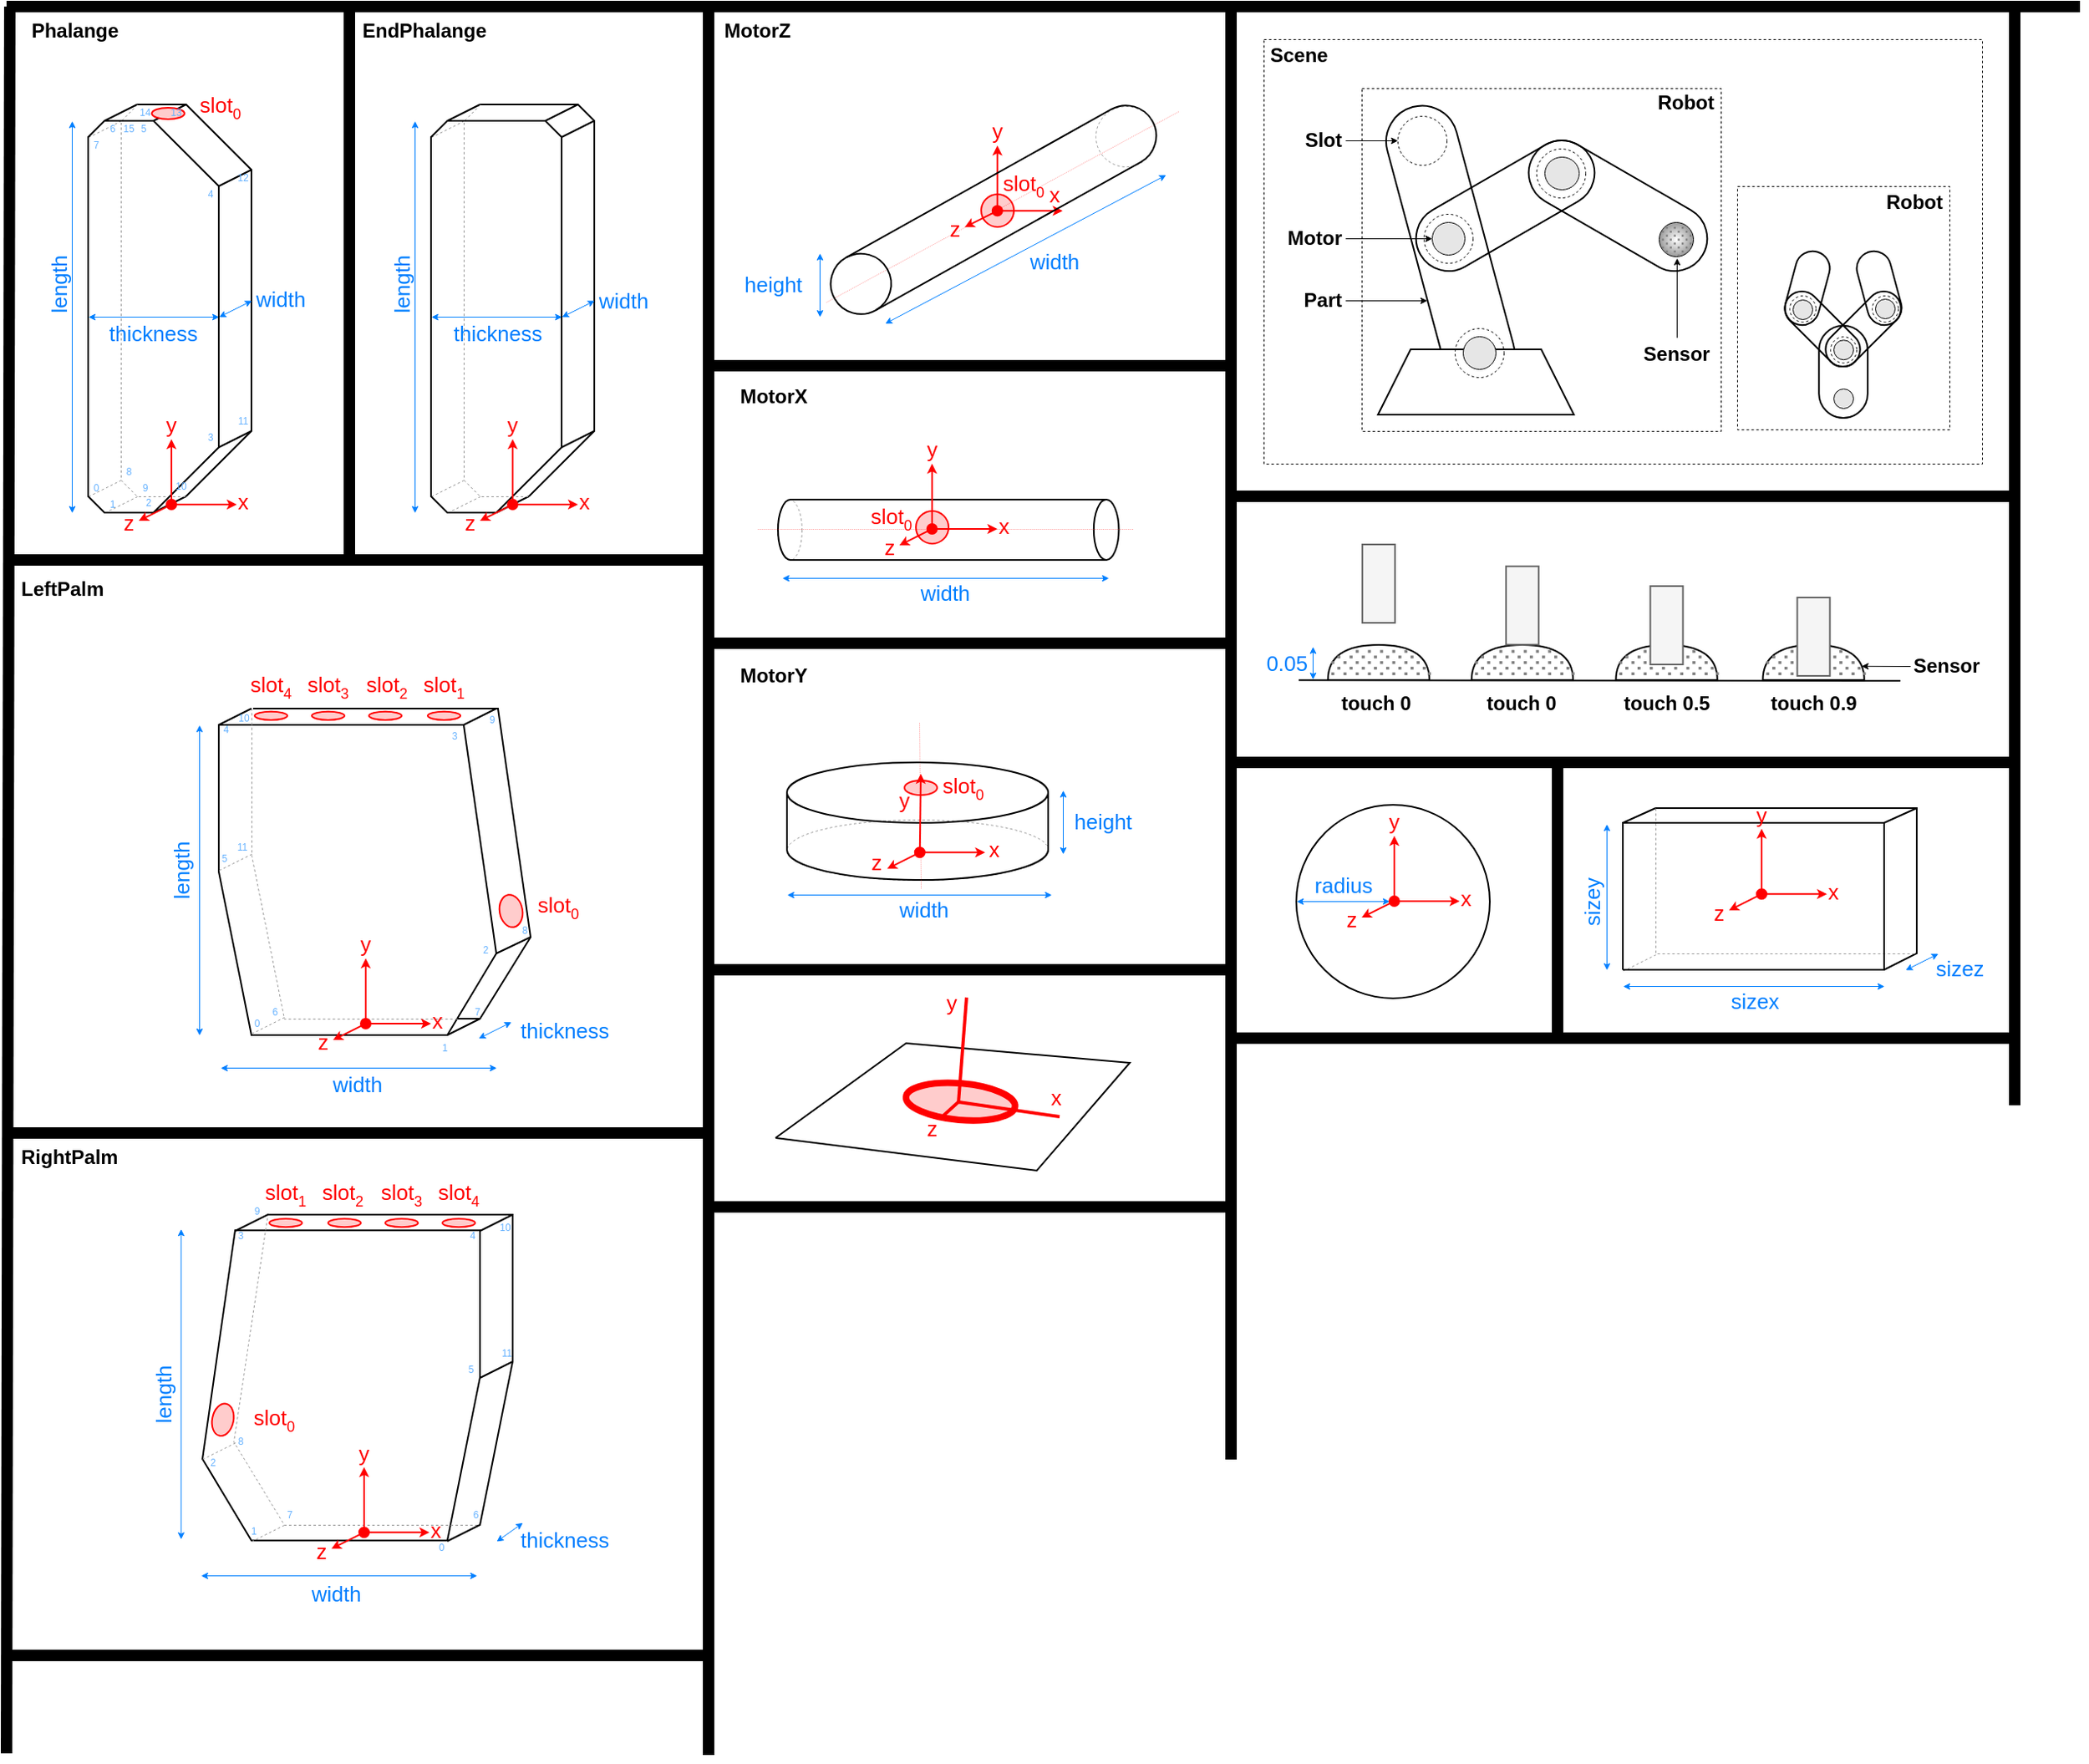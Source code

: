 <mxfile version="21.2.1" type="device">
  <diagram id="bK6ErVjp80GN6BHpLzJ9" name="Page-1">
    <mxGraphModel dx="414" dy="249" grid="1" gridSize="10" guides="1" tooltips="1" connect="1" arrows="1" fold="1" page="1" pageScale="1" pageWidth="1100" pageHeight="850" math="0" shadow="0">
      <root>
        <mxCell id="0" />
        <mxCell id="1" parent="0" />
        <mxCell id="Pl7IlCsuC_TJ1haGHuE9-49" value="" style="ellipse;whiteSpace=wrap;html=1;strokeWidth=0.5;fillColor=none;labelBackgroundColor=default;endArrow=none;fontSize=11;rounded=0;strokeColor=#999999;dashed=1;" parent="1" vertex="1">
          <mxGeometry x="488" y="508" width="160" height="37" as="geometry" />
        </mxCell>
        <mxCell id="TrXFUpIVHRMqHzc0mzot-52" value="" style="ellipse;whiteSpace=wrap;html=1;fontSize=13;fillColor=#FFCCCC;strokeColor=#FF0000;" parent="1" vertex="1">
          <mxGeometry x="560" y="484" width="20" height="9" as="geometry" />
        </mxCell>
        <mxCell id="TrXFUpIVHRMqHzc0mzot-49" value="" style="shape=cylinder3;whiteSpace=wrap;html=1;boundedLbl=1;backgroundOutline=1;size=18.504;rotation=0;fillColor=none;" parent="1" vertex="1">
          <mxGeometry x="488" y="473" width="160" height="72" as="geometry" />
        </mxCell>
        <mxCell id="TrXFUpIVHRMqHzc0mzot-56" value="" style="ellipse;whiteSpace=wrap;html=1;fontSize=13;fillColor=#FFCCCC;strokeColor=#FF0000;" parent="1" vertex="1">
          <mxGeometry x="567" y="319" width="20" height="20" as="geometry" />
        </mxCell>
        <mxCell id="TrXFUpIVHRMqHzc0mzot-50" value="" style="ellipse;whiteSpace=wrap;html=1;fontSize=13;fillColor=#FFCCCC;strokeColor=#FF0000;" parent="1" vertex="1">
          <mxGeometry x="607" y="125" width="20" height="20" as="geometry" />
        </mxCell>
        <mxCell id="Pl7IlCsuC_TJ1haGHuE9-48" value="" style="ellipse;whiteSpace=wrap;html=1;strokeWidth=0.5;fillColor=none;labelBackgroundColor=default;endArrow=none;fontSize=11;rounded=0;strokeColor=#999999;dashed=1;" parent="1" vertex="1">
          <mxGeometry x="482" y="312" width="15" height="37" as="geometry" />
        </mxCell>
        <mxCell id="Pl7IlCsuC_TJ1haGHuE9-47" value="" style="ellipse;whiteSpace=wrap;html=1;strokeWidth=0.5;fillColor=none;labelBackgroundColor=default;endArrow=none;fontSize=11;rounded=0;strokeColor=#999999;dashed=1;" parent="1" vertex="1">
          <mxGeometry x="677" y="71" width="37" height="37" as="geometry" />
        </mxCell>
        <mxCell id="Pl7IlCsuC_TJ1haGHuE9-1" value="" style="rounded=0;whiteSpace=wrap;html=1;fillColor=none;connectable=0;labelBackgroundColor=default;endArrow=none;fontSize=11;dashed=1;strokeWidth=0.5;" parent="1" vertex="1">
          <mxGeometry x="780" y="30" width="440" height="260" as="geometry" />
        </mxCell>
        <mxCell id="Pl7IlCsuC_TJ1haGHuE9-31" value="" style="rounded=0;whiteSpace=wrap;html=1;fillColor=none;connectable=0;labelBackgroundColor=default;endArrow=none;fontSize=11;dashed=1;strokeWidth=0.5;" parent="1" vertex="1">
          <mxGeometry x="840" y="60" width="220" height="210" as="geometry" />
        </mxCell>
        <mxCell id="YRXxGtV2YS8mq-nOVd_1-19" value="" style="endArrow=none;html=1;rounded=0;strokeColor=#000000;strokeWidth=1;fontSize=8;fontColor=#007FFF;" parent="1" edge="1">
          <mxGeometry width="50" height="50" relative="1" as="geometry">
            <mxPoint x="100" y="320" as="sourcePoint" />
            <mxPoint x="120" y="310" as="targetPoint" />
          </mxGeometry>
        </mxCell>
        <mxCell id="YRXxGtV2YS8mq-nOVd_1-10" value="" style="endArrow=classic;startArrow=classic;html=1;rounded=0;strokeColor=#007FFF;strokeWidth=0.5;endSize=3;startSize=3;" parent="1" edge="1">
          <mxGeometry width="50" height="50" relative="1" as="geometry">
            <mxPoint x="50" y="320" as="sourcePoint" />
            <mxPoint x="50" y="80" as="targetPoint" />
          </mxGeometry>
        </mxCell>
        <mxCell id="YRXxGtV2YS8mq-nOVd_1-11" value="&lt;font style=&quot;font-size: 13px;&quot; color=&quot;#007fff&quot;&gt;length&lt;/font&gt;" style="text;html=1;strokeColor=none;fillColor=none;align=center;verticalAlign=middle;whiteSpace=wrap;rounded=0;dashed=1;strokeWidth=0.3;rotation=-90;connectable=0;allowArrows=0;fontSize=13;" parent="1" vertex="1">
          <mxGeometry x="12" y="170" width="60" height="20" as="geometry" />
        </mxCell>
        <mxCell id="YRXxGtV2YS8mq-nOVd_1-13" value="" style="endArrow=classic;startArrow=classic;html=1;rounded=0;strokeColor=#007FFF;strokeWidth=0.5;endSize=3;startSize=3;" parent="1" edge="1">
          <mxGeometry width="50" height="50" relative="1" as="geometry">
            <mxPoint x="60" y="200" as="sourcePoint" />
            <mxPoint x="140" y="200" as="targetPoint" />
          </mxGeometry>
        </mxCell>
        <mxCell id="YRXxGtV2YS8mq-nOVd_1-14" value="&lt;font style=&quot;font-size: 13px;&quot; color=&quot;#007fff&quot;&gt;thickness&lt;/font&gt;" style="text;html=1;strokeColor=none;fillColor=none;align=center;verticalAlign=middle;whiteSpace=wrap;rounded=0;dashed=1;strokeWidth=1;rotation=0;connectable=0;allowArrows=0;fontSize=13;" parent="1" vertex="1">
          <mxGeometry x="70" y="200" width="60" height="20" as="geometry" />
        </mxCell>
        <mxCell id="YRXxGtV2YS8mq-nOVd_1-15" value="" style="endArrow=none;html=1;rounded=0;" parent="1" edge="1">
          <mxGeometry width="50" height="50" relative="1" as="geometry">
            <mxPoint x="90" y="70" as="sourcePoint" />
            <mxPoint x="120" y="310" as="targetPoint" />
            <Array as="points">
              <mxPoint x="120" y="70" />
              <mxPoint x="160" y="110" />
              <mxPoint x="160" y="270" />
            </Array>
          </mxGeometry>
        </mxCell>
        <mxCell id="YRXxGtV2YS8mq-nOVd_1-16" value="" style="endArrow=none;html=1;rounded=0;strokeColor=#000000;strokeWidth=1;fontSize=8;fontColor=#007FFF;" parent="1" edge="1">
          <mxGeometry width="50" height="50" relative="1" as="geometry">
            <mxPoint x="140" y="120" as="sourcePoint" />
            <mxPoint x="160" y="110" as="targetPoint" />
          </mxGeometry>
        </mxCell>
        <mxCell id="YRXxGtV2YS8mq-nOVd_1-17" value="" style="endArrow=none;html=1;rounded=0;strokeColor=#000000;strokeWidth=1;fontSize=8;fontColor=#007FFF;" parent="1" edge="1">
          <mxGeometry width="50" height="50" relative="1" as="geometry">
            <mxPoint x="100" y="80" as="sourcePoint" />
            <mxPoint x="120" y="70" as="targetPoint" />
          </mxGeometry>
        </mxCell>
        <mxCell id="YRXxGtV2YS8mq-nOVd_1-18" value="" style="endArrow=none;html=1;rounded=0;strokeColor=#000000;strokeWidth=1;fontSize=8;fontColor=#007FFF;" parent="1" edge="1">
          <mxGeometry width="50" height="50" relative="1" as="geometry">
            <mxPoint x="140" y="280" as="sourcePoint" />
            <mxPoint x="160" y="270" as="targetPoint" />
          </mxGeometry>
        </mxCell>
        <mxCell id="YRXxGtV2YS8mq-nOVd_1-20" value="" style="endArrow=none;html=1;rounded=0;strokeColor=#000000;strokeWidth=1;fontSize=8;fontColor=#007FFF;" parent="1" edge="1">
          <mxGeometry width="50" height="50" relative="1" as="geometry">
            <mxPoint x="70" y="80" as="sourcePoint" />
            <mxPoint x="90" y="70" as="targetPoint" />
          </mxGeometry>
        </mxCell>
        <mxCell id="YRXxGtV2YS8mq-nOVd_1-21" value="" style="endArrow=none;html=1;rounded=0;strokeWidth=0.5;strokeColor=#999999;dashed=1;" parent="1" edge="1">
          <mxGeometry width="50" height="50" relative="1" as="geometry">
            <mxPoint x="90" y="70" as="sourcePoint" />
            <mxPoint x="120" y="310" as="targetPoint" />
            <Array as="points">
              <mxPoint x="80" y="80" />
              <mxPoint x="80" y="300" />
              <mxPoint x="90" y="310" />
            </Array>
          </mxGeometry>
        </mxCell>
        <mxCell id="YRXxGtV2YS8mq-nOVd_1-22" value="" style="endArrow=none;html=1;rounded=0;strokeColor=#999999;strokeWidth=0.5;fontSize=8;fontColor=#007FFF;dashed=1;" parent="1" edge="1">
          <mxGeometry width="50" height="50" relative="1" as="geometry">
            <mxPoint x="70" y="320" as="sourcePoint" />
            <mxPoint x="90" y="310" as="targetPoint" />
          </mxGeometry>
        </mxCell>
        <mxCell id="YRXxGtV2YS8mq-nOVd_1-23" value="" style="endArrow=none;html=1;rounded=0;strokeColor=#999999;strokeWidth=0.5;fontSize=8;fontColor=#007FFF;dashed=1;" parent="1" edge="1">
          <mxGeometry width="50" height="50" relative="1" as="geometry">
            <mxPoint x="60" y="310" as="sourcePoint" />
            <mxPoint x="80" y="300" as="targetPoint" />
          </mxGeometry>
        </mxCell>
        <mxCell id="YRXxGtV2YS8mq-nOVd_1-24" value="" style="endArrow=none;html=1;rounded=0;strokeColor=#999999;strokeWidth=0.5;fontSize=8;fontColor=#007FFF;dashed=1;" parent="1" edge="1">
          <mxGeometry width="50" height="50" relative="1" as="geometry">
            <mxPoint x="60" y="90" as="sourcePoint" />
            <mxPoint x="80" y="80" as="targetPoint" />
          </mxGeometry>
        </mxCell>
        <mxCell id="YRXxGtV2YS8mq-nOVd_1-25" value="" style="endArrow=classic;startArrow=classic;html=1;rounded=0;strokeColor=#007FFF;strokeWidth=0.5;endSize=3;startSize=3;" parent="1" edge="1">
          <mxGeometry width="50" height="50" relative="1" as="geometry">
            <mxPoint x="140" y="200" as="sourcePoint" />
            <mxPoint x="160" y="190" as="targetPoint" />
          </mxGeometry>
        </mxCell>
        <mxCell id="YRXxGtV2YS8mq-nOVd_1-26" value="&lt;font style=&quot;font-size: 13px;&quot; color=&quot;#007fff&quot;&gt;width&lt;/font&gt;" style="text;html=1;strokeColor=none;fillColor=none;align=center;verticalAlign=middle;whiteSpace=wrap;rounded=0;dashed=1;strokeWidth=0.3;rotation=0;connectable=0;allowArrows=0;fontSize=13;" parent="1" vertex="1">
          <mxGeometry x="162" y="179" width="32" height="20" as="geometry" />
        </mxCell>
        <mxCell id="YRXxGtV2YS8mq-nOVd_1-1" value="" style="endArrow=none;html=1;rounded=0;" parent="1" edge="1">
          <mxGeometry width="50" height="50" relative="1" as="geometry">
            <mxPoint x="60" y="200" as="sourcePoint" />
            <mxPoint x="60" y="200" as="targetPoint" />
            <Array as="points">
              <mxPoint x="60" y="90" />
              <mxPoint x="70" y="80" />
              <mxPoint x="100" y="80" />
              <mxPoint x="140" y="120" />
              <mxPoint x="140" y="280" />
              <mxPoint x="100" y="320" />
              <mxPoint x="70" y="320" />
              <mxPoint x="60" y="310" />
            </Array>
          </mxGeometry>
        </mxCell>
        <mxCell id="YRXxGtV2YS8mq-nOVd_1-42" value="" style="endArrow=none;html=1;rounded=0;strokeColor=#000000;strokeWidth=1;fontSize=8;fontColor=#007FFF;" parent="1" edge="1">
          <mxGeometry width="50" height="50" relative="1" as="geometry">
            <mxPoint x="310" y="320" as="sourcePoint" />
            <mxPoint x="330" y="310" as="targetPoint" />
          </mxGeometry>
        </mxCell>
        <mxCell id="YRXxGtV2YS8mq-nOVd_1-43" value="" style="endArrow=classic;startArrow=classic;html=1;rounded=0;strokeColor=#007FFF;strokeWidth=0.5;endSize=3;startSize=3;" parent="1" edge="1">
          <mxGeometry width="50" height="50" relative="1" as="geometry">
            <mxPoint x="260.0" y="320" as="sourcePoint" />
            <mxPoint x="260.0" y="80" as="targetPoint" />
          </mxGeometry>
        </mxCell>
        <mxCell id="YRXxGtV2YS8mq-nOVd_1-44" value="&lt;font style=&quot;font-size: 13px;&quot; color=&quot;#007fff&quot;&gt;length&lt;/font&gt;" style="text;html=1;strokeColor=none;fillColor=none;align=center;verticalAlign=middle;whiteSpace=wrap;rounded=0;dashed=1;strokeWidth=0.3;rotation=-90;connectable=0;allowArrows=0;fontSize=13;" parent="1" vertex="1">
          <mxGeometry x="222" y="170" width="60" height="20" as="geometry" />
        </mxCell>
        <mxCell id="YRXxGtV2YS8mq-nOVd_1-45" value="" style="endArrow=classic;startArrow=classic;html=1;rounded=0;strokeColor=#007FFF;strokeWidth=0.5;endSize=3;startSize=3;" parent="1" edge="1">
          <mxGeometry width="50" height="50" relative="1" as="geometry">
            <mxPoint x="270.0" y="200" as="sourcePoint" />
            <mxPoint x="350" y="200" as="targetPoint" />
          </mxGeometry>
        </mxCell>
        <mxCell id="YRXxGtV2YS8mq-nOVd_1-46" value="&lt;font style=&quot;font-size: 13px;&quot; color=&quot;#007fff&quot;&gt;thickness&lt;/font&gt;" style="text;html=1;strokeColor=none;fillColor=none;align=center;verticalAlign=middle;whiteSpace=wrap;rounded=0;dashed=1;strokeWidth=0.3;rotation=0;connectable=0;allowArrows=0;fontSize=13;" parent="1" vertex="1">
          <mxGeometry x="281" y="200" width="60" height="20" as="geometry" />
        </mxCell>
        <mxCell id="YRXxGtV2YS8mq-nOVd_1-47" value="" style="endArrow=none;html=1;rounded=0;" parent="1" edge="1">
          <mxGeometry width="50" height="50" relative="1" as="geometry">
            <mxPoint x="300.0" y="70" as="sourcePoint" />
            <mxPoint x="330" y="310" as="targetPoint" />
            <Array as="points">
              <mxPoint x="360" y="70" />
              <mxPoint x="370" y="80" />
              <mxPoint x="370" y="270" />
            </Array>
          </mxGeometry>
        </mxCell>
        <mxCell id="YRXxGtV2YS8mq-nOVd_1-48" value="" style="endArrow=none;html=1;rounded=0;strokeColor=#000000;strokeWidth=1;fontSize=8;fontColor=#007FFF;" parent="1" edge="1">
          <mxGeometry width="50" height="50" relative="1" as="geometry">
            <mxPoint x="350" y="90" as="sourcePoint" />
            <mxPoint x="370" y="80" as="targetPoint" />
          </mxGeometry>
        </mxCell>
        <mxCell id="YRXxGtV2YS8mq-nOVd_1-49" value="" style="endArrow=none;html=1;rounded=0;strokeColor=#000000;strokeWidth=1;fontSize=8;fontColor=#007FFF;" parent="1" edge="1">
          <mxGeometry width="50" height="50" relative="1" as="geometry">
            <mxPoint x="340" y="80" as="sourcePoint" />
            <mxPoint x="360" y="70" as="targetPoint" />
          </mxGeometry>
        </mxCell>
        <mxCell id="YRXxGtV2YS8mq-nOVd_1-50" value="" style="endArrow=none;html=1;rounded=0;strokeColor=#000000;strokeWidth=1;fontSize=8;fontColor=#007FFF;" parent="1" edge="1">
          <mxGeometry width="50" height="50" relative="1" as="geometry">
            <mxPoint x="350" y="280" as="sourcePoint" />
            <mxPoint x="370" y="270" as="targetPoint" />
          </mxGeometry>
        </mxCell>
        <mxCell id="YRXxGtV2YS8mq-nOVd_1-51" value="" style="endArrow=none;html=1;rounded=0;strokeColor=#000000;strokeWidth=1;fontSize=8;fontColor=#007FFF;" parent="1" edge="1">
          <mxGeometry width="50" height="50" relative="1" as="geometry">
            <mxPoint x="280.0" y="80" as="sourcePoint" />
            <mxPoint x="300.0" y="70" as="targetPoint" />
          </mxGeometry>
        </mxCell>
        <mxCell id="YRXxGtV2YS8mq-nOVd_1-52" value="" style="endArrow=none;html=1;rounded=0;strokeWidth=0.5;strokeColor=#999999;dashed=1;" parent="1" edge="1">
          <mxGeometry width="50" height="50" relative="1" as="geometry">
            <mxPoint x="300.0" y="70" as="sourcePoint" />
            <mxPoint x="330" y="310" as="targetPoint" />
            <Array as="points">
              <mxPoint x="290" y="80" />
              <mxPoint x="290" y="300" />
              <mxPoint x="300" y="310" />
            </Array>
          </mxGeometry>
        </mxCell>
        <mxCell id="YRXxGtV2YS8mq-nOVd_1-53" value="" style="endArrow=none;html=1;rounded=0;strokeColor=#999999;strokeWidth=0.5;fontSize=8;fontColor=#007FFF;dashed=1;" parent="1" edge="1">
          <mxGeometry width="50" height="50" relative="1" as="geometry">
            <mxPoint x="280.0" y="320" as="sourcePoint" />
            <mxPoint x="300.0" y="310" as="targetPoint" />
          </mxGeometry>
        </mxCell>
        <mxCell id="YRXxGtV2YS8mq-nOVd_1-54" value="" style="endArrow=none;html=1;rounded=0;strokeColor=#999999;strokeWidth=0.5;fontSize=8;fontColor=#007FFF;dashed=1;" parent="1" edge="1">
          <mxGeometry width="50" height="50" relative="1" as="geometry">
            <mxPoint x="270.0" y="310" as="sourcePoint" />
            <mxPoint x="290.0" y="300" as="targetPoint" />
          </mxGeometry>
        </mxCell>
        <mxCell id="YRXxGtV2YS8mq-nOVd_1-55" value="" style="endArrow=none;html=1;rounded=0;strokeColor=#999999;strokeWidth=0.5;fontSize=8;fontColor=#007FFF;dashed=1;" parent="1" edge="1">
          <mxGeometry width="50" height="50" relative="1" as="geometry">
            <mxPoint x="270.0" y="90" as="sourcePoint" />
            <mxPoint x="290.0" y="80" as="targetPoint" />
          </mxGeometry>
        </mxCell>
        <mxCell id="YRXxGtV2YS8mq-nOVd_1-56" value="" style="endArrow=classic;startArrow=classic;html=1;rounded=0;strokeColor=#007FFF;strokeWidth=0.5;endSize=3;startSize=3;" parent="1" edge="1">
          <mxGeometry width="50" height="50" relative="1" as="geometry">
            <mxPoint x="350" y="200" as="sourcePoint" />
            <mxPoint x="370" y="190" as="targetPoint" />
          </mxGeometry>
        </mxCell>
        <mxCell id="YRXxGtV2YS8mq-nOVd_1-57" value="&lt;font style=&quot;font-size: 13px;&quot; color=&quot;#007fff&quot;&gt;width&lt;/font&gt;" style="text;html=1;strokeColor=none;fillColor=none;align=center;verticalAlign=middle;whiteSpace=wrap;rounded=0;dashed=1;strokeWidth=0.3;rotation=0;connectable=0;allowArrows=0;fontSize=13;" parent="1" vertex="1">
          <mxGeometry x="373" y="180" width="30" height="20" as="geometry" />
        </mxCell>
        <mxCell id="YRXxGtV2YS8mq-nOVd_1-58" value="" style="endArrow=none;html=1;rounded=0;" parent="1" edge="1">
          <mxGeometry width="50" height="50" relative="1" as="geometry">
            <mxPoint x="270.0" y="200" as="sourcePoint" />
            <mxPoint x="270.0" y="200" as="targetPoint" />
            <Array as="points">
              <mxPoint x="270" y="90" />
              <mxPoint x="280" y="80" />
              <mxPoint x="340" y="80" />
              <mxPoint x="350" y="90" />
              <mxPoint x="350" y="280" />
              <mxPoint x="310" y="320" />
              <mxPoint x="280" y="320" />
              <mxPoint x="270" y="310" />
            </Array>
          </mxGeometry>
        </mxCell>
        <mxCell id="vpAejxnzcTZlEBGnGHVq-13" value="Phalange" style="text;html=1;strokeColor=none;fillColor=none;align=center;verticalAlign=middle;whiteSpace=wrap;rounded=0;fontStyle=1" parent="1" vertex="1">
          <mxGeometry x="12" y="10" width="80" height="30" as="geometry" />
        </mxCell>
        <mxCell id="vpAejxnzcTZlEBGnGHVq-14" value="EndPhalange" style="text;html=1;strokeColor=none;fillColor=none;align=center;verticalAlign=middle;whiteSpace=wrap;rounded=0;fontStyle=1" parent="1" vertex="1">
          <mxGeometry x="222" y="10" width="88" height="30" as="geometry" />
        </mxCell>
        <mxCell id="TrXFUpIVHRMqHzc0mzot-1" value="" style="shape=cylinder3;whiteSpace=wrap;html=1;boundedLbl=1;backgroundOutline=1;size=7.667;rotation=90;fillColor=none;" parent="1" vertex="1">
          <mxGeometry x="568.38" y="226.12" width="37" height="208.75" as="geometry" />
        </mxCell>
        <mxCell id="TrXFUpIVHRMqHzc0mzot-2" value="" style="group;dropTarget=0;" parent="1" vertex="1" connectable="0">
          <mxGeometry x="546.88" y="280" width="80" height="69" as="geometry" />
        </mxCell>
        <mxCell id="TrXFUpIVHRMqHzc0mzot-3" value="" style="endArrow=classic;startArrow=oval;html=1;rounded=0;strokeColor=#FF0000;strokeWidth=1;startFill=1;endSize=3;startSize=3;" parent="TrXFUpIVHRMqHzc0mzot-2" edge="1">
          <mxGeometry width="50" height="50" relative="1" as="geometry">
            <mxPoint x="30" y="50" as="sourcePoint" />
            <mxPoint x="30" y="10" as="targetPoint" />
          </mxGeometry>
        </mxCell>
        <mxCell id="TrXFUpIVHRMqHzc0mzot-4" value="" style="endArrow=classic;startArrow=oval;html=1;rounded=0;strokeColor=#FF0000;strokeWidth=1;startFill=1;endSize=3;startSize=6;" parent="TrXFUpIVHRMqHzc0mzot-2" edge="1">
          <mxGeometry width="50" height="50" relative="1" as="geometry">
            <mxPoint x="30" y="50" as="sourcePoint" />
            <mxPoint x="70" y="50" as="targetPoint" />
          </mxGeometry>
        </mxCell>
        <mxCell id="TrXFUpIVHRMqHzc0mzot-5" value="" style="endArrow=classic;startArrow=oval;html=1;rounded=0;strokeColor=#FF0000;strokeWidth=1;startFill=1;endSize=3;startSize=3;" parent="TrXFUpIVHRMqHzc0mzot-2" edge="1">
          <mxGeometry width="50" height="50" relative="1" as="geometry">
            <mxPoint x="30" y="50" as="sourcePoint" />
            <mxPoint x="10" y="60" as="targetPoint" />
          </mxGeometry>
        </mxCell>
        <mxCell id="TrXFUpIVHRMqHzc0mzot-6" value="&lt;font style=&quot;font-size: 13px;&quot;&gt;y&lt;/font&gt;" style="text;html=1;strokeColor=none;fillColor=none;align=center;verticalAlign=bottom;whiteSpace=wrap;rounded=0;dashed=1;strokeWidth=0.3;rotation=0;connectable=0;allowArrows=0;spacing=0;fontColor=#FF0000;fontSize=13;" parent="TrXFUpIVHRMqHzc0mzot-2" vertex="1">
          <mxGeometry x="20" width="20" height="10" as="geometry" />
        </mxCell>
        <mxCell id="TrXFUpIVHRMqHzc0mzot-7" value="&lt;font style=&quot;font-size: 13px;&quot;&gt;x&lt;/font&gt;" style="text;html=1;strokeColor=none;fillColor=none;align=center;verticalAlign=bottom;whiteSpace=wrap;rounded=0;dashed=1;strokeWidth=0.3;rotation=0;connectable=0;allowArrows=0;spacing=0;fontColor=#FF0000;fontSize=13;" parent="TrXFUpIVHRMqHzc0mzot-2" vertex="1">
          <mxGeometry x="64" y="47" width="20" height="10" as="geometry" />
        </mxCell>
        <mxCell id="TrXFUpIVHRMqHzc0mzot-8" value="&lt;font style=&quot;font-size: 13px;&quot;&gt;z&lt;/font&gt;" style="text;html=1;strokeColor=none;fillColor=none;align=center;verticalAlign=bottom;whiteSpace=wrap;rounded=0;dashed=1;strokeWidth=0.3;rotation=0;connectable=0;allowArrows=0;spacing=0;fontColor=#FF0000;fontSize=13;" parent="TrXFUpIVHRMqHzc0mzot-2" vertex="1">
          <mxGeometry x="-6" y="60" width="20" height="10" as="geometry" />
        </mxCell>
        <mxCell id="TrXFUpIVHRMqHzc0mzot-9" value="&lt;font style=&quot;font-size: 13px;&quot; color=&quot;#007fff&quot;&gt;width&lt;/font&gt;" style="text;html=1;strokeColor=none;fillColor=none;align=center;verticalAlign=middle;whiteSpace=wrap;rounded=0;dashed=1;strokeWidth=0.3;rotation=0;connectable=0;allowArrows=0;fontSize=13;" parent="1" vertex="1">
          <mxGeometry x="560" y="360" width="50" height="17" as="geometry" />
        </mxCell>
        <mxCell id="TrXFUpIVHRMqHzc0mzot-10" value="" style="endArrow=classic;startArrow=classic;html=1;rounded=0;strokeColor=#007FFF;strokeWidth=0.5;endSize=3;startSize=3;" parent="1" edge="1">
          <mxGeometry width="50" height="50" relative="1" as="geometry">
            <mxPoint x="485" y="360" as="sourcePoint" />
            <mxPoint x="685" y="360" as="targetPoint" />
          </mxGeometry>
        </mxCell>
        <mxCell id="TrXFUpIVHRMqHzc0mzot-14" value="" style="endArrow=none;html=1;rounded=0;dashed=1;strokeWidth=0.2;fontSize=13;strokeColor=#FF0000;" parent="1" edge="1">
          <mxGeometry width="50" height="50" relative="1" as="geometry">
            <mxPoint x="470" y="330" as="sourcePoint" />
            <mxPoint x="700" y="330" as="targetPoint" />
          </mxGeometry>
        </mxCell>
        <mxCell id="TrXFUpIVHRMqHzc0mzot-16" value="" style="group;dropTarget=0;" parent="1" vertex="1" connectable="0">
          <mxGeometry x="586.88" y="85.13" width="80" height="69" as="geometry" />
        </mxCell>
        <mxCell id="TrXFUpIVHRMqHzc0mzot-17" value="" style="endArrow=classic;startArrow=oval;html=1;rounded=0;strokeColor=#FF0000;strokeWidth=1;startFill=1;endSize=3;startSize=3;" parent="TrXFUpIVHRMqHzc0mzot-16" edge="1">
          <mxGeometry width="50" height="50" relative="1" as="geometry">
            <mxPoint x="30" y="50" as="sourcePoint" />
            <mxPoint x="30" y="10" as="targetPoint" />
          </mxGeometry>
        </mxCell>
        <mxCell id="TrXFUpIVHRMqHzc0mzot-18" value="" style="endArrow=classic;startArrow=oval;html=1;rounded=0;strokeColor=#FF0000;strokeWidth=1;startFill=1;endSize=3;startSize=6;" parent="TrXFUpIVHRMqHzc0mzot-16" edge="1">
          <mxGeometry width="50" height="50" relative="1" as="geometry">
            <mxPoint x="30" y="50" as="sourcePoint" />
            <mxPoint x="70" y="50" as="targetPoint" />
          </mxGeometry>
        </mxCell>
        <mxCell id="TrXFUpIVHRMqHzc0mzot-19" value="" style="endArrow=classic;startArrow=oval;html=1;rounded=0;strokeColor=#FF0000;strokeWidth=1;startFill=1;endSize=3;startSize=3;" parent="TrXFUpIVHRMqHzc0mzot-16" edge="1">
          <mxGeometry width="50" height="50" relative="1" as="geometry">
            <mxPoint x="30" y="50" as="sourcePoint" />
            <mxPoint x="10" y="60" as="targetPoint" />
          </mxGeometry>
        </mxCell>
        <mxCell id="TrXFUpIVHRMqHzc0mzot-20" value="&lt;font style=&quot;font-size: 13px;&quot;&gt;y&lt;/font&gt;" style="text;html=1;strokeColor=none;fillColor=none;align=center;verticalAlign=bottom;whiteSpace=wrap;rounded=0;dashed=1;strokeWidth=0.3;rotation=0;connectable=0;allowArrows=0;spacing=0;fontColor=#FF0000;fontSize=13;" parent="TrXFUpIVHRMqHzc0mzot-16" vertex="1">
          <mxGeometry x="20" width="20" height="10" as="geometry" />
        </mxCell>
        <mxCell id="TrXFUpIVHRMqHzc0mzot-21" value="&lt;font style=&quot;font-size: 13px;&quot;&gt;x&lt;/font&gt;" style="text;html=1;strokeColor=none;fillColor=none;align=center;verticalAlign=bottom;whiteSpace=wrap;rounded=0;dashed=1;strokeWidth=0.3;rotation=0;connectable=0;allowArrows=0;spacing=0;fontColor=#FF0000;fontSize=13;" parent="TrXFUpIVHRMqHzc0mzot-16" vertex="1">
          <mxGeometry x="55.12" y="38.87" width="20" height="10" as="geometry" />
        </mxCell>
        <mxCell id="TrXFUpIVHRMqHzc0mzot-22" value="&lt;font style=&quot;font-size: 13px;&quot;&gt;z&lt;/font&gt;" style="text;html=1;strokeColor=none;fillColor=none;align=center;verticalAlign=bottom;whiteSpace=wrap;rounded=0;dashed=1;strokeWidth=0.3;rotation=0;connectable=0;allowArrows=0;spacing=0;fontColor=#FF0000;fontSize=13;" parent="TrXFUpIVHRMqHzc0mzot-16" vertex="1">
          <mxGeometry x="-6" y="60" width="20" height="10" as="geometry" />
        </mxCell>
        <mxCell id="TrXFUpIVHRMqHzc0mzot-23" value="&lt;font style=&quot;font-size: 13px;&quot; color=&quot;#007fff&quot;&gt;width&lt;/font&gt;" style="text;html=1;strokeColor=none;fillColor=none;align=center;verticalAlign=middle;whiteSpace=wrap;rounded=0;dashed=1;strokeWidth=0.3;rotation=0;connectable=0;allowArrows=0;fontSize=13;" parent="1" vertex="1">
          <mxGeometry x="627" y="157" width="50" height="17" as="geometry" />
        </mxCell>
        <mxCell id="TrXFUpIVHRMqHzc0mzot-24" value="" style="endArrow=classic;startArrow=classic;html=1;rounded=0;strokeColor=#007FFF;strokeWidth=0.5;endSize=3;startSize=3;" parent="1" edge="1">
          <mxGeometry width="50" height="50" relative="1" as="geometry">
            <mxPoint x="548" y="204" as="sourcePoint" />
            <mxPoint x="720" y="113" as="targetPoint" />
          </mxGeometry>
        </mxCell>
        <mxCell id="TrXFUpIVHRMqHzc0mzot-25" value="" style="endArrow=classic;startArrow=classic;html=1;rounded=0;strokeColor=#007FFF;strokeWidth=0.5;endSize=3;startSize=3;" parent="1" edge="1">
          <mxGeometry width="50" height="50" relative="1" as="geometry">
            <mxPoint x="508" y="200" as="sourcePoint" />
            <mxPoint x="508" y="161" as="targetPoint" />
          </mxGeometry>
        </mxCell>
        <mxCell id="TrXFUpIVHRMqHzc0mzot-26" value="&lt;font style=&quot;font-size: 13px;&quot; color=&quot;#007fff&quot;&gt;height&lt;/font&gt;" style="text;html=1;strokeColor=none;fillColor=none;align=left;verticalAlign=middle;whiteSpace=wrap;rounded=0;dashed=1;strokeWidth=0.3;rotation=0;connectable=0;allowArrows=0;fontSize=13;" parent="1" vertex="1">
          <mxGeometry x="460" y="170" width="60" height="20" as="geometry" />
        </mxCell>
        <mxCell id="TrXFUpIVHRMqHzc0mzot-27" value="" style="endArrow=none;html=1;rounded=0;dashed=1;strokeWidth=0.2;fontSize=13;strokeColor=#FF0000;" parent="1" edge="1">
          <mxGeometry width="50" height="50" relative="1" as="geometry">
            <mxPoint x="512" y="191" as="sourcePoint" />
            <mxPoint x="728" y="74" as="targetPoint" />
          </mxGeometry>
        </mxCell>
        <mxCell id="TrXFUpIVHRMqHzc0mzot-36" value="" style="shape=cylinder3;whiteSpace=wrap;html=1;boundedLbl=1;backgroundOutline=1;size=18.504;rotation=-119.2;fillColor=none;" parent="1" vertex="1">
          <mxGeometry x="596" y="23" width="37" height="223" as="geometry" />
        </mxCell>
        <mxCell id="TrXFUpIVHRMqHzc0mzot-37" value="" style="group;dropTarget=0;" parent="1" vertex="1" connectable="0">
          <mxGeometry x="539.38" y="478.13" width="80" height="69" as="geometry" />
        </mxCell>
        <mxCell id="TrXFUpIVHRMqHzc0mzot-38" value="" style="endArrow=classic;startArrow=oval;html=1;rounded=0;strokeColor=#FF0000;strokeWidth=1;startFill=1;endSize=3;startSize=3;" parent="TrXFUpIVHRMqHzc0mzot-37" edge="1">
          <mxGeometry width="50" height="50" relative="1" as="geometry">
            <mxPoint x="30" y="50" as="sourcePoint" />
            <mxPoint x="30.62" y="1.87" as="targetPoint" />
          </mxGeometry>
        </mxCell>
        <mxCell id="TrXFUpIVHRMqHzc0mzot-39" value="" style="endArrow=classic;startArrow=oval;html=1;rounded=0;strokeColor=#FF0000;strokeWidth=1;startFill=1;endSize=3;startSize=6;" parent="TrXFUpIVHRMqHzc0mzot-37" edge="1">
          <mxGeometry width="50" height="50" relative="1" as="geometry">
            <mxPoint x="30" y="50" as="sourcePoint" />
            <mxPoint x="70" y="50" as="targetPoint" />
          </mxGeometry>
        </mxCell>
        <mxCell id="TrXFUpIVHRMqHzc0mzot-40" value="" style="endArrow=classic;startArrow=oval;html=1;rounded=0;strokeColor=#FF0000;strokeWidth=1;startFill=1;endSize=3;startSize=3;" parent="TrXFUpIVHRMqHzc0mzot-37" edge="1">
          <mxGeometry width="50" height="50" relative="1" as="geometry">
            <mxPoint x="30" y="50" as="sourcePoint" />
            <mxPoint x="10" y="60" as="targetPoint" />
          </mxGeometry>
        </mxCell>
        <mxCell id="TrXFUpIVHRMqHzc0mzot-41" value="&lt;font style=&quot;font-size: 13px;&quot;&gt;y&lt;/font&gt;" style="text;html=1;strokeColor=none;fillColor=none;align=center;verticalAlign=bottom;whiteSpace=wrap;rounded=0;dashed=1;strokeWidth=0.3;rotation=0;connectable=0;allowArrows=0;spacing=0;fontColor=#FF0000;fontSize=13;" parent="TrXFUpIVHRMqHzc0mzot-37" vertex="1">
          <mxGeometry x="10.62" y="16.87" width="20" height="10" as="geometry" />
        </mxCell>
        <mxCell id="TrXFUpIVHRMqHzc0mzot-42" value="&lt;font style=&quot;font-size: 13px;&quot;&gt;x&lt;/font&gt;" style="text;html=1;strokeColor=none;fillColor=none;align=center;verticalAlign=bottom;whiteSpace=wrap;rounded=0;dashed=1;strokeWidth=0.3;rotation=0;connectable=0;allowArrows=0;spacing=0;fontColor=#FF0000;fontSize=13;" parent="TrXFUpIVHRMqHzc0mzot-37" vertex="1">
          <mxGeometry x="65.62" y="46.87" width="20" height="10" as="geometry" />
        </mxCell>
        <mxCell id="TrXFUpIVHRMqHzc0mzot-43" value="&lt;font style=&quot;font-size: 13px;&quot;&gt;z&lt;/font&gt;" style="text;html=1;strokeColor=none;fillColor=none;align=center;verticalAlign=bottom;whiteSpace=wrap;rounded=0;dashed=1;strokeWidth=0.3;rotation=0;connectable=0;allowArrows=0;spacing=0;fontColor=#FF0000;fontSize=13;" parent="TrXFUpIVHRMqHzc0mzot-37" vertex="1">
          <mxGeometry x="-6" y="54.87" width="20" height="10" as="geometry" />
        </mxCell>
        <mxCell id="TrXFUpIVHRMqHzc0mzot-44" value="&lt;font style=&quot;font-size: 13px;&quot; color=&quot;#007fff&quot;&gt;width&lt;/font&gt;" style="text;html=1;strokeColor=none;fillColor=none;align=center;verticalAlign=middle;whiteSpace=wrap;rounded=0;dashed=1;strokeWidth=0.3;rotation=0;connectable=0;allowArrows=0;fontSize=13;" parent="1" vertex="1">
          <mxGeometry x="546.88" y="554" width="50" height="17" as="geometry" />
        </mxCell>
        <mxCell id="TrXFUpIVHRMqHzc0mzot-45" value="" style="endArrow=classic;startArrow=classic;html=1;rounded=0;strokeColor=#007FFF;strokeWidth=0.5;endSize=3;startSize=3;" parent="1" edge="1">
          <mxGeometry width="50" height="50" relative="1" as="geometry">
            <mxPoint x="488" y="554" as="sourcePoint" />
            <mxPoint x="650" y="554" as="targetPoint" />
          </mxGeometry>
        </mxCell>
        <mxCell id="TrXFUpIVHRMqHzc0mzot-46" value="" style="endArrow=classic;startArrow=classic;html=1;rounded=0;strokeColor=#007FFF;strokeWidth=0.5;endSize=3;startSize=3;" parent="1" edge="1">
          <mxGeometry width="50" height="50" relative="1" as="geometry">
            <mxPoint x="657" y="529" as="sourcePoint" />
            <mxPoint x="657" y="490" as="targetPoint" />
          </mxGeometry>
        </mxCell>
        <mxCell id="TrXFUpIVHRMqHzc0mzot-47" value="&lt;font style=&quot;font-size: 13px;&quot; color=&quot;#007fff&quot;&gt;height&lt;/font&gt;" style="text;html=1;strokeColor=none;fillColor=none;align=left;verticalAlign=middle;whiteSpace=wrap;rounded=0;dashed=1;strokeWidth=0.3;rotation=0;connectable=0;allowArrows=0;fontSize=13;" parent="1" vertex="1">
          <mxGeometry x="662" y="499" width="48" height="20" as="geometry" />
        </mxCell>
        <mxCell id="TrXFUpIVHRMqHzc0mzot-48" value="" style="endArrow=none;html=1;rounded=0;dashed=1;strokeWidth=0.2;fontSize=13;strokeColor=#FF0000;" parent="1" edge="1">
          <mxGeometry width="50" height="50" relative="1" as="geometry">
            <mxPoint x="570" y="550" as="sourcePoint" />
            <mxPoint x="569" y="448" as="targetPoint" />
          </mxGeometry>
        </mxCell>
        <mxCell id="TrXFUpIVHRMqHzc0mzot-51" value="&lt;font style=&quot;&quot;&gt;slot&lt;sub style=&quot;&quot;&gt;&lt;font style=&quot;font-size: 9px;&quot;&gt;0&lt;/font&gt;&lt;/sub&gt;&lt;/font&gt;" style="text;html=1;strokeColor=none;fillColor=none;align=center;verticalAlign=middle;whiteSpace=wrap;rounded=0;dashed=1;strokeWidth=0.3;rotation=0;connectable=0;allowArrows=0;fontSize=13;fontColor=#FF0000;" parent="1" vertex="1">
          <mxGeometry x="608.38" y="111.13" width="50" height="17" as="geometry" />
        </mxCell>
        <mxCell id="TrXFUpIVHRMqHzc0mzot-53" value="&lt;font style=&quot;&quot;&gt;slot&lt;sub style=&quot;&quot;&gt;&lt;font style=&quot;font-size: 9px;&quot;&gt;0&lt;/font&gt;&lt;/sub&gt;&lt;/font&gt;" style="text;html=1;strokeColor=none;fillColor=none;align=center;verticalAlign=middle;whiteSpace=wrap;rounded=0;dashed=1;strokeWidth=0.3;rotation=0;connectable=0;allowArrows=0;fontSize=13;fontColor=#FF0000;" parent="1" vertex="1">
          <mxGeometry x="527" y="315" width="50" height="17" as="geometry" />
        </mxCell>
        <mxCell id="TrXFUpIVHRMqHzc0mzot-55" value="&lt;font style=&quot;&quot;&gt;slot&lt;sub style=&quot;&quot;&gt;&lt;font style=&quot;font-size: 9px;&quot;&gt;0&lt;/font&gt;&lt;/sub&gt;&lt;/font&gt;" style="text;html=1;strokeColor=none;fillColor=none;align=center;verticalAlign=middle;whiteSpace=wrap;rounded=0;dashed=1;strokeWidth=0.3;rotation=0;connectable=0;allowArrows=0;fontSize=13;fontColor=#FF0000;" parent="1" vertex="1">
          <mxGeometry x="571" y="480.5" width="50" height="17" as="geometry" />
        </mxCell>
        <mxCell id="TrXFUpIVHRMqHzc0mzot-57" value="MotorZ" style="text;html=1;strokeColor=none;fillColor=none;align=center;verticalAlign=middle;whiteSpace=wrap;rounded=0;fontStyle=1" parent="1" vertex="1">
          <mxGeometry x="430" y="10.0" width="80" height="30" as="geometry" />
        </mxCell>
        <mxCell id="TrXFUpIVHRMqHzc0mzot-58" value="MotorX" style="text;html=1;strokeColor=none;fillColor=none;align=center;verticalAlign=middle;whiteSpace=wrap;rounded=0;fontStyle=1" parent="1" vertex="1">
          <mxGeometry x="440" y="234" width="80" height="30" as="geometry" />
        </mxCell>
        <mxCell id="TrXFUpIVHRMqHzc0mzot-59" value="MotorY" style="text;html=1;strokeColor=none;fillColor=none;align=center;verticalAlign=middle;whiteSpace=wrap;rounded=0;fontStyle=1" parent="1" vertex="1">
          <mxGeometry x="440" y="404.87" width="80" height="30" as="geometry" />
        </mxCell>
        <mxCell id="TrXFUpIVHRMqHzc0mzot-61" value="" style="endArrow=none;html=1;rounded=0;strokeColor=#000000;strokeWidth=7;fontSize=12;fontColor=#000000;" parent="1" edge="1">
          <mxGeometry width="50" height="50" relative="1" as="geometry">
            <mxPoint x="440" y="230" as="sourcePoint" />
            <mxPoint x="760" y="230" as="targetPoint" />
          </mxGeometry>
        </mxCell>
        <mxCell id="TrXFUpIVHRMqHzc0mzot-62" value="" style="endArrow=none;html=1;rounded=0;strokeColor=#000000;strokeWidth=7;fontSize=12;fontColor=#000000;" parent="1" edge="1">
          <mxGeometry width="50" height="50" relative="1" as="geometry">
            <mxPoint x="440" y="10" as="sourcePoint" />
            <mxPoint x="440" y="1081.0" as="targetPoint" />
          </mxGeometry>
        </mxCell>
        <mxCell id="TrXFUpIVHRMqHzc0mzot-63" value="" style="endArrow=none;html=1;rounded=0;strokeColor=#000000;strokeWidth=7;fontSize=12;fontColor=#000000;" parent="1" edge="1">
          <mxGeometry width="50" height="50" relative="1" as="geometry">
            <mxPoint x="437" y="400" as="sourcePoint" />
            <mxPoint x="760" y="400" as="targetPoint" />
          </mxGeometry>
        </mxCell>
        <mxCell id="TrXFUpIVHRMqHzc0mzot-64" value="" style="endArrow=none;html=1;rounded=0;strokeColor=#000000;strokeWidth=7;fontSize=12;fontColor=#000000;" parent="1" edge="1">
          <mxGeometry width="50" height="50" relative="1" as="geometry">
            <mxPoint x="760" y="10" as="sourcePoint" />
            <mxPoint x="760" y="900" as="targetPoint" />
          </mxGeometry>
        </mxCell>
        <mxCell id="TrXFUpIVHRMqHzc0mzot-65" value="" style="endArrow=none;html=1;rounded=0;strokeColor=#000000;strokeWidth=7;fontSize=12;fontColor=#000000;" parent="1" edge="1">
          <mxGeometry width="50" height="50" relative="1" as="geometry">
            <mxPoint x="440" y="600" as="sourcePoint" />
            <mxPoint x="763" y="600" as="targetPoint" />
          </mxGeometry>
        </mxCell>
        <mxCell id="TrXFUpIVHRMqHzc0mzot-66" value="" style="endArrow=none;html=1;rounded=0;strokeColor=#000000;strokeWidth=7;fontSize=12;fontColor=#000000;" parent="1" edge="1">
          <mxGeometry width="50" height="50" relative="1" as="geometry">
            <mxPoint x="10" y="10" as="sourcePoint" />
            <mxPoint x="1280" y="10" as="targetPoint" />
          </mxGeometry>
        </mxCell>
        <mxCell id="TrXFUpIVHRMqHzc0mzot-67" value="" style="group;dropTarget=0;" parent="1" vertex="1" connectable="0">
          <mxGeometry x="81" y="265" width="80" height="70" as="geometry" />
        </mxCell>
        <mxCell id="TrXFUpIVHRMqHzc0mzot-68" value="" style="endArrow=classic;startArrow=oval;html=1;rounded=0;strokeColor=#FF0000;strokeWidth=1;startFill=1;endSize=3;startSize=3;" parent="TrXFUpIVHRMqHzc0mzot-67" edge="1">
          <mxGeometry width="50" height="50" relative="1" as="geometry">
            <mxPoint x="30" y="50" as="sourcePoint" />
            <mxPoint x="30" y="10" as="targetPoint" />
          </mxGeometry>
        </mxCell>
        <mxCell id="TrXFUpIVHRMqHzc0mzot-69" value="" style="endArrow=classic;startArrow=oval;html=1;rounded=0;strokeColor=#FF0000;strokeWidth=1;startFill=1;endSize=3;startSize=6;" parent="TrXFUpIVHRMqHzc0mzot-67" edge="1">
          <mxGeometry width="50" height="50" relative="1" as="geometry">
            <mxPoint x="30" y="50" as="sourcePoint" />
            <mxPoint x="70" y="50" as="targetPoint" />
          </mxGeometry>
        </mxCell>
        <mxCell id="TrXFUpIVHRMqHzc0mzot-70" value="" style="endArrow=classic;startArrow=oval;html=1;rounded=0;strokeColor=#FF0000;strokeWidth=1;startFill=1;endSize=3;startSize=3;" parent="TrXFUpIVHRMqHzc0mzot-67" edge="1">
          <mxGeometry width="50" height="50" relative="1" as="geometry">
            <mxPoint x="30" y="50" as="sourcePoint" />
            <mxPoint x="10" y="60" as="targetPoint" />
          </mxGeometry>
        </mxCell>
        <mxCell id="TrXFUpIVHRMqHzc0mzot-71" value="&lt;font style=&quot;font-size: 13px;&quot;&gt;y&lt;/font&gt;" style="text;html=1;strokeColor=none;fillColor=none;align=center;verticalAlign=bottom;whiteSpace=wrap;rounded=0;dashed=1;strokeWidth=0.3;rotation=0;connectable=0;allowArrows=0;spacing=0;fontColor=#FF0000;fontSize=13;" parent="TrXFUpIVHRMqHzc0mzot-67" vertex="1">
          <mxGeometry x="20" width="20" height="10" as="geometry" />
        </mxCell>
        <mxCell id="TrXFUpIVHRMqHzc0mzot-72" value="&lt;font style=&quot;font-size: 13px;&quot;&gt;x&lt;/font&gt;" style="text;html=1;strokeColor=none;fillColor=none;align=center;verticalAlign=bottom;whiteSpace=wrap;rounded=0;dashed=1;strokeWidth=0.3;rotation=0;connectable=0;allowArrows=0;spacing=0;fontColor=#FF0000;fontSize=13;" parent="TrXFUpIVHRMqHzc0mzot-67" vertex="1">
          <mxGeometry x="64" y="47" width="20" height="10" as="geometry" />
        </mxCell>
        <mxCell id="TrXFUpIVHRMqHzc0mzot-73" value="&lt;font style=&quot;font-size: 13px;&quot;&gt;z&lt;/font&gt;" style="text;html=1;strokeColor=none;fillColor=none;align=center;verticalAlign=bottom;whiteSpace=wrap;rounded=0;dashed=1;strokeWidth=0.3;rotation=0;connectable=0;allowArrows=0;spacing=0;fontColor=#FF0000;fontSize=13;" parent="TrXFUpIVHRMqHzc0mzot-67" vertex="1">
          <mxGeometry x="-6" y="60" width="20" height="10" as="geometry" />
        </mxCell>
        <mxCell id="TrXFUpIVHRMqHzc0mzot-74" value="" style="group;dropTarget=0;" parent="1" vertex="1" connectable="0">
          <mxGeometry x="290" y="265" width="80" height="70" as="geometry" />
        </mxCell>
        <mxCell id="TrXFUpIVHRMqHzc0mzot-75" value="" style="endArrow=classic;startArrow=oval;html=1;rounded=0;strokeColor=#FF0000;strokeWidth=1;startFill=1;endSize=3;startSize=3;" parent="TrXFUpIVHRMqHzc0mzot-74" edge="1">
          <mxGeometry width="50" height="50" relative="1" as="geometry">
            <mxPoint x="30" y="50" as="sourcePoint" />
            <mxPoint x="30" y="10" as="targetPoint" />
          </mxGeometry>
        </mxCell>
        <mxCell id="TrXFUpIVHRMqHzc0mzot-76" value="" style="endArrow=classic;startArrow=oval;html=1;rounded=0;strokeColor=#FF0000;strokeWidth=1;startFill=1;endSize=3;startSize=6;" parent="TrXFUpIVHRMqHzc0mzot-74" edge="1">
          <mxGeometry width="50" height="50" relative="1" as="geometry">
            <mxPoint x="30" y="50" as="sourcePoint" />
            <mxPoint x="70" y="50" as="targetPoint" />
          </mxGeometry>
        </mxCell>
        <mxCell id="TrXFUpIVHRMqHzc0mzot-77" value="" style="endArrow=classic;startArrow=oval;html=1;rounded=0;strokeColor=#FF0000;strokeWidth=1;startFill=1;endSize=3;startSize=3;" parent="TrXFUpIVHRMqHzc0mzot-74" edge="1">
          <mxGeometry width="50" height="50" relative="1" as="geometry">
            <mxPoint x="30" y="50" as="sourcePoint" />
            <mxPoint x="10" y="60" as="targetPoint" />
          </mxGeometry>
        </mxCell>
        <mxCell id="TrXFUpIVHRMqHzc0mzot-78" value="&lt;font style=&quot;font-size: 13px;&quot;&gt;y&lt;/font&gt;" style="text;html=1;strokeColor=none;fillColor=none;align=center;verticalAlign=bottom;whiteSpace=wrap;rounded=0;dashed=1;strokeWidth=0.3;rotation=0;connectable=0;allowArrows=0;spacing=0;fontColor=#FF0000;fontSize=13;" parent="TrXFUpIVHRMqHzc0mzot-74" vertex="1">
          <mxGeometry x="20" width="20" height="10" as="geometry" />
        </mxCell>
        <mxCell id="TrXFUpIVHRMqHzc0mzot-79" value="&lt;font style=&quot;font-size: 13px;&quot;&gt;x&lt;/font&gt;" style="text;html=1;strokeColor=none;fillColor=none;align=center;verticalAlign=bottom;whiteSpace=wrap;rounded=0;dashed=1;strokeWidth=0.3;rotation=0;connectable=0;allowArrows=0;spacing=0;fontColor=#FF0000;fontSize=13;" parent="TrXFUpIVHRMqHzc0mzot-74" vertex="1">
          <mxGeometry x="64" y="47" width="20" height="10" as="geometry" />
        </mxCell>
        <mxCell id="TrXFUpIVHRMqHzc0mzot-80" value="&lt;font style=&quot;font-size: 13px;&quot;&gt;z&lt;/font&gt;" style="text;html=1;strokeColor=none;fillColor=none;align=center;verticalAlign=bottom;whiteSpace=wrap;rounded=0;dashed=1;strokeWidth=0.3;rotation=0;connectable=0;allowArrows=0;spacing=0;fontColor=#FF0000;fontSize=13;" parent="TrXFUpIVHRMqHzc0mzot-74" vertex="1">
          <mxGeometry x="-6" y="60" width="20" height="10" as="geometry" />
        </mxCell>
        <mxCell id="TrXFUpIVHRMqHzc0mzot-81" value="&lt;font style=&quot;&quot;&gt;slot&lt;sub style=&quot;&quot;&gt;&lt;font style=&quot;font-size: 9px;&quot;&gt;0&lt;/font&gt;&lt;/sub&gt;&lt;/font&gt;" style="text;html=1;strokeColor=none;fillColor=none;align=center;verticalAlign=middle;whiteSpace=wrap;rounded=0;dashed=1;strokeWidth=0.3;rotation=0;connectable=0;allowArrows=0;fontSize=13;fontColor=#FF0000;" parent="1" vertex="1">
          <mxGeometry x="116" y="63" width="50" height="17" as="geometry" />
        </mxCell>
        <mxCell id="TrXFUpIVHRMqHzc0mzot-82" value="" style="ellipse;whiteSpace=wrap;html=1;fontSize=13;fillColor=#FFCCCC;strokeColor=#FF0000;" parent="1" vertex="1">
          <mxGeometry x="99" y="72" width="20" height="7" as="geometry" />
        </mxCell>
        <mxCell id="TrXFUpIVHRMqHzc0mzot-83" value="" style="endArrow=none;html=1;rounded=0;strokeColor=#000000;strokeWidth=7;fontSize=12;fontColor=#000000;" parent="1" edge="1">
          <mxGeometry width="50" height="50" relative="1" as="geometry">
            <mxPoint x="220" y="10" as="sourcePoint" />
            <mxPoint x="220" y="350" as="targetPoint" />
          </mxGeometry>
        </mxCell>
        <mxCell id="TrXFUpIVHRMqHzc0mzot-84" value="" style="endArrow=none;html=1;rounded=0;strokeColor=#000000;strokeWidth=7;fontSize=12;fontColor=#000000;" parent="1" edge="1">
          <mxGeometry width="50" height="50" relative="1" as="geometry">
            <mxPoint x="12" y="10" as="sourcePoint" />
            <mxPoint x="10" y="1080" as="targetPoint" />
          </mxGeometry>
        </mxCell>
        <mxCell id="TrXFUpIVHRMqHzc0mzot-85" value="" style="endArrow=none;html=1;rounded=0;strokeColor=#000000;strokeWidth=7;fontSize=12;fontColor=#000000;" parent="1" edge="1">
          <mxGeometry width="50" height="50" relative="1" as="geometry">
            <mxPoint x="12.5" y="349" as="sourcePoint" />
            <mxPoint x="440" y="349" as="targetPoint" />
          </mxGeometry>
        </mxCell>
        <mxCell id="wMmEsXNh1JFr4zxnQp-M-1" value="" style="endArrow=none;html=1;rounded=0;" parent="1" edge="1">
          <mxGeometry width="50" height="50" relative="1" as="geometry">
            <mxPoint x="220" y="640" as="sourcePoint" />
            <mxPoint x="220" y="640" as="targetPoint" />
            <Array as="points">
              <mxPoint x="160" y="640" />
              <mxPoint x="140" y="540" />
              <mxPoint x="140" y="450" />
              <mxPoint x="290" y="450" />
              <mxPoint x="310" y="590" />
              <mxPoint x="280" y="640" />
            </Array>
          </mxGeometry>
        </mxCell>
        <mxCell id="wMmEsXNh1JFr4zxnQp-M-2" value="" style="endArrow=none;html=1;rounded=0;" parent="1" edge="1">
          <mxGeometry width="50" height="50" relative="1" as="geometry">
            <mxPoint x="161" y="440" as="sourcePoint" />
            <mxPoint x="286" y="630" as="targetPoint" />
            <Array as="points">
              <mxPoint x="311" y="440" />
              <mxPoint x="331" y="580" />
              <mxPoint x="300" y="630" />
            </Array>
          </mxGeometry>
        </mxCell>
        <mxCell id="wMmEsXNh1JFr4zxnQp-M-3" value="" style="ellipse;whiteSpace=wrap;html=1;fontSize=13;fillColor=#FFCCCC;strokeColor=#FF0000;connectable=0;rotation=-10;" parent="1" vertex="1">
          <mxGeometry x="312" y="554" width="14" height="20" as="geometry" />
        </mxCell>
        <mxCell id="wMmEsXNh1JFr4zxnQp-M-4" value="&lt;font style=&quot;&quot;&gt;slot&lt;sub style=&quot;&quot;&gt;&lt;font style=&quot;font-size: 9px;&quot;&gt;2&lt;/font&gt;&lt;/sub&gt;&lt;/font&gt;" style="text;html=1;strokeColor=none;fillColor=none;align=center;verticalAlign=middle;whiteSpace=wrap;rounded=0;dashed=1;strokeWidth=0.3;rotation=0;connectable=0;allowArrows=0;fontSize=13;fontColor=#FF0000;" parent="1" vertex="1">
          <mxGeometry x="218" y="418.37" width="50" height="17" as="geometry" />
        </mxCell>
        <mxCell id="wMmEsXNh1JFr4zxnQp-M-5" value="" style="ellipse;whiteSpace=wrap;html=1;fontSize=13;fillColor=#FFCCCC;strokeColor=#FF0000;connectable=0;" parent="1" vertex="1">
          <mxGeometry x="268" y="441.87" width="20" height="5.13" as="geometry" />
        </mxCell>
        <mxCell id="wMmEsXNh1JFr4zxnQp-M-6" value="" style="ellipse;whiteSpace=wrap;html=1;fontSize=13;fillColor=#FFCCCC;strokeColor=#FF0000;connectable=0;" parent="1" vertex="1">
          <mxGeometry x="232" y="441.87" width="20" height="5.13" as="geometry" />
        </mxCell>
        <mxCell id="wMmEsXNh1JFr4zxnQp-M-7" value="" style="ellipse;whiteSpace=wrap;html=1;fontSize=13;fillColor=#FFCCCC;strokeColor=#FF0000;connectable=0;" parent="1" vertex="1">
          <mxGeometry x="197" y="441.87" width="20" height="5.13" as="geometry" />
        </mxCell>
        <mxCell id="wMmEsXNh1JFr4zxnQp-M-8" value="" style="ellipse;whiteSpace=wrap;html=1;fontSize=13;fillColor=#FFCCCC;strokeColor=#FF0000;connectable=0;" parent="1" vertex="1">
          <mxGeometry x="162" y="441.87" width="20" height="5.13" as="geometry" />
        </mxCell>
        <mxCell id="wMmEsXNh1JFr4zxnQp-M-10" value="" style="endArrow=none;html=1;rounded=0;strokeColor=#999999;strokeWidth=0.5;fontSize=8;fontColor=#007FFF;dashed=1;" parent="1" edge="1">
          <mxGeometry width="50" height="50" relative="1" as="geometry">
            <mxPoint x="160.0" y="639" as="sourcePoint" />
            <mxPoint x="180.0" y="629" as="targetPoint" />
          </mxGeometry>
        </mxCell>
        <mxCell id="wMmEsXNh1JFr4zxnQp-M-11" value="" style="endArrow=none;html=1;rounded=0;fontSize=8;strokeColor=#999999;fontColor=#007FFF;strokeWidth=0.5;dashed=1;" parent="1" edge="1">
          <mxGeometry width="50" height="50" relative="1" as="geometry">
            <mxPoint x="286" y="630" as="sourcePoint" />
            <mxPoint x="160" y="440" as="targetPoint" />
            <Array as="points">
              <mxPoint x="180" y="630" />
              <mxPoint x="160" y="530" />
            </Array>
          </mxGeometry>
        </mxCell>
        <mxCell id="wMmEsXNh1JFr4zxnQp-M-12" value="" style="endArrow=none;html=1;rounded=0;strokeColor=#000000;strokeWidth=1;fontSize=8;fontColor=#007FFF;" parent="1" edge="1">
          <mxGeometry width="50" height="50" relative="1" as="geometry">
            <mxPoint x="290" y="450" as="sourcePoint" />
            <mxPoint x="310" y="440" as="targetPoint" />
          </mxGeometry>
        </mxCell>
        <mxCell id="wMmEsXNh1JFr4zxnQp-M-13" value="" style="endArrow=none;html=1;rounded=0;strokeColor=#000000;strokeWidth=1;fontSize=8;fontColor=#007FFF;" parent="1" edge="1">
          <mxGeometry width="50" height="50" relative="1" as="geometry">
            <mxPoint x="310" y="590" as="sourcePoint" />
            <mxPoint x="331" y="580" as="targetPoint" />
          </mxGeometry>
        </mxCell>
        <mxCell id="wMmEsXNh1JFr4zxnQp-M-14" value="" style="endArrow=none;html=1;rounded=0;strokeColor=#000000;strokeWidth=1;fontSize=8;fontColor=#007FFF;" parent="1" edge="1">
          <mxGeometry width="50" height="50" relative="1" as="geometry">
            <mxPoint x="280" y="640" as="sourcePoint" />
            <mxPoint x="300" y="630" as="targetPoint" />
          </mxGeometry>
        </mxCell>
        <mxCell id="wMmEsXNh1JFr4zxnQp-M-16" value="" style="endArrow=none;html=1;rounded=0;strokeColor=#000000;strokeWidth=1;fontSize=8;fontColor=#007FFF;" parent="1" edge="1">
          <mxGeometry width="50" height="50" relative="1" as="geometry">
            <mxPoint x="140" y="450" as="sourcePoint" />
            <mxPoint x="160" y="440" as="targetPoint" />
          </mxGeometry>
        </mxCell>
        <mxCell id="wMmEsXNh1JFr4zxnQp-M-17" value="&lt;font style=&quot;&quot;&gt;slot&lt;sub style=&quot;&quot;&gt;&lt;font style=&quot;font-size: 9px;&quot;&gt;0&lt;/font&gt;&lt;/sub&gt;&lt;/font&gt;" style="text;html=1;strokeColor=none;fillColor=none;align=center;verticalAlign=middle;whiteSpace=wrap;rounded=0;dashed=1;strokeWidth=0.3;rotation=0;connectable=0;allowArrows=0;fontSize=13;fontColor=#FF0000;" parent="1" vertex="1">
          <mxGeometry x="323" y="553" width="50" height="17" as="geometry" />
        </mxCell>
        <mxCell id="wMmEsXNh1JFr4zxnQp-M-18" value="&lt;font style=&quot;&quot;&gt;slot&lt;sub style=&quot;&quot;&gt;&lt;font style=&quot;font-size: 9px;&quot;&gt;1&lt;/font&gt;&lt;/sub&gt;&lt;/font&gt;" style="text;html=1;strokeColor=none;fillColor=none;align=center;verticalAlign=middle;whiteSpace=wrap;rounded=0;dashed=1;strokeWidth=0.3;rotation=0;connectable=0;allowArrows=0;fontSize=13;fontColor=#FF0000;" parent="1" vertex="1">
          <mxGeometry x="253" y="418.37" width="50" height="17" as="geometry" />
        </mxCell>
        <mxCell id="wMmEsXNh1JFr4zxnQp-M-19" value="&lt;font style=&quot;&quot;&gt;slot&lt;sub style=&quot;&quot;&gt;&lt;font style=&quot;font-size: 9px;&quot;&gt;3&lt;/font&gt;&lt;/sub&gt;&lt;/font&gt;" style="text;html=1;strokeColor=none;fillColor=none;align=center;verticalAlign=middle;whiteSpace=wrap;rounded=0;dashed=1;strokeWidth=0.3;rotation=0;connectable=0;allowArrows=0;fontSize=13;fontColor=#FF0000;" parent="1" vertex="1">
          <mxGeometry x="182" y="418.37" width="50" height="17" as="geometry" />
        </mxCell>
        <mxCell id="wMmEsXNh1JFr4zxnQp-M-20" value="&lt;font style=&quot;&quot;&gt;slot&lt;sub style=&quot;&quot;&gt;&lt;font style=&quot;font-size: 9px;&quot;&gt;4&lt;/font&gt;&lt;/sub&gt;&lt;/font&gt;" style="text;html=1;strokeColor=none;fillColor=none;align=center;verticalAlign=middle;whiteSpace=wrap;rounded=0;dashed=1;strokeWidth=0.3;rotation=0;connectable=0;allowArrows=0;fontSize=13;fontColor=#FF0000;" parent="1" vertex="1">
          <mxGeometry x="147" y="418.37" width="50" height="17" as="geometry" />
        </mxCell>
        <mxCell id="wMmEsXNh1JFr4zxnQp-M-21" value="" style="group;dropTarget=0;" parent="1" vertex="1" connectable="0">
          <mxGeometry x="200" y="583" width="80" height="70" as="geometry" />
        </mxCell>
        <mxCell id="wMmEsXNh1JFr4zxnQp-M-22" value="" style="endArrow=classic;startArrow=oval;html=1;rounded=0;strokeColor=#FF0000;strokeWidth=1;startFill=1;endSize=3;startSize=3;" parent="wMmEsXNh1JFr4zxnQp-M-21" edge="1">
          <mxGeometry width="50" height="50" relative="1" as="geometry">
            <mxPoint x="30" y="50" as="sourcePoint" />
            <mxPoint x="30" y="10" as="targetPoint" />
          </mxGeometry>
        </mxCell>
        <mxCell id="wMmEsXNh1JFr4zxnQp-M-23" value="" style="endArrow=classic;startArrow=oval;html=1;rounded=0;strokeColor=#FF0000;strokeWidth=1;startFill=1;endSize=3;startSize=6;" parent="wMmEsXNh1JFr4zxnQp-M-21" edge="1">
          <mxGeometry width="50" height="50" relative="1" as="geometry">
            <mxPoint x="30" y="50" as="sourcePoint" />
            <mxPoint x="70" y="50" as="targetPoint" />
          </mxGeometry>
        </mxCell>
        <mxCell id="wMmEsXNh1JFr4zxnQp-M-24" value="" style="endArrow=classic;startArrow=oval;html=1;rounded=0;strokeColor=#FF0000;strokeWidth=1;startFill=1;endSize=3;startSize=3;" parent="wMmEsXNh1JFr4zxnQp-M-21" edge="1">
          <mxGeometry width="50" height="50" relative="1" as="geometry">
            <mxPoint x="30" y="50" as="sourcePoint" />
            <mxPoint x="10" y="60" as="targetPoint" />
          </mxGeometry>
        </mxCell>
        <mxCell id="wMmEsXNh1JFr4zxnQp-M-25" value="&lt;font style=&quot;font-size: 13px;&quot;&gt;y&lt;/font&gt;" style="text;html=1;strokeColor=none;fillColor=none;align=center;verticalAlign=bottom;whiteSpace=wrap;rounded=0;dashed=1;strokeWidth=0.3;rotation=0;connectable=0;allowArrows=0;spacing=0;fontColor=#FF0000;fontSize=13;" parent="wMmEsXNh1JFr4zxnQp-M-21" vertex="1">
          <mxGeometry x="20" width="20" height="10" as="geometry" />
        </mxCell>
        <mxCell id="wMmEsXNh1JFr4zxnQp-M-26" value="&lt;font style=&quot;font-size: 13px;&quot;&gt;x&lt;/font&gt;" style="text;html=1;strokeColor=none;fillColor=none;align=center;verticalAlign=bottom;whiteSpace=wrap;rounded=0;dashed=1;strokeWidth=0.3;rotation=0;connectable=0;allowArrows=0;spacing=0;fontColor=#FF0000;fontSize=13;" parent="wMmEsXNh1JFr4zxnQp-M-21" vertex="1">
          <mxGeometry x="64" y="47" width="20" height="10" as="geometry" />
        </mxCell>
        <mxCell id="wMmEsXNh1JFr4zxnQp-M-27" value="&lt;font style=&quot;font-size: 13px;&quot;&gt;z&lt;/font&gt;" style="text;html=1;strokeColor=none;fillColor=none;align=center;verticalAlign=bottom;whiteSpace=wrap;rounded=0;dashed=1;strokeWidth=0.3;rotation=0;connectable=0;allowArrows=0;spacing=0;fontColor=#FF0000;fontSize=13;" parent="wMmEsXNh1JFr4zxnQp-M-21" vertex="1">
          <mxGeometry x="-6" y="60" width="20" height="10" as="geometry" />
        </mxCell>
        <mxCell id="wMmEsXNh1JFr4zxnQp-M-28" value="&lt;font style=&quot;font-size: 13px;&quot; color=&quot;#007fff&quot;&gt;length&lt;/font&gt;" style="text;html=1;strokeColor=none;fillColor=none;align=center;verticalAlign=middle;whiteSpace=wrap;rounded=0;dashed=1;strokeWidth=0.3;rotation=-90;connectable=0;allowArrows=0;fontSize=13;" parent="1" vertex="1">
          <mxGeometry x="87" y="529" width="60" height="20" as="geometry" />
        </mxCell>
        <mxCell id="wMmEsXNh1JFr4zxnQp-M-29" value="" style="endArrow=classic;startArrow=classic;html=1;rounded=0;strokeColor=#007FFF;strokeWidth=0.5;endSize=3;startSize=3;" parent="1" edge="1">
          <mxGeometry width="50" height="50" relative="1" as="geometry">
            <mxPoint x="128" y="640" as="sourcePoint" />
            <mxPoint x="128" y="450" as="targetPoint" />
          </mxGeometry>
        </mxCell>
        <mxCell id="wMmEsXNh1JFr4zxnQp-M-30" value="" style="endArrow=classic;startArrow=classic;html=1;rounded=0;strokeColor=#007FFF;strokeWidth=0.5;endSize=3;startSize=3;" parent="1" edge="1">
          <mxGeometry width="50" height="50" relative="1" as="geometry">
            <mxPoint x="141" y="660" as="sourcePoint" />
            <mxPoint x="310" y="660" as="targetPoint" />
          </mxGeometry>
        </mxCell>
        <mxCell id="wMmEsXNh1JFr4zxnQp-M-31" value="&lt;font style=&quot;font-size: 13px;&quot; color=&quot;#007fff&quot;&gt;width&lt;/font&gt;" style="text;html=1;strokeColor=none;fillColor=none;align=center;verticalAlign=middle;whiteSpace=wrap;rounded=0;dashed=1;strokeWidth=0.3;rotation=0;connectable=0;allowArrows=0;fontSize=13;" parent="1" vertex="1">
          <mxGeometry x="210" y="660" width="30" height="20" as="geometry" />
        </mxCell>
        <mxCell id="wMmEsXNh1JFr4zxnQp-M-32" value="&lt;font style=&quot;font-size: 13px;&quot; color=&quot;#007fff&quot;&gt;thickness&lt;/font&gt;" style="text;html=1;strokeColor=none;fillColor=none;align=center;verticalAlign=middle;whiteSpace=wrap;rounded=0;dashed=1;strokeWidth=0.3;rotation=0;connectable=0;allowArrows=0;fontSize=13;" parent="1" vertex="1">
          <mxGeometry x="322" y="627" width="60" height="20" as="geometry" />
        </mxCell>
        <mxCell id="wMmEsXNh1JFr4zxnQp-M-33" value="" style="endArrow=classic;startArrow=classic;html=1;rounded=0;strokeColor=#007FFF;strokeWidth=0.5;endSize=3;startSize=3;" parent="1" edge="1">
          <mxGeometry width="50" height="50" relative="1" as="geometry">
            <mxPoint x="299" y="641.87" as="sourcePoint" />
            <mxPoint x="319" y="631.87" as="targetPoint" />
          </mxGeometry>
        </mxCell>
        <mxCell id="wMmEsXNh1JFr4zxnQp-M-36" value="0" style="text;strokeColor=none;fillColor=none;align=center;verticalAlign=middle;rounded=0;dashed=1;strokeWidth=0.3;rotation=0;connectable=0;allowArrows=0;fontSize=6;html=1;spacing=0;fontColor=#66B2FF;" parent="1" vertex="1">
          <mxGeometry x="158" y="628" width="10" height="10" as="geometry" />
        </mxCell>
        <mxCell id="wMmEsXNh1JFr4zxnQp-M-37" value="1" style="text;strokeColor=none;fillColor=none;align=center;verticalAlign=middle;rounded=0;dashed=1;strokeWidth=0.3;rotation=0;connectable=0;allowArrows=0;fontSize=6;html=1;spacing=0;fontColor=#66B2FF;" parent="1" vertex="1">
          <mxGeometry x="273" y="643" width="10" height="10" as="geometry" />
        </mxCell>
        <mxCell id="wMmEsXNh1JFr4zxnQp-M-38" value="2" style="text;strokeColor=none;fillColor=none;align=center;verticalAlign=middle;rounded=0;dashed=1;strokeWidth=0.3;rotation=0;connectable=0;allowArrows=0;fontSize=6;html=1;spacing=0;fontColor=#66B2FF;" parent="1" vertex="1">
          <mxGeometry x="298" y="583" width="10" height="10" as="geometry" />
        </mxCell>
        <mxCell id="wMmEsXNh1JFr4zxnQp-M-39" value="3" style="text;strokeColor=none;fillColor=none;align=center;verticalAlign=middle;rounded=0;dashed=1;strokeWidth=0.3;rotation=0;connectable=0;allowArrows=0;fontSize=6;html=1;spacing=0;fontColor=#66B2FF;" parent="1" vertex="1">
          <mxGeometry x="279" y="452" width="10" height="10" as="geometry" />
        </mxCell>
        <mxCell id="wMmEsXNh1JFr4zxnQp-M-40" value="4" style="text;strokeColor=none;fillColor=none;align=center;verticalAlign=middle;rounded=0;dashed=1;strokeWidth=0.3;rotation=0;connectable=0;allowArrows=0;fontSize=6;html=1;spacing=0;fontColor=#66B2FF;" parent="1" vertex="1">
          <mxGeometry x="139" y="448" width="10" height="10" as="geometry" />
        </mxCell>
        <mxCell id="wMmEsXNh1JFr4zxnQp-M-41" value="5" style="text;strokeColor=none;fillColor=none;align=center;verticalAlign=middle;rounded=0;dashed=1;strokeWidth=0.3;rotation=0;connectable=0;allowArrows=0;fontSize=6;html=1;spacing=0;fontColor=#66B2FF;" parent="1" vertex="1">
          <mxGeometry x="138" y="527" width="10" height="10" as="geometry" />
        </mxCell>
        <mxCell id="OS4HY50sAGosplAK6izQ-1" value="" style="endArrow=none;html=1;rounded=0;strokeColor=#999999;strokeWidth=0.5;fontSize=8;fontColor=#007FFF;dashed=1;" parent="1" edge="1">
          <mxGeometry width="50" height="50" relative="1" as="geometry">
            <mxPoint x="140.0" y="539" as="sourcePoint" />
            <mxPoint x="160.0" y="529" as="targetPoint" />
          </mxGeometry>
        </mxCell>
        <mxCell id="Pl7IlCsuC_TJ1haGHuE9-3" value="Scene" style="text;html=1;strokeColor=none;fillColor=none;align=left;verticalAlign=middle;whiteSpace=wrap;rounded=0;fontStyle=1;spacingLeft=2;" parent="1" vertex="1">
          <mxGeometry x="780" y="30" width="80" height="20" as="geometry" />
        </mxCell>
        <mxCell id="Pl7IlCsuC_TJ1haGHuE9-7" value="" style="rounded=1;whiteSpace=wrap;html=1;fillColor=none;arcSize=50;rotation=-105;" parent="1" vertex="1">
          <mxGeometry x="805.28" y="135.61" width="178.13" height="43.88" as="geometry" />
        </mxCell>
        <mxCell id="Pl7IlCsuC_TJ1haGHuE9-8" value="" style="rounded=1;whiteSpace=wrap;html=1;fillColor=none;arcSize=50;rotation=-30;" parent="1" vertex="1">
          <mxGeometry x="868" y="112" width="120" height="40" as="geometry" />
        </mxCell>
        <mxCell id="Pl7IlCsuC_TJ1haGHuE9-9" value="" style="rounded=1;whiteSpace=wrap;html=1;fillColor=none;arcSize=50;rotation=30;" parent="1" vertex="1">
          <mxGeometry x="937" y="112" width="120" height="40" as="geometry" />
        </mxCell>
        <mxCell id="Pl7IlCsuC_TJ1haGHuE9-13" value="" style="shape=trapezoid;perimeter=trapezoidPerimeter;whiteSpace=wrap;html=1;fixedSize=1;fillColor=default;connectable=0;" parent="1" vertex="1">
          <mxGeometry x="850" y="220" width="120" height="40" as="geometry" />
        </mxCell>
        <mxCell id="Pl7IlCsuC_TJ1haGHuE9-14" value="" style="ellipse;whiteSpace=wrap;html=1;fillColor=none;dashed=1;strokeWidth=0.5;" parent="1" vertex="1">
          <mxGeometry x="897" y="207" width="30" height="30" as="geometry" />
        </mxCell>
        <mxCell id="Pl7IlCsuC_TJ1haGHuE9-15" value="" style="ellipse;whiteSpace=wrap;html=1;fillColor=none;dashed=1;strokeWidth=0.5;" parent="1" vertex="1">
          <mxGeometry x="862" y="77" width="30" height="30" as="geometry" />
        </mxCell>
        <mxCell id="Pl7IlCsuC_TJ1haGHuE9-16" value="" style="ellipse;whiteSpace=wrap;html=1;fillColor=none;dashed=1;strokeWidth=0.5;" parent="1" vertex="1">
          <mxGeometry x="878" y="137" width="30" height="30" as="geometry" />
        </mxCell>
        <mxCell id="Pl7IlCsuC_TJ1haGHuE9-17" value="" style="ellipse;whiteSpace=wrap;html=1;fillColor=none;dashed=1;strokeWidth=0.5;" parent="1" vertex="1">
          <mxGeometry x="947" y="97" width="30" height="30" as="geometry" />
        </mxCell>
        <mxCell id="Pl7IlCsuC_TJ1haGHuE9-18" value="" style="ellipse;whiteSpace=wrap;html=1;fillColor=#E6E6E6;strokeWidth=0.5;" parent="1" vertex="1">
          <mxGeometry x="883" y="142" width="20" height="20" as="geometry" />
        </mxCell>
        <mxCell id="Pl7IlCsuC_TJ1haGHuE9-19" value="" style="ellipse;whiteSpace=wrap;html=1;fillColor=#E6E6E6;strokeWidth=0.5;" parent="1" vertex="1">
          <mxGeometry x="902" y="212" width="20" height="20" as="geometry" />
        </mxCell>
        <mxCell id="Pl7IlCsuC_TJ1haGHuE9-20" value="" style="ellipse;whiteSpace=wrap;html=1;fillColor=#E6E6E6;strokeWidth=0.5;" parent="1" vertex="1">
          <mxGeometry x="952" y="102" width="21" height="20" as="geometry" />
        </mxCell>
        <mxCell id="Pl7IlCsuC_TJ1haGHuE9-22" value="Robot" style="text;html=1;strokeColor=none;fillColor=none;align=right;verticalAlign=middle;whiteSpace=wrap;rounded=0;fontStyle=1;spacing=2;spacingRight=2;" parent="1" vertex="1">
          <mxGeometry x="990" y="59" width="70" height="20" as="geometry" />
        </mxCell>
        <mxCell id="Pl7IlCsuC_TJ1haGHuE9-23" value="Part" style="text;html=1;strokeColor=none;fillColor=none;align=right;verticalAlign=middle;whiteSpace=wrap;rounded=0;fontStyle=1" parent="1" vertex="1">
          <mxGeometry x="780" y="180" width="50" height="20" as="geometry" />
        </mxCell>
        <mxCell id="Pl7IlCsuC_TJ1haGHuE9-24" value="" style="endArrow=classic;html=1;rounded=0;strokeWidth=0.5;startSize=3;endSize=3;exitX=1;exitY=0.5;exitDx=0;exitDy=0;" parent="1" source="Pl7IlCsuC_TJ1haGHuE9-23" edge="1">
          <mxGeometry width="50" height="50" relative="1" as="geometry">
            <mxPoint x="850" y="210" as="sourcePoint" />
            <mxPoint x="880" y="190" as="targetPoint" />
          </mxGeometry>
        </mxCell>
        <mxCell id="Pl7IlCsuC_TJ1haGHuE9-25" value="" style="endArrow=classic;html=1;rounded=0;strokeWidth=0.5;startSize=3;endSize=3;exitX=1;exitY=0.5;exitDx=0;exitDy=0;" parent="1" source="Pl7IlCsuC_TJ1haGHuE9-26" edge="1">
          <mxGeometry width="50" height="50" relative="1" as="geometry">
            <mxPoint x="832" y="112" as="sourcePoint" />
            <mxPoint x="862" y="92" as="targetPoint" />
          </mxGeometry>
        </mxCell>
        <mxCell id="Pl7IlCsuC_TJ1haGHuE9-26" value="Slot" style="text;html=1;strokeColor=none;fillColor=none;align=right;verticalAlign=middle;whiteSpace=wrap;rounded=0;fontStyle=1" parent="1" vertex="1">
          <mxGeometry x="780" y="82" width="50" height="20" as="geometry" />
        </mxCell>
        <mxCell id="Pl7IlCsuC_TJ1haGHuE9-27" value="Motor" style="text;html=1;strokeColor=none;fillColor=none;align=right;verticalAlign=middle;whiteSpace=wrap;rounded=0;fontStyle=1" parent="1" vertex="1">
          <mxGeometry x="780" y="142" width="50" height="20" as="geometry" />
        </mxCell>
        <mxCell id="Pl7IlCsuC_TJ1haGHuE9-28" value="" style="endArrow=classic;html=1;rounded=0;strokeWidth=0.5;startSize=3;endSize=3;exitX=1;exitY=0.5;exitDx=0;exitDy=0;" parent="1" source="Pl7IlCsuC_TJ1haGHuE9-27" edge="1">
          <mxGeometry width="50" height="50" relative="1" as="geometry">
            <mxPoint x="853" y="172" as="sourcePoint" />
            <mxPoint x="883" y="152" as="targetPoint" />
          </mxGeometry>
        </mxCell>
        <mxCell id="Pl7IlCsuC_TJ1haGHuE9-29" value="" style="endArrow=none;html=1;rounded=0;strokeColor=#000000;strokeWidth=7;fontSize=12;fontColor=#000000;" parent="1" edge="1">
          <mxGeometry width="50" height="50" relative="1" as="geometry">
            <mxPoint x="1240" y="10" as="sourcePoint" />
            <mxPoint x="1240" y="683" as="targetPoint" />
          </mxGeometry>
        </mxCell>
        <mxCell id="Pl7IlCsuC_TJ1haGHuE9-30" value="" style="endArrow=none;html=1;rounded=0;strokeColor=#000000;strokeWidth=7;fontSize=12;fontColor=#000000;" parent="1" edge="1">
          <mxGeometry width="50" height="50" relative="1" as="geometry">
            <mxPoint x="760" y="310" as="sourcePoint" />
            <mxPoint x="1240" y="310" as="targetPoint" />
          </mxGeometry>
        </mxCell>
        <mxCell id="Pl7IlCsuC_TJ1haGHuE9-32" value="" style="rounded=0;whiteSpace=wrap;html=1;fillColor=none;connectable=0;labelBackgroundColor=default;endArrow=none;fontSize=11;dashed=1;strokeWidth=0.5;" parent="1" vertex="1">
          <mxGeometry x="1070" y="120" width="130" height="149" as="geometry" />
        </mxCell>
        <mxCell id="Pl7IlCsuC_TJ1haGHuE9-33" value="Robot" style="text;html=1;strokeColor=none;fillColor=none;align=right;verticalAlign=middle;whiteSpace=wrap;rounded=0;fontStyle=1;spacing=2;spacingRight=2;" parent="1" vertex="1">
          <mxGeometry x="1130" y="120" width="70" height="20" as="geometry" />
        </mxCell>
        <mxCell id="Pl7IlCsuC_TJ1haGHuE9-34" value="" style="rounded=1;whiteSpace=wrap;html=1;fillColor=none;arcSize=50;rotation=-90;" parent="1" vertex="1">
          <mxGeometry x="1106.78" y="218.85" width="56.5" height="29.81" as="geometry" />
        </mxCell>
        <mxCell id="Pl7IlCsuC_TJ1haGHuE9-35" value="" style="rounded=1;whiteSpace=wrap;html=1;fillColor=none;arcSize=50;rotation=-45;" parent="1" vertex="1">
          <mxGeometry x="1119" y="197" width="56.5" height="21" as="geometry" />
        </mxCell>
        <mxCell id="Pl7IlCsuC_TJ1haGHuE9-36" value="" style="rounded=1;whiteSpace=wrap;html=1;fillColor=none;arcSize=50;rotation=-135;" parent="1" vertex="1">
          <mxGeometry x="1094" y="197" width="56.5" height="21" as="geometry" />
        </mxCell>
        <mxCell id="Pl7IlCsuC_TJ1haGHuE9-37" value="" style="rounded=1;whiteSpace=wrap;html=1;fillColor=none;arcSize=50;rotation=-75;" parent="1" vertex="1">
          <mxGeometry x="1090" y="172" width="46" height="21" as="geometry" />
        </mxCell>
        <mxCell id="Pl7IlCsuC_TJ1haGHuE9-38" value="" style="rounded=1;whiteSpace=wrap;html=1;fillColor=none;arcSize=50;rotation=-105;" parent="1" vertex="1">
          <mxGeometry x="1134" y="172" width="46" height="21" as="geometry" />
        </mxCell>
        <mxCell id="Pl7IlCsuC_TJ1haGHuE9-39" value="" style="ellipse;whiteSpace=wrap;html=1;fillColor=none;dashed=1;strokeWidth=0.5;" parent="1" vertex="1">
          <mxGeometry x="1102" y="187" width="16" height="16" as="geometry" />
        </mxCell>
        <mxCell id="Pl7IlCsuC_TJ1haGHuE9-40" value="" style="ellipse;whiteSpace=wrap;html=1;fillColor=none;dashed=1;strokeWidth=0.5;" parent="1" vertex="1">
          <mxGeometry x="1152.5" y="187" width="16" height="16" as="geometry" />
        </mxCell>
        <mxCell id="Pl7IlCsuC_TJ1haGHuE9-41" value="" style="ellipse;whiteSpace=wrap;html=1;fillColor=none;dashed=1;strokeWidth=0.5;" parent="1" vertex="1">
          <mxGeometry x="1127" y="212.12" width="16" height="16" as="geometry" />
        </mxCell>
        <mxCell id="Pl7IlCsuC_TJ1haGHuE9-43" value="" style="ellipse;whiteSpace=wrap;html=1;fillColor=#E6E6E6;strokeWidth=0.5;" parent="1" vertex="1">
          <mxGeometry x="1129" y="244" width="12" height="12" as="geometry" />
        </mxCell>
        <mxCell id="Pl7IlCsuC_TJ1haGHuE9-44" value="" style="ellipse;whiteSpace=wrap;html=1;fillColor=#E6E6E6;strokeWidth=0.5;" parent="1" vertex="1">
          <mxGeometry x="1129" y="214.12" width="12" height="12" as="geometry" />
        </mxCell>
        <mxCell id="Pl7IlCsuC_TJ1haGHuE9-45" value="" style="ellipse;whiteSpace=wrap;html=1;fillColor=#E6E6E6;strokeWidth=0.5;" parent="1" vertex="1">
          <mxGeometry x="1104" y="189.5" width="12" height="12" as="geometry" />
        </mxCell>
        <mxCell id="Pl7IlCsuC_TJ1haGHuE9-46" value="" style="ellipse;whiteSpace=wrap;html=1;fillColor=#E6E6E6;strokeWidth=0.5;" parent="1" vertex="1">
          <mxGeometry x="1154.5" y="189" width="12" height="12" as="geometry" />
        </mxCell>
        <mxCell id="Pl7IlCsuC_TJ1haGHuE9-50" value="LeftPalm" style="text;html=1;strokeColor=none;fillColor=none;align=left;verticalAlign=middle;whiteSpace=wrap;rounded=0;fontStyle=1" parent="1" vertex="1">
          <mxGeometry x="17" y="352" width="88" height="30" as="geometry" />
        </mxCell>
        <mxCell id="Pl7IlCsuC_TJ1haGHuE9-89" value="" style="endArrow=none;html=1;rounded=0;strokeColor=#000000;strokeWidth=7;fontSize=12;fontColor=#000000;" parent="1" edge="1">
          <mxGeometry width="50" height="50" relative="1" as="geometry">
            <mxPoint x="10.5" y="700.0" as="sourcePoint" />
            <mxPoint x="440" y="700" as="targetPoint" />
          </mxGeometry>
        </mxCell>
        <mxCell id="Pl7IlCsuC_TJ1haGHuE9-51" value="" style="endArrow=none;html=1;rounded=0;" parent="1" edge="1">
          <mxGeometry width="50" height="50" relative="1" as="geometry">
            <mxPoint x="220" y="949.63" as="sourcePoint" />
            <mxPoint x="220" y="949.63" as="targetPoint" />
            <Array as="points">
              <mxPoint x="280" y="949.63" />
              <mxPoint x="300" y="849.63" />
              <mxPoint x="300" y="759.63" />
              <mxPoint x="150" y="759.63" />
              <mxPoint x="130" y="899.63" />
              <mxPoint x="160" y="949.63" />
            </Array>
          </mxGeometry>
        </mxCell>
        <mxCell id="Pl7IlCsuC_TJ1haGHuE9-52" value="" style="endArrow=none;html=1;rounded=0;fontSize=8;strokeColor=#999999;fontColor=#007FFF;strokeWidth=0.5;dashed=1;" parent="1" edge="1">
          <mxGeometry width="50" height="50" relative="1" as="geometry">
            <mxPoint x="170" y="749" as="sourcePoint" />
            <mxPoint x="300" y="940" as="targetPoint" />
            <Array as="points">
              <mxPoint x="149" y="889" />
              <mxPoint x="180" y="940" />
            </Array>
          </mxGeometry>
        </mxCell>
        <mxCell id="Pl7IlCsuC_TJ1haGHuE9-53" value="" style="ellipse;whiteSpace=wrap;html=1;fontSize=13;fillColor=#FFCCCC;strokeColor=#FF0000;connectable=0;rotation=11.7;" parent="1" vertex="1">
          <mxGeometry x="136" y="865.63" width="13" height="20" as="geometry" />
        </mxCell>
        <mxCell id="Pl7IlCsuC_TJ1haGHuE9-54" value="&lt;font style=&quot;&quot;&gt;slot&lt;sub style=&quot;&quot;&gt;&lt;font style=&quot;font-size: 9px;&quot;&gt;2&lt;/font&gt;&lt;/sub&gt;&lt;/font&gt;" style="text;html=1;strokeColor=none;fillColor=none;align=center;verticalAlign=middle;whiteSpace=wrap;rounded=0;dashed=1;strokeWidth=0.3;rotation=0;connectable=0;allowArrows=0;fontSize=13;fontColor=#FF0000;" parent="1" vertex="1">
          <mxGeometry x="191" y="729" width="50" height="17" as="geometry" />
        </mxCell>
        <mxCell id="Pl7IlCsuC_TJ1haGHuE9-55" value="" style="ellipse;whiteSpace=wrap;html=1;fontSize=13;fillColor=#FFCCCC;strokeColor=#FF0000;connectable=0;" parent="1" vertex="1">
          <mxGeometry x="171" y="752.5" width="20" height="5.13" as="geometry" />
        </mxCell>
        <mxCell id="Pl7IlCsuC_TJ1haGHuE9-56" value="" style="ellipse;whiteSpace=wrap;html=1;fontSize=13;fillColor=#FFCCCC;strokeColor=#FF0000;connectable=0;" parent="1" vertex="1">
          <mxGeometry x="207" y="752.5" width="20" height="5.13" as="geometry" />
        </mxCell>
        <mxCell id="Pl7IlCsuC_TJ1haGHuE9-57" value="" style="ellipse;whiteSpace=wrap;html=1;fontSize=13;fillColor=#FFCCCC;strokeColor=#FF0000;connectable=0;" parent="1" vertex="1">
          <mxGeometry x="242" y="752.5" width="20" height="5.13" as="geometry" />
        </mxCell>
        <mxCell id="Pl7IlCsuC_TJ1haGHuE9-58" value="" style="ellipse;whiteSpace=wrap;html=1;fontSize=13;fillColor=#FFCCCC;strokeColor=#FF0000;connectable=0;" parent="1" vertex="1">
          <mxGeometry x="277" y="752.5" width="20" height="5.13" as="geometry" />
        </mxCell>
        <mxCell id="Pl7IlCsuC_TJ1haGHuE9-61" value="" style="endArrow=none;html=1;rounded=0;strokeColor=#000000;strokeWidth=1;fontSize=8;fontColor=#007FFF;" parent="1" edge="1">
          <mxGeometry width="50" height="50" relative="1" as="geometry">
            <mxPoint x="150" y="760" as="sourcePoint" />
            <mxPoint x="280" y="950" as="targetPoint" />
            <Array as="points">
              <mxPoint x="170" y="750" />
              <mxPoint x="320" y="750" />
              <mxPoint x="320" y="840" />
              <mxPoint x="300" y="940" />
            </Array>
          </mxGeometry>
        </mxCell>
        <mxCell id="Pl7IlCsuC_TJ1haGHuE9-64" value="" style="endArrow=none;html=1;rounded=0;strokeColor=#000000;strokeWidth=1;fontSize=8;fontColor=#007FFF;" parent="1" edge="1">
          <mxGeometry width="50" height="50" relative="1" as="geometry">
            <mxPoint x="320" y="750" as="sourcePoint" />
            <mxPoint x="300" y="760" as="targetPoint" />
          </mxGeometry>
        </mxCell>
        <mxCell id="Pl7IlCsuC_TJ1haGHuE9-65" value="&lt;font style=&quot;&quot;&gt;slot&lt;sub style=&quot;&quot;&gt;&lt;font style=&quot;font-size: 9px;&quot;&gt;0&lt;/font&gt;&lt;/sub&gt;&lt;/font&gt;" style="text;html=1;strokeColor=none;fillColor=none;align=center;verticalAlign=middle;whiteSpace=wrap;rounded=0;dashed=1;strokeWidth=0.3;rotation=0;connectable=0;allowArrows=0;fontSize=13;fontColor=#FF0000;" parent="1" vertex="1">
          <mxGeometry x="149" y="867.13" width="50" height="17" as="geometry" />
        </mxCell>
        <mxCell id="Pl7IlCsuC_TJ1haGHuE9-66" value="&lt;font style=&quot;&quot;&gt;slot&lt;sub style=&quot;&quot;&gt;&lt;font style=&quot;font-size: 9px;&quot;&gt;1&lt;/font&gt;&lt;/sub&gt;&lt;/font&gt;" style="text;html=1;strokeColor=none;fillColor=none;align=center;verticalAlign=middle;whiteSpace=wrap;rounded=0;dashed=1;strokeWidth=0.3;rotation=0;connectable=0;allowArrows=0;fontSize=13;fontColor=#FF0000;" parent="1" vertex="1">
          <mxGeometry x="156" y="729" width="50" height="17" as="geometry" />
        </mxCell>
        <mxCell id="Pl7IlCsuC_TJ1haGHuE9-67" value="&lt;font style=&quot;&quot;&gt;slot&lt;sub style=&quot;&quot;&gt;&lt;font style=&quot;font-size: 9px;&quot;&gt;3&lt;/font&gt;&lt;/sub&gt;&lt;/font&gt;" style="text;html=1;strokeColor=none;fillColor=none;align=center;verticalAlign=middle;whiteSpace=wrap;rounded=0;dashed=1;strokeWidth=0.3;rotation=0;connectable=0;allowArrows=0;fontSize=13;fontColor=#FF0000;" parent="1" vertex="1">
          <mxGeometry x="227" y="729" width="50" height="17" as="geometry" />
        </mxCell>
        <mxCell id="Pl7IlCsuC_TJ1haGHuE9-68" value="&lt;font style=&quot;&quot;&gt;slot&lt;sub style=&quot;&quot;&gt;&lt;font style=&quot;font-size: 9px;&quot;&gt;4&lt;/font&gt;&lt;/sub&gt;&lt;/font&gt;" style="text;html=1;strokeColor=none;fillColor=none;align=center;verticalAlign=middle;whiteSpace=wrap;rounded=0;dashed=1;strokeWidth=0.3;rotation=0;connectable=0;allowArrows=0;fontSize=13;fontColor=#FF0000;" parent="1" vertex="1">
          <mxGeometry x="262" y="729" width="50" height="17" as="geometry" />
        </mxCell>
        <mxCell id="Pl7IlCsuC_TJ1haGHuE9-69" value="" style="group;dropTarget=0;" parent="1" vertex="1" connectable="0">
          <mxGeometry x="229" y="894.63" width="80" height="70" as="geometry" />
        </mxCell>
        <mxCell id="Pl7IlCsuC_TJ1haGHuE9-70" value="" style="endArrow=classic;startArrow=oval;html=1;rounded=0;strokeColor=#FF0000;strokeWidth=1;startFill=1;endSize=3;startSize=3;" parent="Pl7IlCsuC_TJ1haGHuE9-69" edge="1">
          <mxGeometry width="50" height="50" relative="1" as="geometry">
            <mxPoint y="50" as="sourcePoint" />
            <mxPoint y="10" as="targetPoint" />
          </mxGeometry>
        </mxCell>
        <mxCell id="Pl7IlCsuC_TJ1haGHuE9-71" value="" style="endArrow=classic;startArrow=oval;html=1;rounded=0;strokeColor=#FF0000;strokeWidth=1;startFill=1;endSize=3;startSize=6;" parent="Pl7IlCsuC_TJ1haGHuE9-69" edge="1">
          <mxGeometry width="50" height="50" relative="1" as="geometry">
            <mxPoint y="50" as="sourcePoint" />
            <mxPoint x="40" y="50" as="targetPoint" />
          </mxGeometry>
        </mxCell>
        <mxCell id="Pl7IlCsuC_TJ1haGHuE9-72" value="" style="endArrow=classic;startArrow=oval;html=1;rounded=0;strokeColor=#FF0000;strokeWidth=1;startFill=1;endSize=3;startSize=3;" parent="Pl7IlCsuC_TJ1haGHuE9-69" edge="1">
          <mxGeometry width="50" height="50" relative="1" as="geometry">
            <mxPoint y="50" as="sourcePoint" />
            <mxPoint x="-20" y="60" as="targetPoint" />
          </mxGeometry>
        </mxCell>
        <mxCell id="Pl7IlCsuC_TJ1haGHuE9-73" value="&lt;font style=&quot;font-size: 13px;&quot;&gt;y&lt;/font&gt;" style="text;html=1;strokeColor=none;fillColor=none;align=center;verticalAlign=bottom;whiteSpace=wrap;rounded=0;dashed=1;strokeWidth=0.3;rotation=0;connectable=0;allowArrows=0;spacing=0;fontColor=#FF0000;fontSize=13;" parent="Pl7IlCsuC_TJ1haGHuE9-69" vertex="1">
          <mxGeometry x="-10" width="20" height="10" as="geometry" />
        </mxCell>
        <mxCell id="Pl7IlCsuC_TJ1haGHuE9-74" value="&lt;font style=&quot;font-size: 13px;&quot;&gt;x&lt;/font&gt;" style="text;html=1;strokeColor=none;fillColor=none;align=center;verticalAlign=bottom;whiteSpace=wrap;rounded=0;dashed=1;strokeWidth=0.3;rotation=0;connectable=0;allowArrows=0;spacing=0;fontColor=#FF0000;fontSize=13;" parent="Pl7IlCsuC_TJ1haGHuE9-69" vertex="1">
          <mxGeometry x="34" y="47" width="20" height="10" as="geometry" />
        </mxCell>
        <mxCell id="Pl7IlCsuC_TJ1haGHuE9-75" value="&lt;font style=&quot;font-size: 13px;&quot;&gt;z&lt;/font&gt;" style="text;html=1;strokeColor=none;fillColor=none;align=center;verticalAlign=bottom;whiteSpace=wrap;rounded=0;dashed=1;strokeWidth=0.3;rotation=0;connectable=0;allowArrows=0;spacing=0;fontColor=#FF0000;fontSize=13;" parent="Pl7IlCsuC_TJ1haGHuE9-69" vertex="1">
          <mxGeometry x="-36" y="60" width="20" height="10" as="geometry" />
        </mxCell>
        <mxCell id="Pl7IlCsuC_TJ1haGHuE9-76" value="&lt;font style=&quot;font-size: 13px;&quot; color=&quot;#007fff&quot;&gt;length&lt;/font&gt;" style="text;html=1;strokeColor=none;fillColor=none;align=center;verticalAlign=middle;whiteSpace=wrap;rounded=0;dashed=1;strokeWidth=0.3;rotation=-90;connectable=0;allowArrows=0;fontSize=13;" parent="1" vertex="1">
          <mxGeometry x="76" y="850" width="60" height="20" as="geometry" />
        </mxCell>
        <mxCell id="Pl7IlCsuC_TJ1haGHuE9-77" value="" style="endArrow=classic;startArrow=classic;html=1;rounded=0;strokeColor=#007FFF;strokeWidth=0.5;endSize=3;startSize=3;" parent="1" edge="1">
          <mxGeometry width="50" height="50" relative="1" as="geometry">
            <mxPoint x="116.7" y="948.63" as="sourcePoint" />
            <mxPoint x="116.7" y="758.63" as="targetPoint" />
          </mxGeometry>
        </mxCell>
        <mxCell id="Pl7IlCsuC_TJ1haGHuE9-78" value="" style="endArrow=classic;startArrow=classic;html=1;rounded=0;strokeColor=#007FFF;strokeWidth=0.5;endSize=3;startSize=3;" parent="1" edge="1">
          <mxGeometry width="50" height="50" relative="1" as="geometry">
            <mxPoint x="298" y="971.02" as="sourcePoint" />
            <mxPoint x="129" y="971.02" as="targetPoint" />
          </mxGeometry>
        </mxCell>
        <mxCell id="Pl7IlCsuC_TJ1haGHuE9-79" value="&lt;font style=&quot;font-size: 13px;&quot; color=&quot;#007fff&quot;&gt;width&lt;/font&gt;" style="text;html=1;strokeColor=none;fillColor=none;align=center;verticalAlign=middle;whiteSpace=wrap;rounded=0;dashed=1;strokeWidth=0.3;rotation=0;connectable=0;allowArrows=0;fontSize=13;" parent="1" vertex="1">
          <mxGeometry x="197" y="971.63" width="30" height="20" as="geometry" />
        </mxCell>
        <mxCell id="Pl7IlCsuC_TJ1haGHuE9-80" value="&lt;font style=&quot;font-size: 13px;&quot; color=&quot;#007fff&quot;&gt;thickness&lt;/font&gt;" style="text;html=1;strokeColor=none;fillColor=none;align=center;verticalAlign=middle;whiteSpace=wrap;rounded=0;dashed=1;strokeWidth=0.3;rotation=0;connectable=0;allowArrows=0;fontSize=13;" parent="1" vertex="1">
          <mxGeometry x="322" y="938.63" width="60" height="20" as="geometry" />
        </mxCell>
        <mxCell id="Pl7IlCsuC_TJ1haGHuE9-81" value="" style="endArrow=classic;startArrow=classic;html=1;rounded=0;strokeColor=#007FFF;strokeWidth=0.5;endSize=3;startSize=3;" parent="1" edge="1">
          <mxGeometry width="50" height="50" relative="1" as="geometry">
            <mxPoint x="310" y="950" as="sourcePoint" />
            <mxPoint x="326" y="938.63" as="targetPoint" />
          </mxGeometry>
        </mxCell>
        <mxCell id="Pl7IlCsuC_TJ1haGHuE9-82" value="0" style="text;strokeColor=none;fillColor=none;align=center;verticalAlign=middle;rounded=0;dashed=1;strokeWidth=0.3;rotation=0;connectable=0;allowArrows=0;fontSize=6;html=1;spacing=0;fontColor=#66B2FF;" parent="1" vertex="1">
          <mxGeometry x="271" y="948.63" width="10" height="10" as="geometry" />
        </mxCell>
        <mxCell id="Pl7IlCsuC_TJ1haGHuE9-83" value="1" style="text;strokeColor=none;fillColor=none;align=center;verticalAlign=middle;rounded=0;dashed=1;strokeWidth=0.3;rotation=0;connectable=0;allowArrows=0;fontSize=6;html=1;spacing=0;fontColor=#66B2FF;" parent="1" vertex="1">
          <mxGeometry x="156" y="938.63" width="10" height="10" as="geometry" />
        </mxCell>
        <mxCell id="Pl7IlCsuC_TJ1haGHuE9-84" value="2" style="text;strokeColor=none;fillColor=none;align=center;verticalAlign=middle;rounded=0;dashed=1;strokeWidth=0.3;rotation=0;connectable=0;allowArrows=0;fontSize=6;html=1;spacing=0;fontColor=#66B2FF;" parent="1" vertex="1">
          <mxGeometry x="131" y="897" width="10" height="10" as="geometry" />
        </mxCell>
        <mxCell id="Pl7IlCsuC_TJ1haGHuE9-85" value="3" style="text;strokeColor=none;fillColor=none;align=center;verticalAlign=middle;rounded=0;dashed=1;strokeWidth=0.3;rotation=0;connectable=0;allowArrows=0;fontSize=6;html=1;spacing=0;fontColor=#66B2FF;" parent="1" vertex="1">
          <mxGeometry x="148" y="757.63" width="10" height="10" as="geometry" />
        </mxCell>
        <mxCell id="Pl7IlCsuC_TJ1haGHuE9-86" value="4" style="text;strokeColor=none;fillColor=none;align=center;verticalAlign=middle;rounded=0;dashed=1;strokeWidth=0.3;rotation=0;connectable=0;allowArrows=0;fontSize=6;html=1;spacing=0;fontColor=#66B2FF;" parent="1" vertex="1">
          <mxGeometry x="290" y="757.63" width="10" height="10" as="geometry" />
        </mxCell>
        <mxCell id="Pl7IlCsuC_TJ1haGHuE9-87" value="5" style="text;strokeColor=none;fillColor=none;align=center;verticalAlign=middle;rounded=0;dashed=1;strokeWidth=0.3;rotation=0;connectable=0;allowArrows=0;fontSize=6;html=1;spacing=0;fontColor=#66B2FF;" parent="1" vertex="1">
          <mxGeometry x="289" y="840" width="10" height="10" as="geometry" />
        </mxCell>
        <mxCell id="Pl7IlCsuC_TJ1haGHuE9-88" value="" style="endArrow=none;html=1;rounded=0;strokeColor=#999999;strokeWidth=0.5;fontSize=8;fontColor=#007FFF;dashed=1;" parent="1" edge="1">
          <mxGeometry width="50" height="50" relative="1" as="geometry">
            <mxPoint x="180" y="940" as="sourcePoint" />
            <mxPoint x="160" y="950" as="targetPoint" />
          </mxGeometry>
        </mxCell>
        <mxCell id="Pl7IlCsuC_TJ1haGHuE9-92" value="" style="endArrow=none;html=1;rounded=0;strokeColor=#000000;strokeWidth=1;fontSize=8;fontColor=#007FFF;" parent="1" edge="1">
          <mxGeometry width="50" height="50" relative="1" as="geometry">
            <mxPoint x="300" y="850" as="sourcePoint" />
            <mxPoint x="320" y="840" as="targetPoint" />
          </mxGeometry>
        </mxCell>
        <mxCell id="Pl7IlCsuC_TJ1haGHuE9-94" value="" style="endArrow=none;html=1;rounded=0;strokeColor=#999999;strokeWidth=0.5;fontSize=8;fontColor=#007FFF;dashed=1;" parent="1" edge="1">
          <mxGeometry width="50" height="50" relative="1" as="geometry">
            <mxPoint x="150" y="889.63" as="sourcePoint" />
            <mxPoint x="130" y="899.63" as="targetPoint" />
          </mxGeometry>
        </mxCell>
        <mxCell id="Pl7IlCsuC_TJ1haGHuE9-95" value="" style="endArrow=none;html=1;rounded=0;strokeColor=#000000;strokeWidth=7;fontSize=12;fontColor=#000000;" parent="1" edge="1">
          <mxGeometry width="50" height="50" relative="1" as="geometry">
            <mxPoint x="12.0" y="1020.0" as="sourcePoint" />
            <mxPoint x="441.5" y="1020.0" as="targetPoint" />
          </mxGeometry>
        </mxCell>
        <mxCell id="Pl7IlCsuC_TJ1haGHuE9-96" value="RightPalm" style="text;html=1;strokeColor=none;fillColor=none;align=left;verticalAlign=middle;whiteSpace=wrap;rounded=0;fontStyle=1" parent="1" vertex="1">
          <mxGeometry x="17" y="700" width="88" height="30" as="geometry" />
        </mxCell>
        <mxCell id="-esaU_-i7p1UxENcGpJO-1" value="2" style="text;html=1;strokeColor=none;fillColor=none;align=center;verticalAlign=middle;whiteSpace=wrap;rounded=0;fontSize=6;fontColor=#66B2FF;connectable=0;allowArrows=0;" parent="1" vertex="1">
          <mxGeometry x="92" y="309" width="10" height="10" as="geometry" />
        </mxCell>
        <mxCell id="-esaU_-i7p1UxENcGpJO-2" value="1" style="text;html=1;strokeColor=none;fillColor=none;align=center;verticalAlign=middle;whiteSpace=wrap;rounded=0;fontSize=6;fontColor=#66B2FF;connectable=0;allowArrows=0;" parent="1" vertex="1">
          <mxGeometry x="70" y="309.5" width="10" height="10" as="geometry" />
        </mxCell>
        <mxCell id="-esaU_-i7p1UxENcGpJO-3" value="0" style="text;html=1;strokeColor=none;fillColor=none;align=center;verticalAlign=middle;whiteSpace=wrap;rounded=0;fontSize=6;fontColor=#66B2FF;connectable=0;allowArrows=0;" parent="1" vertex="1">
          <mxGeometry x="60" y="299.5" width="10" height="10" as="geometry" />
        </mxCell>
        <mxCell id="-esaU_-i7p1UxENcGpJO-4" value="3" style="text;html=1;strokeColor=none;fillColor=none;align=center;verticalAlign=middle;whiteSpace=wrap;rounded=0;fontSize=6;fontColor=#66B2FF;connectable=0;allowArrows=0;" parent="1" vertex="1">
          <mxGeometry x="130" y="269" width="10" height="10" as="geometry" />
        </mxCell>
        <mxCell id="-esaU_-i7p1UxENcGpJO-5" value="4" style="text;html=1;strokeColor=none;fillColor=none;align=center;verticalAlign=middle;whiteSpace=wrap;rounded=0;fontSize=6;fontColor=#66B2FF;connectable=0;allowArrows=0;" parent="1" vertex="1">
          <mxGeometry x="130" y="120" width="10" height="10" as="geometry" />
        </mxCell>
        <mxCell id="-esaU_-i7p1UxENcGpJO-6" value="5" style="text;html=1;strokeColor=none;fillColor=none;align=center;verticalAlign=middle;whiteSpace=wrap;rounded=0;fontSize=6;fontColor=#66B2FF;connectable=0;allowArrows=0;" parent="1" vertex="1">
          <mxGeometry x="89" y="80" width="10" height="10" as="geometry" />
        </mxCell>
        <mxCell id="-esaU_-i7p1UxENcGpJO-7" value="6" style="text;html=1;strokeColor=none;fillColor=none;align=center;verticalAlign=middle;whiteSpace=wrap;rounded=0;fontSize=6;fontColor=#66B2FF;connectable=0;allowArrows=0;" parent="1" vertex="1">
          <mxGeometry x="70" y="80" width="10" height="10" as="geometry" />
        </mxCell>
        <mxCell id="-esaU_-i7p1UxENcGpJO-8" value="7" style="text;html=1;strokeColor=none;fillColor=none;align=center;verticalAlign=middle;whiteSpace=wrap;rounded=0;fontSize=6;fontColor=#66B2FF;connectable=0;allowArrows=0;" parent="1" vertex="1">
          <mxGeometry x="60" y="90" width="10" height="10" as="geometry" />
        </mxCell>
        <mxCell id="-esaU_-i7p1UxENcGpJO-9" value="9" style="text;html=1;strokeColor=none;fillColor=none;align=center;verticalAlign=middle;whiteSpace=wrap;rounded=0;fontSize=6;fontColor=#66B2FF;connectable=0;allowArrows=0;" parent="1" vertex="1">
          <mxGeometry x="90" y="299.75" width="10" height="10" as="geometry" />
        </mxCell>
        <mxCell id="-esaU_-i7p1UxENcGpJO-10" value="10" style="text;html=1;strokeColor=none;fillColor=none;align=center;verticalAlign=middle;whiteSpace=wrap;rounded=0;fontSize=6;fontColor=#66B2FF;connectable=0;allowArrows=0;" parent="1" vertex="1">
          <mxGeometry x="112" y="299.25" width="10" height="10" as="geometry" />
        </mxCell>
        <mxCell id="-esaU_-i7p1UxENcGpJO-11" value="11" style="text;html=1;strokeColor=none;fillColor=none;align=center;verticalAlign=middle;whiteSpace=wrap;rounded=0;fontSize=6;fontColor=#66B2FF;connectable=0;allowArrows=0;" parent="1" vertex="1">
          <mxGeometry x="150" y="259.25" width="10" height="10" as="geometry" />
        </mxCell>
        <mxCell id="-esaU_-i7p1UxENcGpJO-12" value="14" style="text;html=1;strokeColor=none;fillColor=none;align=center;verticalAlign=middle;whiteSpace=wrap;rounded=0;fontSize=6;fontColor=#66B2FF;connectable=0;allowArrows=0;" parent="1" vertex="1">
          <mxGeometry x="90" y="70.25" width="10" height="10" as="geometry" />
        </mxCell>
        <mxCell id="-esaU_-i7p1UxENcGpJO-13" value="15" style="text;html=1;strokeColor=none;fillColor=none;align=center;verticalAlign=middle;whiteSpace=wrap;rounded=0;fontSize=6;fontColor=#66B2FF;connectable=0;allowArrows=0;" parent="1" vertex="1">
          <mxGeometry x="80" y="80.25" width="10" height="10" as="geometry" />
        </mxCell>
        <mxCell id="-esaU_-i7p1UxENcGpJO-14" value="13" style="text;html=1;strokeColor=none;fillColor=none;align=center;verticalAlign=middle;whiteSpace=wrap;rounded=0;fontSize=6;fontColor=#66B2FF;connectable=0;allowArrows=0;" parent="1" vertex="1">
          <mxGeometry x="109" y="70.25" width="10" height="10" as="geometry" />
        </mxCell>
        <mxCell id="-esaU_-i7p1UxENcGpJO-15" value="12" style="text;html=1;strokeColor=none;fillColor=none;align=center;verticalAlign=middle;whiteSpace=wrap;rounded=0;fontSize=6;fontColor=#66B2FF;connectable=0;allowArrows=0;" parent="1" vertex="1">
          <mxGeometry x="150" y="110.25" width="10" height="10" as="geometry" />
        </mxCell>
        <mxCell id="-esaU_-i7p1UxENcGpJO-16" value="8" style="text;html=1;strokeColor=none;fillColor=none;align=center;verticalAlign=middle;whiteSpace=wrap;rounded=0;fontSize=6;fontColor=#66B2FF;connectable=0;allowArrows=0;" parent="1" vertex="1">
          <mxGeometry x="80" y="289.75" width="10" height="10" as="geometry" />
        </mxCell>
        <mxCell id="ds-SasLI7hPCnYkfT3IA-1" value="" style="ellipse;whiteSpace=wrap;html=1;fillColor=#FFCCCC;strokeColor=#FF0000;strokeWidth=4;rotation=5;" parent="1" vertex="1">
          <mxGeometry x="560.77" y="669.63" width="67.11" height="22.37" as="geometry" />
        </mxCell>
        <mxCell id="ds-SasLI7hPCnYkfT3IA-2" value="" style="endArrow=none;html=1;rounded=0;" parent="1" edge="1">
          <mxGeometry width="50" height="50" relative="1" as="geometry">
            <mxPoint x="481" y="703" as="sourcePoint" />
            <mxPoint x="481" y="703" as="targetPoint" />
            <Array as="points">
              <mxPoint x="561" y="645" />
              <mxPoint x="698" y="657" />
              <mxPoint x="641" y="723" />
            </Array>
          </mxGeometry>
        </mxCell>
        <mxCell id="ds-SasLI7hPCnYkfT3IA-3" value="" style="endArrow=none;html=1;rounded=0;strokeWidth=2;strokeColor=#FF0000;" parent="1" edge="1">
          <mxGeometry width="50" height="50" relative="1" as="geometry">
            <mxPoint x="593" y="681" as="sourcePoint" />
            <mxPoint x="655" y="690" as="targetPoint" />
          </mxGeometry>
        </mxCell>
        <mxCell id="ds-SasLI7hPCnYkfT3IA-4" value="" style="endArrow=none;html=1;rounded=0;strokeWidth=2;strokeColor=#FF0000;" parent="1" edge="1">
          <mxGeometry width="50" height="50" relative="1" as="geometry">
            <mxPoint x="593" y="682" as="sourcePoint" />
            <mxPoint x="598" y="617" as="targetPoint" />
          </mxGeometry>
        </mxCell>
        <mxCell id="ds-SasLI7hPCnYkfT3IA-5" value="" style="endArrow=none;html=1;rounded=0;strokeWidth=2;strokeColor=#FF0000;" parent="1" edge="1">
          <mxGeometry width="50" height="50" relative="1" as="geometry">
            <mxPoint x="582" y="691" as="sourcePoint" />
            <mxPoint x="593" y="681" as="targetPoint" />
          </mxGeometry>
        </mxCell>
        <mxCell id="ds-SasLI7hPCnYkfT3IA-6" value="&lt;font style=&quot;font-size: 13px;&quot;&gt;y&lt;/font&gt;" style="text;html=1;strokeColor=none;fillColor=none;align=center;verticalAlign=bottom;whiteSpace=wrap;rounded=0;dashed=1;strokeWidth=0.3;rotation=0;connectable=0;allowArrows=0;spacing=0;fontColor=#FF0000;fontSize=13;" parent="1" vertex="1">
          <mxGeometry x="579" y="619" width="20" height="10" as="geometry" />
        </mxCell>
        <mxCell id="ds-SasLI7hPCnYkfT3IA-7" value="&lt;font style=&quot;font-size: 13px;&quot;&gt;x&lt;/font&gt;" style="text;html=1;strokeColor=none;fillColor=none;align=center;verticalAlign=bottom;whiteSpace=wrap;rounded=0;dashed=1;strokeWidth=0.3;rotation=0;connectable=0;allowArrows=0;spacing=0;fontColor=#FF0000;fontSize=13;" parent="1" vertex="1">
          <mxGeometry x="643" y="677" width="20" height="10" as="geometry" />
        </mxCell>
        <mxCell id="ds-SasLI7hPCnYkfT3IA-8" value="&lt;font style=&quot;font-size: 13px;&quot;&gt;z&lt;/font&gt;" style="text;html=1;strokeColor=none;fillColor=none;align=center;verticalAlign=bottom;whiteSpace=wrap;rounded=0;dashed=1;strokeWidth=0.3;rotation=0;connectable=0;allowArrows=0;spacing=0;fontColor=#FF0000;fontSize=13;" parent="1" vertex="1">
          <mxGeometry x="567" y="696" width="20" height="10" as="geometry" />
        </mxCell>
        <mxCell id="ds-SasLI7hPCnYkfT3IA-9" value="" style="endArrow=none;html=1;rounded=0;strokeColor=#000000;strokeWidth=7;fontSize=12;fontColor=#000000;" parent="1" edge="1">
          <mxGeometry width="50" height="50" relative="1" as="geometry">
            <mxPoint x="440" y="745.26" as="sourcePoint" />
            <mxPoint x="763" y="745.26" as="targetPoint" />
          </mxGeometry>
        </mxCell>
        <mxCell id="ds-SasLI7hPCnYkfT3IA-576" value="Sensor" style="text;html=1;strokeColor=none;fillColor=none;align=center;verticalAlign=middle;whiteSpace=wrap;rounded=0;fontStyle=1" parent="1" vertex="1">
          <mxGeometry x="1008" y="212.66" width="50" height="20" as="geometry" />
        </mxCell>
        <mxCell id="ds-SasLI7hPCnYkfT3IA-577" value="" style="endArrow=classic;html=1;rounded=0;strokeWidth=0.5;startSize=3;endSize=3;exitX=0.5;exitY=0;exitDx=0;exitDy=0;" parent="1" source="ds-SasLI7hPCnYkfT3IA-576" edge="1">
          <mxGeometry width="50" height="50" relative="1" as="geometry">
            <mxPoint x="848" y="184" as="sourcePoint" />
            <mxPoint x="1033" y="164" as="targetPoint" />
          </mxGeometry>
        </mxCell>
        <mxCell id="ds-SasLI7hPCnYkfT3IA-11" value="" style="ellipse;whiteSpace=wrap;html=1;fillColor=#ffffff;strokeWidth=0.5;gradientColor=#999999;gradientDirection=radial;strokeColor=default;" parent="1" vertex="1">
          <mxGeometry x="1022" y="142" width="21" height="21" as="geometry" />
        </mxCell>
        <mxCell id="ds-SasLI7hPCnYkfT3IA-473" value="" style="group" parent="1" vertex="1" connectable="0">
          <mxGeometry x="1014" y="135" width="37.5" height="37.5" as="geometry" />
        </mxCell>
        <mxCell id="ds-SasLI7hPCnYkfT3IA-369" value="" style="rounded=0;whiteSpace=wrap;html=1;fillStyle=auto;strokeColor=none;strokeWidth=0;fillColor=#808080;gradientColor=none;gradientDirection=radial;" parent="ds-SasLI7hPCnYkfT3IA-473" vertex="1">
          <mxGeometry x="9.677" y="12.097" width="1.21" height="1.21" as="geometry" />
        </mxCell>
        <mxCell id="ds-SasLI7hPCnYkfT3IA-370" value="" style="rounded=0;whiteSpace=wrap;html=1;fillStyle=auto;strokeColor=none;strokeWidth=0;fillColor=#808080;gradientColor=none;gradientDirection=radial;" parent="ds-SasLI7hPCnYkfT3IA-473" vertex="1">
          <mxGeometry x="14.516" y="12.097" width="1.21" height="1.21" as="geometry" />
        </mxCell>
        <mxCell id="ds-SasLI7hPCnYkfT3IA-371" value="" style="rounded=0;whiteSpace=wrap;html=1;fillStyle=auto;strokeColor=none;strokeWidth=0;fillColor=#808080;gradientColor=none;gradientDirection=radial;" parent="ds-SasLI7hPCnYkfT3IA-473" vertex="1">
          <mxGeometry x="12.097" y="14.516" width="1.21" height="1.21" as="geometry" />
        </mxCell>
        <mxCell id="ds-SasLI7hPCnYkfT3IA-372" value="" style="rounded=0;whiteSpace=wrap;html=1;fillStyle=auto;strokeColor=none;strokeWidth=0;fillColor=#808080;gradientColor=none;gradientDirection=radial;" parent="ds-SasLI7hPCnYkfT3IA-473" vertex="1">
          <mxGeometry x="16.935" y="14.516" width="1.21" height="1.21" as="geometry" />
        </mxCell>
        <mxCell id="ds-SasLI7hPCnYkfT3IA-373" value="" style="rounded=0;whiteSpace=wrap;html=1;fillStyle=auto;strokeColor=none;strokeWidth=0;fillColor=#808080;gradientColor=none;gradientDirection=radial;" parent="ds-SasLI7hPCnYkfT3IA-473" vertex="1">
          <mxGeometry x="12.097" y="9.677" width="1.21" height="1.21" as="geometry" />
        </mxCell>
        <mxCell id="ds-SasLI7hPCnYkfT3IA-374" value="" style="rounded=0;whiteSpace=wrap;html=1;fillStyle=auto;strokeColor=none;strokeWidth=0;fillColor=#808080;gradientColor=none;gradientDirection=radial;" parent="ds-SasLI7hPCnYkfT3IA-473" vertex="1">
          <mxGeometry x="16.935" y="9.677" width="1.21" height="1.21" as="geometry" />
        </mxCell>
        <mxCell id="ds-SasLI7hPCnYkfT3IA-375" value="" style="rounded=0;whiteSpace=wrap;html=1;fillStyle=auto;strokeColor=none;strokeWidth=0;fillColor=#808080;gradientColor=none;gradientDirection=radial;" parent="ds-SasLI7hPCnYkfT3IA-473" vertex="1">
          <mxGeometry x="9.677" y="16.935" width="1.21" height="1.21" as="geometry" />
        </mxCell>
        <mxCell id="ds-SasLI7hPCnYkfT3IA-376" value="" style="rounded=0;whiteSpace=wrap;html=1;fillStyle=auto;strokeColor=none;strokeWidth=0;fillColor=#808080;gradientColor=none;gradientDirection=radial;" parent="ds-SasLI7hPCnYkfT3IA-473" vertex="1">
          <mxGeometry x="14.516" y="16.935" width="1.21" height="1.21" as="geometry" />
        </mxCell>
        <mxCell id="ds-SasLI7hPCnYkfT3IA-393" value="" style="rounded=0;whiteSpace=wrap;html=1;fillStyle=auto;strokeColor=none;strokeWidth=0;fillColor=#808080;gradientColor=none;gradientDirection=radial;" parent="ds-SasLI7hPCnYkfT3IA-473" vertex="1">
          <mxGeometry x="19.355" y="12.097" width="1.21" height="1.21" as="geometry" />
        </mxCell>
        <mxCell id="ds-SasLI7hPCnYkfT3IA-394" value="" style="rounded=0;whiteSpace=wrap;html=1;fillStyle=auto;strokeColor=none;strokeWidth=0;fillColor=#808080;gradientColor=none;gradientDirection=radial;" parent="ds-SasLI7hPCnYkfT3IA-473" vertex="1">
          <mxGeometry x="24.194" y="12.097" width="1.21" height="1.21" as="geometry" />
        </mxCell>
        <mxCell id="ds-SasLI7hPCnYkfT3IA-395" value="" style="rounded=0;whiteSpace=wrap;html=1;fillStyle=auto;strokeColor=none;strokeWidth=0;fillColor=#808080;gradientColor=none;gradientDirection=radial;" parent="ds-SasLI7hPCnYkfT3IA-473" vertex="1">
          <mxGeometry x="21.774" y="14.516" width="1.21" height="1.21" as="geometry" />
        </mxCell>
        <mxCell id="ds-SasLI7hPCnYkfT3IA-396" value="" style="rounded=0;whiteSpace=wrap;html=1;fillStyle=auto;strokeColor=none;strokeWidth=0;fillColor=#808080;gradientColor=none;gradientDirection=radial;" parent="ds-SasLI7hPCnYkfT3IA-473" vertex="1">
          <mxGeometry x="26.613" y="14.516" width="1.21" height="1.21" as="geometry" />
        </mxCell>
        <mxCell id="ds-SasLI7hPCnYkfT3IA-397" value="" style="rounded=0;whiteSpace=wrap;html=1;fillStyle=auto;strokeColor=none;strokeWidth=0;fillColor=#808080;gradientColor=none;gradientDirection=radial;" parent="ds-SasLI7hPCnYkfT3IA-473" vertex="1">
          <mxGeometry x="21.774" y="9.677" width="1.21" height="1.21" as="geometry" />
        </mxCell>
        <mxCell id="ds-SasLI7hPCnYkfT3IA-399" value="" style="rounded=0;whiteSpace=wrap;html=1;fillStyle=auto;strokeColor=none;strokeWidth=0;fillColor=#808080;gradientColor=none;gradientDirection=radial;" parent="ds-SasLI7hPCnYkfT3IA-473" vertex="1">
          <mxGeometry x="19.355" y="16.935" width="1.21" height="1.21" as="geometry" />
        </mxCell>
        <mxCell id="ds-SasLI7hPCnYkfT3IA-400" value="" style="rounded=0;whiteSpace=wrap;html=1;fillStyle=auto;strokeColor=none;strokeWidth=0;fillColor=#808080;gradientColor=none;gradientDirection=radial;" parent="ds-SasLI7hPCnYkfT3IA-473" vertex="1">
          <mxGeometry x="24.194" y="16.935" width="1.21" height="1.21" as="geometry" />
        </mxCell>
        <mxCell id="ds-SasLI7hPCnYkfT3IA-409" value="" style="rounded=0;whiteSpace=wrap;html=1;fillStyle=auto;strokeColor=none;strokeWidth=0;fillColor=#808080;gradientColor=none;gradientDirection=radial;" parent="ds-SasLI7hPCnYkfT3IA-473" vertex="1">
          <mxGeometry x="19.355" y="21.774" width="1.21" height="1.21" as="geometry" />
        </mxCell>
        <mxCell id="ds-SasLI7hPCnYkfT3IA-410" value="" style="rounded=0;whiteSpace=wrap;html=1;fillStyle=auto;strokeColor=none;strokeWidth=0;fillColor=#808080;gradientColor=none;gradientDirection=radial;" parent="ds-SasLI7hPCnYkfT3IA-473" vertex="1">
          <mxGeometry x="24.194" y="21.774" width="1.21" height="1.21" as="geometry" />
        </mxCell>
        <mxCell id="ds-SasLI7hPCnYkfT3IA-411" value="" style="rounded=0;whiteSpace=wrap;html=1;fillStyle=auto;strokeColor=none;strokeWidth=0;fillColor=#808080;gradientColor=none;gradientDirection=radial;" parent="ds-SasLI7hPCnYkfT3IA-473" vertex="1">
          <mxGeometry x="21.774" y="24.194" width="1.21" height="1.21" as="geometry" />
        </mxCell>
        <mxCell id="ds-SasLI7hPCnYkfT3IA-413" value="" style="rounded=0;whiteSpace=wrap;html=1;fillStyle=auto;strokeColor=none;strokeWidth=0;fillColor=#808080;gradientColor=none;gradientDirection=radial;" parent="ds-SasLI7hPCnYkfT3IA-473" vertex="1">
          <mxGeometry x="21.774" y="19.355" width="1.21" height="1.21" as="geometry" />
        </mxCell>
        <mxCell id="ds-SasLI7hPCnYkfT3IA-414" value="" style="rounded=0;whiteSpace=wrap;html=1;fillStyle=auto;strokeColor=none;strokeWidth=0;fillColor=#808080;gradientColor=none;gradientDirection=radial;" parent="ds-SasLI7hPCnYkfT3IA-473" vertex="1">
          <mxGeometry x="26.613" y="19.355" width="1.21" height="1.21" as="geometry" />
        </mxCell>
        <mxCell id="ds-SasLI7hPCnYkfT3IA-415" value="" style="rounded=0;whiteSpace=wrap;html=1;fillStyle=auto;strokeColor=none;strokeWidth=0;fillColor=#808080;gradientColor=none;gradientDirection=radial;" parent="ds-SasLI7hPCnYkfT3IA-473" vertex="1">
          <mxGeometry x="19.355" y="26.613" width="1.21" height="1.21" as="geometry" />
        </mxCell>
        <mxCell id="ds-SasLI7hPCnYkfT3IA-449" value="" style="rounded=0;whiteSpace=wrap;html=1;fillStyle=auto;strokeColor=none;strokeWidth=0;fillColor=#808080;gradientColor=none;gradientDirection=radial;" parent="ds-SasLI7hPCnYkfT3IA-473" vertex="1">
          <mxGeometry x="9.677" y="21.774" width="1.21" height="1.21" as="geometry" />
        </mxCell>
        <mxCell id="ds-SasLI7hPCnYkfT3IA-450" value="" style="rounded=0;whiteSpace=wrap;html=1;fillStyle=auto;strokeColor=none;strokeWidth=0;fillColor=#808080;gradientColor=none;gradientDirection=radial;" parent="ds-SasLI7hPCnYkfT3IA-473" vertex="1">
          <mxGeometry x="14.516" y="21.774" width="1.21" height="1.21" as="geometry" />
        </mxCell>
        <mxCell id="ds-SasLI7hPCnYkfT3IA-451" value="" style="rounded=0;whiteSpace=wrap;html=1;fillStyle=auto;strokeColor=none;strokeWidth=0;fillColor=#808080;gradientColor=none;gradientDirection=radial;" parent="ds-SasLI7hPCnYkfT3IA-473" vertex="1">
          <mxGeometry x="12.097" y="24.194" width="1.21" height="1.21" as="geometry" />
        </mxCell>
        <mxCell id="ds-SasLI7hPCnYkfT3IA-452" value="" style="rounded=0;whiteSpace=wrap;html=1;fillStyle=auto;strokeColor=none;strokeWidth=0;fillColor=#808080;gradientColor=none;gradientDirection=radial;" parent="ds-SasLI7hPCnYkfT3IA-473" vertex="1">
          <mxGeometry x="16.935" y="24.194" width="1.21" height="1.21" as="geometry" />
        </mxCell>
        <mxCell id="ds-SasLI7hPCnYkfT3IA-453" value="" style="rounded=0;whiteSpace=wrap;html=1;fillStyle=auto;strokeColor=none;strokeWidth=0;fillColor=#808080;gradientColor=none;gradientDirection=radial;" parent="ds-SasLI7hPCnYkfT3IA-473" vertex="1">
          <mxGeometry x="12.097" y="19.355" width="1.21" height="1.21" as="geometry" />
        </mxCell>
        <mxCell id="ds-SasLI7hPCnYkfT3IA-454" value="" style="rounded=0;whiteSpace=wrap;html=1;fillStyle=auto;strokeColor=none;strokeWidth=0;fillColor=#808080;gradientColor=none;gradientDirection=radial;" parent="ds-SasLI7hPCnYkfT3IA-473" vertex="1">
          <mxGeometry x="16.935" y="19.355" width="1.21" height="1.21" as="geometry" />
        </mxCell>
        <mxCell id="xQ5OIZUcRNyhNX2FEhi8-1" value="" style="endArrow=none;html=1;rounded=0;anchorPointDirection=0;" parent="1" edge="1">
          <mxGeometry width="50" height="50" relative="1" as="geometry">
            <mxPoint x="801.44" y="422.6" as="sourcePoint" />
            <mxPoint x="1170" y="423" as="targetPoint" />
          </mxGeometry>
        </mxCell>
        <mxCell id="xQ5OIZUcRNyhNX2FEhi8-60" value="" style="group" parent="1" vertex="1" connectable="0">
          <mxGeometry x="816.56" y="401.87" width="67.71" height="19.74" as="geometry" />
        </mxCell>
        <mxCell id="xQ5OIZUcRNyhNX2FEhi8-30" value="" style="shape=or;whiteSpace=wrap;html=1;rotation=-90;" parent="xQ5OIZUcRNyhNX2FEhi8-60" vertex="1">
          <mxGeometry x="23.104" y="-21.2" width="21.502" height="62.13" as="geometry" />
        </mxCell>
        <mxCell id="xQ5OIZUcRNyhNX2FEhi8-5" value="" style="rounded=0;whiteSpace=wrap;html=1;fillStyle=auto;strokeColor=none;strokeWidth=0;fillColor=#808080;gradientColor=none;gradientDirection=radial;" parent="xQ5OIZUcRNyhNX2FEhi8-60" vertex="1">
          <mxGeometry x="8.326" y="5.457" width="1.866" height="1.713" as="geometry" />
        </mxCell>
        <mxCell id="xQ5OIZUcRNyhNX2FEhi8-6" value="" style="rounded=0;whiteSpace=wrap;html=1;fillStyle=auto;strokeColor=none;strokeWidth=0;fillColor=#808080;gradientColor=none;gradientDirection=radial;" parent="xQ5OIZUcRNyhNX2FEhi8-60" vertex="1">
          <mxGeometry x="15.792" y="5.457" width="1.866" height="1.713" as="geometry" />
        </mxCell>
        <mxCell id="xQ5OIZUcRNyhNX2FEhi8-9" value="" style="rounded=0;whiteSpace=wrap;html=1;fillStyle=auto;strokeColor=none;strokeWidth=0;fillColor=#808080;gradientColor=none;gradientDirection=radial;" parent="xQ5OIZUcRNyhNX2FEhi8-60" vertex="1">
          <mxGeometry x="4.594" y="8.882" width="1.866" height="1.713" as="geometry" />
        </mxCell>
        <mxCell id="xQ5OIZUcRNyhNX2FEhi8-10" value="" style="rounded=0;whiteSpace=wrap;html=1;fillStyle=auto;strokeColor=none;strokeWidth=0;fillColor=#808080;gradientColor=none;gradientDirection=radial;" parent="xQ5OIZUcRNyhNX2FEhi8-60" vertex="1">
          <mxGeometry x="12.059" y="8.882" width="1.866" height="1.713" as="geometry" />
        </mxCell>
        <mxCell id="xQ5OIZUcRNyhNX2FEhi8-11" value="" style="rounded=0;whiteSpace=wrap;html=1;fillStyle=auto;strokeColor=none;strokeWidth=0;fillColor=#808080;gradientColor=none;gradientDirection=radial;" parent="xQ5OIZUcRNyhNX2FEhi8-60" vertex="1">
          <mxGeometry x="19.525" y="2.031" width="1.866" height="1.713" as="geometry" />
        </mxCell>
        <mxCell id="xQ5OIZUcRNyhNX2FEhi8-12" value="" style="rounded=0;whiteSpace=wrap;html=1;fillStyle=auto;strokeColor=none;strokeWidth=0;fillColor=#808080;gradientColor=none;gradientDirection=radial;" parent="xQ5OIZUcRNyhNX2FEhi8-60" vertex="1">
          <mxGeometry x="26.99" y="2.031" width="1.866" height="1.713" as="geometry" />
        </mxCell>
        <mxCell id="xQ5OIZUcRNyhNX2FEhi8-13" value="" style="rounded=0;whiteSpace=wrap;html=1;fillStyle=auto;strokeColor=none;strokeWidth=0;fillColor=#808080;gradientColor=none;gradientDirection=radial;" parent="xQ5OIZUcRNyhNX2FEhi8-60" vertex="1">
          <mxGeometry x="23.258" y="5.457" width="1.866" height="1.713" as="geometry" />
        </mxCell>
        <mxCell id="xQ5OIZUcRNyhNX2FEhi8-14" value="" style="rounded=0;whiteSpace=wrap;html=1;fillStyle=auto;strokeColor=none;strokeWidth=0;fillColor=#808080;gradientColor=none;gradientDirection=radial;" parent="xQ5OIZUcRNyhNX2FEhi8-60" vertex="1">
          <mxGeometry x="30.723" y="5.457" width="1.866" height="1.713" as="geometry" />
        </mxCell>
        <mxCell id="xQ5OIZUcRNyhNX2FEhi8-16" value="" style="rounded=0;whiteSpace=wrap;html=1;fillStyle=auto;strokeColor=none;strokeWidth=0;fillColor=#808080;gradientColor=none;gradientDirection=radial;" parent="xQ5OIZUcRNyhNX2FEhi8-60" vertex="1">
          <mxGeometry x="19.525" y="8.882" width="1.866" height="1.713" as="geometry" />
        </mxCell>
        <mxCell id="xQ5OIZUcRNyhNX2FEhi8-17" value="" style="rounded=0;whiteSpace=wrap;html=1;fillStyle=auto;strokeColor=none;strokeWidth=0;fillColor=#808080;gradientColor=none;gradientDirection=radial;" parent="xQ5OIZUcRNyhNX2FEhi8-60" vertex="1">
          <mxGeometry x="26.99" y="8.882" width="1.866" height="1.713" as="geometry" />
        </mxCell>
        <mxCell id="xQ5OIZUcRNyhNX2FEhi8-18" value="" style="rounded=0;whiteSpace=wrap;html=1;fillStyle=auto;strokeColor=none;strokeWidth=0;fillColor=#808080;gradientColor=none;gradientDirection=radial;" parent="xQ5OIZUcRNyhNX2FEhi8-60" vertex="1">
          <mxGeometry x="19.525" y="15.733" width="1.866" height="1.713" as="geometry" />
        </mxCell>
        <mxCell id="xQ5OIZUcRNyhNX2FEhi8-19" value="" style="rounded=0;whiteSpace=wrap;html=1;fillStyle=auto;strokeColor=none;strokeWidth=0;fillColor=#808080;gradientColor=none;gradientDirection=radial;" parent="xQ5OIZUcRNyhNX2FEhi8-60" vertex="1">
          <mxGeometry x="26.99" y="15.733" width="1.866" height="1.713" as="geometry" />
        </mxCell>
        <mxCell id="xQ5OIZUcRNyhNX2FEhi8-21" value="" style="rounded=0;whiteSpace=wrap;html=1;fillStyle=auto;strokeColor=none;strokeWidth=0;fillColor=#808080;gradientColor=none;gradientDirection=radial;" parent="xQ5OIZUcRNyhNX2FEhi8-60" vertex="1">
          <mxGeometry x="23.258" y="12.307" width="1.866" height="1.713" as="geometry" />
        </mxCell>
        <mxCell id="xQ5OIZUcRNyhNX2FEhi8-22" value="" style="rounded=0;whiteSpace=wrap;html=1;fillStyle=auto;strokeColor=none;strokeWidth=0;fillColor=#808080;gradientColor=none;gradientDirection=radial;" parent="xQ5OIZUcRNyhNX2FEhi8-60" vertex="1">
          <mxGeometry x="30.723" y="12.307" width="1.866" height="1.713" as="geometry" />
        </mxCell>
        <mxCell id="xQ5OIZUcRNyhNX2FEhi8-24" value="" style="rounded=0;whiteSpace=wrap;html=1;fillStyle=auto;strokeColor=none;strokeWidth=0;fillColor=#808080;gradientColor=none;gradientDirection=radial;" parent="xQ5OIZUcRNyhNX2FEhi8-60" vertex="1">
          <mxGeometry x="4.594" y="15.733" width="1.866" height="1.713" as="geometry" />
        </mxCell>
        <mxCell id="xQ5OIZUcRNyhNX2FEhi8-25" value="" style="rounded=0;whiteSpace=wrap;html=1;fillStyle=auto;strokeColor=none;strokeWidth=0;fillColor=#808080;gradientColor=none;gradientDirection=radial;" parent="xQ5OIZUcRNyhNX2FEhi8-60" vertex="1">
          <mxGeometry x="12.059" y="15.733" width="1.866" height="1.713" as="geometry" />
        </mxCell>
        <mxCell id="xQ5OIZUcRNyhNX2FEhi8-28" value="" style="rounded=0;whiteSpace=wrap;html=1;fillStyle=auto;strokeColor=none;strokeWidth=0;fillColor=#808080;gradientColor=none;gradientDirection=radial;" parent="xQ5OIZUcRNyhNX2FEhi8-60" vertex="1">
          <mxGeometry x="8.326" y="12.307" width="1.866" height="1.713" as="geometry" />
        </mxCell>
        <mxCell id="xQ5OIZUcRNyhNX2FEhi8-29" value="" style="rounded=0;whiteSpace=wrap;html=1;fillStyle=auto;strokeColor=none;strokeWidth=0;fillColor=#808080;gradientColor=none;gradientDirection=radial;" parent="xQ5OIZUcRNyhNX2FEhi8-60" vertex="1">
          <mxGeometry x="15.792" y="12.307" width="1.866" height="1.713" as="geometry" />
        </mxCell>
        <mxCell id="xQ5OIZUcRNyhNX2FEhi8-32" value="" style="rounded=0;whiteSpace=wrap;html=1;fillStyle=auto;strokeColor=none;strokeWidth=0;fillColor=#808080;gradientColor=none;gradientDirection=radial;" parent="xQ5OIZUcRNyhNX2FEhi8-60" vertex="1">
          <mxGeometry x="34.479" y="2.031" width="1.866" height="1.713" as="geometry" />
        </mxCell>
        <mxCell id="xQ5OIZUcRNyhNX2FEhi8-33" value="" style="rounded=0;whiteSpace=wrap;html=1;fillStyle=auto;strokeColor=none;strokeWidth=0;fillColor=#808080;gradientColor=none;gradientDirection=radial;" parent="xQ5OIZUcRNyhNX2FEhi8-60" vertex="1">
          <mxGeometry x="41.945" y="2.031" width="1.866" height="1.713" as="geometry" />
        </mxCell>
        <mxCell id="xQ5OIZUcRNyhNX2FEhi8-34" value="" style="rounded=0;whiteSpace=wrap;html=1;fillStyle=auto;strokeColor=none;strokeWidth=0;fillColor=#808080;gradientColor=none;gradientDirection=radial;" parent="xQ5OIZUcRNyhNX2FEhi8-60" vertex="1">
          <mxGeometry x="38.212" y="5.457" width="1.866" height="1.713" as="geometry" />
        </mxCell>
        <mxCell id="xQ5OIZUcRNyhNX2FEhi8-35" value="" style="rounded=0;whiteSpace=wrap;html=1;fillStyle=auto;strokeColor=none;strokeWidth=0;fillColor=#808080;gradientColor=none;gradientDirection=radial;" parent="xQ5OIZUcRNyhNX2FEhi8-60" vertex="1">
          <mxGeometry x="45.678" y="5.457" width="1.866" height="1.713" as="geometry" />
        </mxCell>
        <mxCell id="xQ5OIZUcRNyhNX2FEhi8-38" value="" style="rounded=0;whiteSpace=wrap;html=1;fillStyle=auto;strokeColor=none;strokeWidth=0;fillColor=#808080;gradientColor=none;gradientDirection=radial;" parent="xQ5OIZUcRNyhNX2FEhi8-60" vertex="1">
          <mxGeometry x="34.479" y="8.882" width="1.866" height="1.713" as="geometry" />
        </mxCell>
        <mxCell id="xQ5OIZUcRNyhNX2FEhi8-39" value="" style="rounded=0;whiteSpace=wrap;html=1;fillStyle=auto;strokeColor=none;strokeWidth=0;fillColor=#808080;gradientColor=none;gradientDirection=radial;" parent="xQ5OIZUcRNyhNX2FEhi8-60" vertex="1">
          <mxGeometry x="41.945" y="8.882" width="1.866" height="1.713" as="geometry" />
        </mxCell>
        <mxCell id="xQ5OIZUcRNyhNX2FEhi8-40" value="" style="rounded=0;whiteSpace=wrap;html=1;fillStyle=auto;strokeColor=none;strokeWidth=0;fillColor=#808080;gradientColor=none;gradientDirection=radial;" parent="xQ5OIZUcRNyhNX2FEhi8-60" vertex="1">
          <mxGeometry x="49.411" y="2.031" width="1.866" height="1.713" as="geometry" />
        </mxCell>
        <mxCell id="xQ5OIZUcRNyhNX2FEhi8-42" value="" style="rounded=0;whiteSpace=wrap;html=1;fillStyle=auto;strokeColor=none;strokeWidth=0;fillColor=#808080;gradientColor=none;gradientDirection=radial;" parent="xQ5OIZUcRNyhNX2FEhi8-60" vertex="1">
          <mxGeometry x="53.144" y="5.457" width="1.866" height="1.713" as="geometry" />
        </mxCell>
        <mxCell id="xQ5OIZUcRNyhNX2FEhi8-45" value="" style="rounded=0;whiteSpace=wrap;html=1;fillStyle=auto;strokeColor=none;strokeWidth=0;fillColor=#808080;gradientColor=none;gradientDirection=radial;" parent="xQ5OIZUcRNyhNX2FEhi8-60" vertex="1">
          <mxGeometry x="49.411" y="8.882" width="1.866" height="1.713" as="geometry" />
        </mxCell>
        <mxCell id="xQ5OIZUcRNyhNX2FEhi8-46" value="" style="rounded=0;whiteSpace=wrap;html=1;fillStyle=auto;strokeColor=none;strokeWidth=0;fillColor=#808080;gradientColor=none;gradientDirection=radial;" parent="xQ5OIZUcRNyhNX2FEhi8-60" vertex="1">
          <mxGeometry x="56.876" y="8.882" width="1.866" height="1.713" as="geometry" />
        </mxCell>
        <mxCell id="xQ5OIZUcRNyhNX2FEhi8-47" value="" style="rounded=0;whiteSpace=wrap;html=1;fillStyle=auto;strokeColor=none;strokeWidth=0;fillColor=#808080;gradientColor=none;gradientDirection=radial;" parent="xQ5OIZUcRNyhNX2FEhi8-60" vertex="1">
          <mxGeometry x="49.411" y="15.733" width="1.866" height="1.713" as="geometry" />
        </mxCell>
        <mxCell id="xQ5OIZUcRNyhNX2FEhi8-48" value="" style="rounded=0;whiteSpace=wrap;html=1;fillStyle=auto;strokeColor=none;strokeWidth=0;fillColor=#808080;gradientColor=none;gradientDirection=radial;" parent="xQ5OIZUcRNyhNX2FEhi8-60" vertex="1">
          <mxGeometry x="56.876" y="15.733" width="1.866" height="1.713" as="geometry" />
        </mxCell>
        <mxCell id="xQ5OIZUcRNyhNX2FEhi8-50" value="" style="rounded=0;whiteSpace=wrap;html=1;fillStyle=auto;strokeColor=none;strokeWidth=0;fillColor=#808080;gradientColor=none;gradientDirection=radial;" parent="xQ5OIZUcRNyhNX2FEhi8-60" vertex="1">
          <mxGeometry x="53.144" y="12.307" width="1.866" height="1.713" as="geometry" />
        </mxCell>
        <mxCell id="xQ5OIZUcRNyhNX2FEhi8-51" value="" style="rounded=0;whiteSpace=wrap;html=1;fillStyle=auto;strokeColor=none;strokeWidth=0;fillColor=#808080;gradientColor=none;gradientDirection=radial;" parent="xQ5OIZUcRNyhNX2FEhi8-60" vertex="1">
          <mxGeometry x="60.609" y="12.307" width="1.866" height="1.713" as="geometry" />
        </mxCell>
        <mxCell id="xQ5OIZUcRNyhNX2FEhi8-52" value="" style="rounded=0;whiteSpace=wrap;html=1;fillStyle=auto;strokeColor=none;strokeWidth=0;fillColor=#808080;gradientColor=none;gradientDirection=radial;" parent="xQ5OIZUcRNyhNX2FEhi8-60" vertex="1">
          <mxGeometry x="63.745" y="15.62" width="1.866" height="1.713" as="geometry" />
        </mxCell>
        <mxCell id="xQ5OIZUcRNyhNX2FEhi8-53" value="" style="rounded=0;whiteSpace=wrap;html=1;fillStyle=auto;strokeColor=none;strokeWidth=0;fillColor=#808080;gradientColor=none;gradientDirection=radial;" parent="xQ5OIZUcRNyhNX2FEhi8-60" vertex="1">
          <mxGeometry x="34.479" y="15.733" width="1.866" height="1.713" as="geometry" />
        </mxCell>
        <mxCell id="xQ5OIZUcRNyhNX2FEhi8-54" value="" style="rounded=0;whiteSpace=wrap;html=1;fillStyle=auto;strokeColor=none;strokeWidth=0;fillColor=#808080;gradientColor=none;gradientDirection=radial;" parent="xQ5OIZUcRNyhNX2FEhi8-60" vertex="1">
          <mxGeometry x="41.945" y="15.733" width="1.866" height="1.713" as="geometry" />
        </mxCell>
        <mxCell id="xQ5OIZUcRNyhNX2FEhi8-57" value="" style="rounded=0;whiteSpace=wrap;html=1;fillStyle=auto;strokeColor=none;strokeWidth=0;fillColor=#808080;gradientColor=none;gradientDirection=radial;" parent="xQ5OIZUcRNyhNX2FEhi8-60" vertex="1">
          <mxGeometry x="38.212" y="12.307" width="1.866" height="1.713" as="geometry" />
        </mxCell>
        <mxCell id="xQ5OIZUcRNyhNX2FEhi8-58" value="" style="rounded=0;whiteSpace=wrap;html=1;fillStyle=auto;strokeColor=none;strokeWidth=0;fillColor=#808080;gradientColor=none;gradientDirection=radial;" parent="xQ5OIZUcRNyhNX2FEhi8-60" vertex="1">
          <mxGeometry x="45.678" y="12.307" width="1.866" height="1.713" as="geometry" />
        </mxCell>
        <mxCell id="xQ5OIZUcRNyhNX2FEhi8-61" value="" style="group" parent="1" vertex="1" connectable="0">
          <mxGeometry x="904.56" y="401.87" width="67.71" height="19.73" as="geometry" />
        </mxCell>
        <mxCell id="xQ5OIZUcRNyhNX2FEhi8-62" value="" style="shape=or;whiteSpace=wrap;html=1;rotation=-90;" parent="xQ5OIZUcRNyhNX2FEhi8-61" vertex="1">
          <mxGeometry x="23.104" y="-21.2" width="21.502" height="62.13" as="geometry" />
        </mxCell>
        <mxCell id="xQ5OIZUcRNyhNX2FEhi8-63" value="" style="rounded=0;whiteSpace=wrap;html=1;fillStyle=auto;strokeColor=none;strokeWidth=0;fillColor=#808080;gradientColor=none;gradientDirection=radial;" parent="xQ5OIZUcRNyhNX2FEhi8-61" vertex="1">
          <mxGeometry x="8.326" y="5.457" width="1.866" height="1.713" as="geometry" />
        </mxCell>
        <mxCell id="xQ5OIZUcRNyhNX2FEhi8-64" value="" style="rounded=0;whiteSpace=wrap;html=1;fillStyle=auto;strokeColor=none;strokeWidth=0;fillColor=#808080;gradientColor=none;gradientDirection=radial;" parent="xQ5OIZUcRNyhNX2FEhi8-61" vertex="1">
          <mxGeometry x="15.792" y="5.457" width="1.866" height="1.713" as="geometry" />
        </mxCell>
        <mxCell id="xQ5OIZUcRNyhNX2FEhi8-65" value="" style="rounded=0;whiteSpace=wrap;html=1;fillStyle=auto;strokeColor=none;strokeWidth=0;fillColor=#808080;gradientColor=none;gradientDirection=radial;" parent="xQ5OIZUcRNyhNX2FEhi8-61" vertex="1">
          <mxGeometry x="4.594" y="8.882" width="1.866" height="1.713" as="geometry" />
        </mxCell>
        <mxCell id="xQ5OIZUcRNyhNX2FEhi8-66" value="" style="rounded=0;whiteSpace=wrap;html=1;fillStyle=auto;strokeColor=none;strokeWidth=0;fillColor=#808080;gradientColor=none;gradientDirection=radial;" parent="xQ5OIZUcRNyhNX2FEhi8-61" vertex="1">
          <mxGeometry x="12.059" y="8.882" width="1.866" height="1.713" as="geometry" />
        </mxCell>
        <mxCell id="xQ5OIZUcRNyhNX2FEhi8-67" value="" style="rounded=0;whiteSpace=wrap;html=1;fillStyle=auto;strokeColor=none;strokeWidth=0;fillColor=#808080;gradientColor=none;gradientDirection=radial;" parent="xQ5OIZUcRNyhNX2FEhi8-61" vertex="1">
          <mxGeometry x="19.525" y="2.031" width="1.866" height="1.713" as="geometry" />
        </mxCell>
        <mxCell id="xQ5OIZUcRNyhNX2FEhi8-68" value="" style="rounded=0;whiteSpace=wrap;html=1;fillStyle=auto;strokeColor=none;strokeWidth=0;fillColor=#808080;gradientColor=none;gradientDirection=radial;" parent="xQ5OIZUcRNyhNX2FEhi8-61" vertex="1">
          <mxGeometry x="26.99" y="2.031" width="1.866" height="1.713" as="geometry" />
        </mxCell>
        <mxCell id="xQ5OIZUcRNyhNX2FEhi8-69" value="" style="rounded=0;whiteSpace=wrap;html=1;fillStyle=auto;strokeColor=none;strokeWidth=0;fillColor=#808080;gradientColor=none;gradientDirection=radial;" parent="xQ5OIZUcRNyhNX2FEhi8-61" vertex="1">
          <mxGeometry x="23.258" y="5.457" width="1.866" height="1.713" as="geometry" />
        </mxCell>
        <mxCell id="xQ5OIZUcRNyhNX2FEhi8-70" value="" style="rounded=0;whiteSpace=wrap;html=1;fillStyle=auto;strokeColor=none;strokeWidth=0;fillColor=#808080;gradientColor=none;gradientDirection=radial;" parent="xQ5OIZUcRNyhNX2FEhi8-61" vertex="1">
          <mxGeometry x="30.723" y="5.457" width="1.866" height="1.713" as="geometry" />
        </mxCell>
        <mxCell id="xQ5OIZUcRNyhNX2FEhi8-71" value="" style="rounded=0;whiteSpace=wrap;html=1;fillStyle=auto;strokeColor=none;strokeWidth=0;fillColor=#808080;gradientColor=none;gradientDirection=radial;" parent="xQ5OIZUcRNyhNX2FEhi8-61" vertex="1">
          <mxGeometry x="19.525" y="8.882" width="1.866" height="1.713" as="geometry" />
        </mxCell>
        <mxCell id="xQ5OIZUcRNyhNX2FEhi8-72" value="" style="rounded=0;whiteSpace=wrap;html=1;fillStyle=auto;strokeColor=none;strokeWidth=0;fillColor=#808080;gradientColor=none;gradientDirection=radial;" parent="xQ5OIZUcRNyhNX2FEhi8-61" vertex="1">
          <mxGeometry x="26.99" y="8.882" width="1.866" height="1.713" as="geometry" />
        </mxCell>
        <mxCell id="xQ5OIZUcRNyhNX2FEhi8-73" value="" style="rounded=0;whiteSpace=wrap;html=1;fillStyle=auto;strokeColor=none;strokeWidth=0;fillColor=#808080;gradientColor=none;gradientDirection=radial;" parent="xQ5OIZUcRNyhNX2FEhi8-61" vertex="1">
          <mxGeometry x="19.525" y="15.733" width="1.866" height="1.713" as="geometry" />
        </mxCell>
        <mxCell id="xQ5OIZUcRNyhNX2FEhi8-74" value="" style="rounded=0;whiteSpace=wrap;html=1;fillStyle=auto;strokeColor=none;strokeWidth=0;fillColor=#808080;gradientColor=none;gradientDirection=radial;" parent="xQ5OIZUcRNyhNX2FEhi8-61" vertex="1">
          <mxGeometry x="26.99" y="15.733" width="1.866" height="1.713" as="geometry" />
        </mxCell>
        <mxCell id="xQ5OIZUcRNyhNX2FEhi8-75" value="" style="rounded=0;whiteSpace=wrap;html=1;fillStyle=auto;strokeColor=none;strokeWidth=0;fillColor=#808080;gradientColor=none;gradientDirection=radial;" parent="xQ5OIZUcRNyhNX2FEhi8-61" vertex="1">
          <mxGeometry x="23.258" y="12.307" width="1.866" height="1.713" as="geometry" />
        </mxCell>
        <mxCell id="xQ5OIZUcRNyhNX2FEhi8-76" value="" style="rounded=0;whiteSpace=wrap;html=1;fillStyle=auto;strokeColor=none;strokeWidth=0;fillColor=#808080;gradientColor=none;gradientDirection=radial;" parent="xQ5OIZUcRNyhNX2FEhi8-61" vertex="1">
          <mxGeometry x="30.723" y="12.307" width="1.866" height="1.713" as="geometry" />
        </mxCell>
        <mxCell id="xQ5OIZUcRNyhNX2FEhi8-77" value="" style="rounded=0;whiteSpace=wrap;html=1;fillStyle=auto;strokeColor=none;strokeWidth=0;fillColor=#808080;gradientColor=none;gradientDirection=radial;" parent="xQ5OIZUcRNyhNX2FEhi8-61" vertex="1">
          <mxGeometry x="4.594" y="15.733" width="1.866" height="1.713" as="geometry" />
        </mxCell>
        <mxCell id="xQ5OIZUcRNyhNX2FEhi8-78" value="" style="rounded=0;whiteSpace=wrap;html=1;fillStyle=auto;strokeColor=none;strokeWidth=0;fillColor=#808080;gradientColor=none;gradientDirection=radial;" parent="xQ5OIZUcRNyhNX2FEhi8-61" vertex="1">
          <mxGeometry x="12.059" y="15.733" width="1.866" height="1.713" as="geometry" />
        </mxCell>
        <mxCell id="xQ5OIZUcRNyhNX2FEhi8-79" value="" style="rounded=0;whiteSpace=wrap;html=1;fillStyle=auto;strokeColor=none;strokeWidth=0;fillColor=#808080;gradientColor=none;gradientDirection=radial;" parent="xQ5OIZUcRNyhNX2FEhi8-61" vertex="1">
          <mxGeometry x="8.326" y="12.307" width="1.866" height="1.713" as="geometry" />
        </mxCell>
        <mxCell id="xQ5OIZUcRNyhNX2FEhi8-80" value="" style="rounded=0;whiteSpace=wrap;html=1;fillStyle=auto;strokeColor=none;strokeWidth=0;fillColor=#808080;gradientColor=none;gradientDirection=radial;" parent="xQ5OIZUcRNyhNX2FEhi8-61" vertex="1">
          <mxGeometry x="15.792" y="12.307" width="1.866" height="1.713" as="geometry" />
        </mxCell>
        <mxCell id="xQ5OIZUcRNyhNX2FEhi8-81" value="" style="rounded=0;whiteSpace=wrap;html=1;fillStyle=auto;strokeColor=none;strokeWidth=0;fillColor=#808080;gradientColor=none;gradientDirection=radial;" parent="xQ5OIZUcRNyhNX2FEhi8-61" vertex="1">
          <mxGeometry x="34.479" y="2.031" width="1.866" height="1.713" as="geometry" />
        </mxCell>
        <mxCell id="xQ5OIZUcRNyhNX2FEhi8-82" value="" style="rounded=0;whiteSpace=wrap;html=1;fillStyle=auto;strokeColor=none;strokeWidth=0;fillColor=#808080;gradientColor=none;gradientDirection=radial;" parent="xQ5OIZUcRNyhNX2FEhi8-61" vertex="1">
          <mxGeometry x="41.945" y="2.031" width="1.866" height="1.713" as="geometry" />
        </mxCell>
        <mxCell id="xQ5OIZUcRNyhNX2FEhi8-83" value="" style="rounded=0;whiteSpace=wrap;html=1;fillStyle=auto;strokeColor=none;strokeWidth=0;fillColor=#808080;gradientColor=none;gradientDirection=radial;" parent="xQ5OIZUcRNyhNX2FEhi8-61" vertex="1">
          <mxGeometry x="38.212" y="5.457" width="1.866" height="1.713" as="geometry" />
        </mxCell>
        <mxCell id="xQ5OIZUcRNyhNX2FEhi8-84" value="" style="rounded=0;whiteSpace=wrap;html=1;fillStyle=auto;strokeColor=none;strokeWidth=0;fillColor=#808080;gradientColor=none;gradientDirection=radial;" parent="xQ5OIZUcRNyhNX2FEhi8-61" vertex="1">
          <mxGeometry x="45.678" y="5.457" width="1.866" height="1.713" as="geometry" />
        </mxCell>
        <mxCell id="xQ5OIZUcRNyhNX2FEhi8-85" value="" style="rounded=0;whiteSpace=wrap;html=1;fillStyle=auto;strokeColor=none;strokeWidth=0;fillColor=#808080;gradientColor=none;gradientDirection=radial;" parent="xQ5OIZUcRNyhNX2FEhi8-61" vertex="1">
          <mxGeometry x="34.479" y="8.882" width="1.866" height="1.713" as="geometry" />
        </mxCell>
        <mxCell id="xQ5OIZUcRNyhNX2FEhi8-86" value="" style="rounded=0;whiteSpace=wrap;html=1;fillStyle=auto;strokeColor=none;strokeWidth=0;fillColor=#808080;gradientColor=none;gradientDirection=radial;" parent="xQ5OIZUcRNyhNX2FEhi8-61" vertex="1">
          <mxGeometry x="41.945" y="8.882" width="1.866" height="1.713" as="geometry" />
        </mxCell>
        <mxCell id="xQ5OIZUcRNyhNX2FEhi8-87" value="" style="rounded=0;whiteSpace=wrap;html=1;fillStyle=auto;strokeColor=none;strokeWidth=0;fillColor=#808080;gradientColor=none;gradientDirection=radial;" parent="xQ5OIZUcRNyhNX2FEhi8-61" vertex="1">
          <mxGeometry x="49.411" y="2.031" width="1.866" height="1.713" as="geometry" />
        </mxCell>
        <mxCell id="xQ5OIZUcRNyhNX2FEhi8-88" value="" style="rounded=0;whiteSpace=wrap;html=1;fillStyle=auto;strokeColor=none;strokeWidth=0;fillColor=#808080;gradientColor=none;gradientDirection=radial;" parent="xQ5OIZUcRNyhNX2FEhi8-61" vertex="1">
          <mxGeometry x="53.144" y="5.457" width="1.866" height="1.713" as="geometry" />
        </mxCell>
        <mxCell id="xQ5OIZUcRNyhNX2FEhi8-89" value="" style="rounded=0;whiteSpace=wrap;html=1;fillStyle=auto;strokeColor=none;strokeWidth=0;fillColor=#808080;gradientColor=none;gradientDirection=radial;" parent="xQ5OIZUcRNyhNX2FEhi8-61" vertex="1">
          <mxGeometry x="49.411" y="8.882" width="1.866" height="1.713" as="geometry" />
        </mxCell>
        <mxCell id="xQ5OIZUcRNyhNX2FEhi8-90" value="" style="rounded=0;whiteSpace=wrap;html=1;fillStyle=auto;strokeColor=none;strokeWidth=0;fillColor=#808080;gradientColor=none;gradientDirection=radial;" parent="xQ5OIZUcRNyhNX2FEhi8-61" vertex="1">
          <mxGeometry x="56.876" y="8.882" width="1.866" height="1.713" as="geometry" />
        </mxCell>
        <mxCell id="xQ5OIZUcRNyhNX2FEhi8-91" value="" style="rounded=0;whiteSpace=wrap;html=1;fillStyle=auto;strokeColor=none;strokeWidth=0;fillColor=#808080;gradientColor=none;gradientDirection=radial;" parent="xQ5OIZUcRNyhNX2FEhi8-61" vertex="1">
          <mxGeometry x="49.411" y="15.733" width="1.866" height="1.713" as="geometry" />
        </mxCell>
        <mxCell id="xQ5OIZUcRNyhNX2FEhi8-92" value="" style="rounded=0;whiteSpace=wrap;html=1;fillStyle=auto;strokeColor=none;strokeWidth=0;fillColor=#808080;gradientColor=none;gradientDirection=radial;" parent="xQ5OIZUcRNyhNX2FEhi8-61" vertex="1">
          <mxGeometry x="56.876" y="15.733" width="1.866" height="1.713" as="geometry" />
        </mxCell>
        <mxCell id="xQ5OIZUcRNyhNX2FEhi8-93" value="" style="rounded=0;whiteSpace=wrap;html=1;fillStyle=auto;strokeColor=none;strokeWidth=0;fillColor=#808080;gradientColor=none;gradientDirection=radial;" parent="xQ5OIZUcRNyhNX2FEhi8-61" vertex="1">
          <mxGeometry x="53.144" y="12.307" width="1.866" height="1.713" as="geometry" />
        </mxCell>
        <mxCell id="xQ5OIZUcRNyhNX2FEhi8-94" value="" style="rounded=0;whiteSpace=wrap;html=1;fillStyle=auto;strokeColor=none;strokeWidth=0;fillColor=#808080;gradientColor=none;gradientDirection=radial;" parent="xQ5OIZUcRNyhNX2FEhi8-61" vertex="1">
          <mxGeometry x="60.609" y="12.307" width="1.866" height="1.713" as="geometry" />
        </mxCell>
        <mxCell id="xQ5OIZUcRNyhNX2FEhi8-95" value="" style="rounded=0;whiteSpace=wrap;html=1;fillStyle=auto;strokeColor=none;strokeWidth=0;fillColor=#808080;gradientColor=none;gradientDirection=radial;" parent="xQ5OIZUcRNyhNX2FEhi8-61" vertex="1">
          <mxGeometry x="63.745" y="15.62" width="1.866" height="1.713" as="geometry" />
        </mxCell>
        <mxCell id="xQ5OIZUcRNyhNX2FEhi8-96" value="" style="rounded=0;whiteSpace=wrap;html=1;fillStyle=auto;strokeColor=none;strokeWidth=0;fillColor=#808080;gradientColor=none;gradientDirection=radial;" parent="xQ5OIZUcRNyhNX2FEhi8-61" vertex="1">
          <mxGeometry x="34.479" y="15.733" width="1.866" height="1.713" as="geometry" />
        </mxCell>
        <mxCell id="xQ5OIZUcRNyhNX2FEhi8-97" value="" style="rounded=0;whiteSpace=wrap;html=1;fillStyle=auto;strokeColor=none;strokeWidth=0;fillColor=#808080;gradientColor=none;gradientDirection=radial;" parent="xQ5OIZUcRNyhNX2FEhi8-61" vertex="1">
          <mxGeometry x="41.945" y="15.733" width="1.866" height="1.713" as="geometry" />
        </mxCell>
        <mxCell id="xQ5OIZUcRNyhNX2FEhi8-98" value="" style="rounded=0;whiteSpace=wrap;html=1;fillStyle=auto;strokeColor=none;strokeWidth=0;fillColor=#808080;gradientColor=none;gradientDirection=radial;" parent="xQ5OIZUcRNyhNX2FEhi8-61" vertex="1">
          <mxGeometry x="38.212" y="12.307" width="1.866" height="1.713" as="geometry" />
        </mxCell>
        <mxCell id="xQ5OIZUcRNyhNX2FEhi8-99" value="" style="rounded=0;whiteSpace=wrap;html=1;fillStyle=auto;strokeColor=none;strokeWidth=0;fillColor=#808080;gradientColor=none;gradientDirection=radial;" parent="xQ5OIZUcRNyhNX2FEhi8-61" vertex="1">
          <mxGeometry x="45.678" y="12.307" width="1.866" height="1.713" as="geometry" />
        </mxCell>
        <mxCell id="xQ5OIZUcRNyhNX2FEhi8-100" value="" style="group" parent="1" vertex="1" connectable="0">
          <mxGeometry x="992.94" y="401.87" width="67.71" height="19.73" as="geometry" />
        </mxCell>
        <mxCell id="xQ5OIZUcRNyhNX2FEhi8-101" value="" style="shape=or;whiteSpace=wrap;html=1;rotation=-90;" parent="xQ5OIZUcRNyhNX2FEhi8-100" vertex="1">
          <mxGeometry x="23.104" y="-21.2" width="21.502" height="62.13" as="geometry" />
        </mxCell>
        <mxCell id="xQ5OIZUcRNyhNX2FEhi8-102" value="" style="rounded=0;whiteSpace=wrap;html=1;fillStyle=auto;strokeColor=none;strokeWidth=0;fillColor=#808080;gradientColor=none;gradientDirection=radial;" parent="xQ5OIZUcRNyhNX2FEhi8-100" vertex="1">
          <mxGeometry x="8.326" y="5.457" width="1.866" height="1.713" as="geometry" />
        </mxCell>
        <mxCell id="xQ5OIZUcRNyhNX2FEhi8-103" value="" style="rounded=0;whiteSpace=wrap;html=1;fillStyle=auto;strokeColor=none;strokeWidth=0;fillColor=#808080;gradientColor=none;gradientDirection=radial;" parent="xQ5OIZUcRNyhNX2FEhi8-100" vertex="1">
          <mxGeometry x="15.792" y="5.457" width="1.866" height="1.713" as="geometry" />
        </mxCell>
        <mxCell id="xQ5OIZUcRNyhNX2FEhi8-104" value="" style="rounded=0;whiteSpace=wrap;html=1;fillStyle=auto;strokeColor=none;strokeWidth=0;fillColor=#808080;gradientColor=none;gradientDirection=radial;" parent="xQ5OIZUcRNyhNX2FEhi8-100" vertex="1">
          <mxGeometry x="4.594" y="8.882" width="1.866" height="1.713" as="geometry" />
        </mxCell>
        <mxCell id="xQ5OIZUcRNyhNX2FEhi8-105" value="" style="rounded=0;whiteSpace=wrap;html=1;fillStyle=auto;strokeColor=none;strokeWidth=0;fillColor=#808080;gradientColor=none;gradientDirection=radial;" parent="xQ5OIZUcRNyhNX2FEhi8-100" vertex="1">
          <mxGeometry x="12.059" y="8.882" width="1.866" height="1.713" as="geometry" />
        </mxCell>
        <mxCell id="xQ5OIZUcRNyhNX2FEhi8-106" value="" style="rounded=0;whiteSpace=wrap;html=1;fillStyle=auto;strokeColor=none;strokeWidth=0;fillColor=#808080;gradientColor=none;gradientDirection=radial;" parent="xQ5OIZUcRNyhNX2FEhi8-100" vertex="1">
          <mxGeometry x="19.525" y="2.031" width="1.866" height="1.713" as="geometry" />
        </mxCell>
        <mxCell id="xQ5OIZUcRNyhNX2FEhi8-107" value="" style="rounded=0;whiteSpace=wrap;html=1;fillStyle=auto;strokeColor=none;strokeWidth=0;fillColor=#808080;gradientColor=none;gradientDirection=radial;" parent="xQ5OIZUcRNyhNX2FEhi8-100" vertex="1">
          <mxGeometry x="26.99" y="2.031" width="1.866" height="1.713" as="geometry" />
        </mxCell>
        <mxCell id="xQ5OIZUcRNyhNX2FEhi8-108" value="" style="rounded=0;whiteSpace=wrap;html=1;fillStyle=auto;strokeColor=none;strokeWidth=0;fillColor=#808080;gradientColor=none;gradientDirection=radial;" parent="xQ5OIZUcRNyhNX2FEhi8-100" vertex="1">
          <mxGeometry x="23.258" y="5.457" width="1.866" height="1.713" as="geometry" />
        </mxCell>
        <mxCell id="xQ5OIZUcRNyhNX2FEhi8-109" value="" style="rounded=0;whiteSpace=wrap;html=1;fillStyle=auto;strokeColor=none;strokeWidth=0;fillColor=#808080;gradientColor=none;gradientDirection=radial;" parent="xQ5OIZUcRNyhNX2FEhi8-100" vertex="1">
          <mxGeometry x="30.723" y="5.457" width="1.866" height="1.713" as="geometry" />
        </mxCell>
        <mxCell id="xQ5OIZUcRNyhNX2FEhi8-110" value="" style="rounded=0;whiteSpace=wrap;html=1;fillStyle=auto;strokeColor=none;strokeWidth=0;fillColor=#808080;gradientColor=none;gradientDirection=radial;" parent="xQ5OIZUcRNyhNX2FEhi8-100" vertex="1">
          <mxGeometry x="19.525" y="8.882" width="1.866" height="1.713" as="geometry" />
        </mxCell>
        <mxCell id="xQ5OIZUcRNyhNX2FEhi8-111" value="" style="rounded=0;whiteSpace=wrap;html=1;fillStyle=auto;strokeColor=none;strokeWidth=0;fillColor=#808080;gradientColor=none;gradientDirection=radial;" parent="xQ5OIZUcRNyhNX2FEhi8-100" vertex="1">
          <mxGeometry x="26.99" y="8.882" width="1.866" height="1.713" as="geometry" />
        </mxCell>
        <mxCell id="xQ5OIZUcRNyhNX2FEhi8-112" value="" style="rounded=0;whiteSpace=wrap;html=1;fillStyle=auto;strokeColor=none;strokeWidth=0;fillColor=#808080;gradientColor=none;gradientDirection=radial;" parent="xQ5OIZUcRNyhNX2FEhi8-100" vertex="1">
          <mxGeometry x="19.525" y="15.733" width="1.866" height="1.713" as="geometry" />
        </mxCell>
        <mxCell id="xQ5OIZUcRNyhNX2FEhi8-113" value="" style="rounded=0;whiteSpace=wrap;html=1;fillStyle=auto;strokeColor=none;strokeWidth=0;fillColor=#808080;gradientColor=none;gradientDirection=radial;" parent="xQ5OIZUcRNyhNX2FEhi8-100" vertex="1">
          <mxGeometry x="26.99" y="15.733" width="1.866" height="1.713" as="geometry" />
        </mxCell>
        <mxCell id="xQ5OIZUcRNyhNX2FEhi8-114" value="" style="rounded=0;whiteSpace=wrap;html=1;fillStyle=auto;strokeColor=none;strokeWidth=0;fillColor=#808080;gradientColor=none;gradientDirection=radial;" parent="xQ5OIZUcRNyhNX2FEhi8-100" vertex="1">
          <mxGeometry x="23.258" y="12.307" width="1.866" height="1.713" as="geometry" />
        </mxCell>
        <mxCell id="xQ5OIZUcRNyhNX2FEhi8-115" value="" style="rounded=0;whiteSpace=wrap;html=1;fillStyle=auto;strokeColor=none;strokeWidth=0;fillColor=#808080;gradientColor=none;gradientDirection=radial;" parent="xQ5OIZUcRNyhNX2FEhi8-100" vertex="1">
          <mxGeometry x="30.723" y="12.307" width="1.866" height="1.713" as="geometry" />
        </mxCell>
        <mxCell id="xQ5OIZUcRNyhNX2FEhi8-116" value="" style="rounded=0;whiteSpace=wrap;html=1;fillStyle=auto;strokeColor=none;strokeWidth=0;fillColor=#808080;gradientColor=none;gradientDirection=radial;" parent="xQ5OIZUcRNyhNX2FEhi8-100" vertex="1">
          <mxGeometry x="4.594" y="15.733" width="1.866" height="1.713" as="geometry" />
        </mxCell>
        <mxCell id="xQ5OIZUcRNyhNX2FEhi8-117" value="" style="rounded=0;whiteSpace=wrap;html=1;fillStyle=auto;strokeColor=none;strokeWidth=0;fillColor=#808080;gradientColor=none;gradientDirection=radial;" parent="xQ5OIZUcRNyhNX2FEhi8-100" vertex="1">
          <mxGeometry x="12.059" y="15.733" width="1.866" height="1.713" as="geometry" />
        </mxCell>
        <mxCell id="xQ5OIZUcRNyhNX2FEhi8-118" value="" style="rounded=0;whiteSpace=wrap;html=1;fillStyle=auto;strokeColor=none;strokeWidth=0;fillColor=#808080;gradientColor=none;gradientDirection=radial;" parent="xQ5OIZUcRNyhNX2FEhi8-100" vertex="1">
          <mxGeometry x="8.326" y="12.307" width="1.866" height="1.713" as="geometry" />
        </mxCell>
        <mxCell id="xQ5OIZUcRNyhNX2FEhi8-119" value="" style="rounded=0;whiteSpace=wrap;html=1;fillStyle=auto;strokeColor=none;strokeWidth=0;fillColor=#808080;gradientColor=none;gradientDirection=radial;" parent="xQ5OIZUcRNyhNX2FEhi8-100" vertex="1">
          <mxGeometry x="15.792" y="12.307" width="1.866" height="1.713" as="geometry" />
        </mxCell>
        <mxCell id="xQ5OIZUcRNyhNX2FEhi8-120" value="" style="rounded=0;whiteSpace=wrap;html=1;fillStyle=auto;strokeColor=none;strokeWidth=0;fillColor=#808080;gradientColor=none;gradientDirection=radial;" parent="xQ5OIZUcRNyhNX2FEhi8-100" vertex="1">
          <mxGeometry x="34.479" y="2.031" width="1.866" height="1.713" as="geometry" />
        </mxCell>
        <mxCell id="xQ5OIZUcRNyhNX2FEhi8-121" value="" style="rounded=0;whiteSpace=wrap;html=1;fillStyle=auto;strokeColor=none;strokeWidth=0;fillColor=#808080;gradientColor=none;gradientDirection=radial;" parent="xQ5OIZUcRNyhNX2FEhi8-100" vertex="1">
          <mxGeometry x="41.945" y="2.031" width="1.866" height="1.713" as="geometry" />
        </mxCell>
        <mxCell id="xQ5OIZUcRNyhNX2FEhi8-122" value="" style="rounded=0;whiteSpace=wrap;html=1;fillStyle=auto;strokeColor=none;strokeWidth=0;fillColor=#808080;gradientColor=none;gradientDirection=radial;" parent="xQ5OIZUcRNyhNX2FEhi8-100" vertex="1">
          <mxGeometry x="38.212" y="5.457" width="1.866" height="1.713" as="geometry" />
        </mxCell>
        <mxCell id="xQ5OIZUcRNyhNX2FEhi8-123" value="" style="rounded=0;whiteSpace=wrap;html=1;fillStyle=auto;strokeColor=none;strokeWidth=0;fillColor=#808080;gradientColor=none;gradientDirection=radial;" parent="xQ5OIZUcRNyhNX2FEhi8-100" vertex="1">
          <mxGeometry x="45.678" y="5.457" width="1.866" height="1.713" as="geometry" />
        </mxCell>
        <mxCell id="xQ5OIZUcRNyhNX2FEhi8-124" value="" style="rounded=0;whiteSpace=wrap;html=1;fillStyle=auto;strokeColor=none;strokeWidth=0;fillColor=#808080;gradientColor=none;gradientDirection=radial;" parent="xQ5OIZUcRNyhNX2FEhi8-100" vertex="1">
          <mxGeometry x="34.479" y="8.882" width="1.866" height="1.713" as="geometry" />
        </mxCell>
        <mxCell id="xQ5OIZUcRNyhNX2FEhi8-125" value="" style="rounded=0;whiteSpace=wrap;html=1;fillStyle=auto;strokeColor=none;strokeWidth=0;fillColor=#808080;gradientColor=none;gradientDirection=radial;" parent="xQ5OIZUcRNyhNX2FEhi8-100" vertex="1">
          <mxGeometry x="41.945" y="8.882" width="1.866" height="1.713" as="geometry" />
        </mxCell>
        <mxCell id="xQ5OIZUcRNyhNX2FEhi8-126" value="" style="rounded=0;whiteSpace=wrap;html=1;fillStyle=auto;strokeColor=none;strokeWidth=0;fillColor=#808080;gradientColor=none;gradientDirection=radial;" parent="xQ5OIZUcRNyhNX2FEhi8-100" vertex="1">
          <mxGeometry x="49.411" y="2.031" width="1.866" height="1.713" as="geometry" />
        </mxCell>
        <mxCell id="xQ5OIZUcRNyhNX2FEhi8-127" value="" style="rounded=0;whiteSpace=wrap;html=1;fillStyle=auto;strokeColor=none;strokeWidth=0;fillColor=#808080;gradientColor=none;gradientDirection=radial;" parent="xQ5OIZUcRNyhNX2FEhi8-100" vertex="1">
          <mxGeometry x="53.144" y="5.457" width="1.866" height="1.713" as="geometry" />
        </mxCell>
        <mxCell id="xQ5OIZUcRNyhNX2FEhi8-128" value="" style="rounded=0;whiteSpace=wrap;html=1;fillStyle=auto;strokeColor=none;strokeWidth=0;fillColor=#808080;gradientColor=none;gradientDirection=radial;" parent="xQ5OIZUcRNyhNX2FEhi8-100" vertex="1">
          <mxGeometry x="49.411" y="8.882" width="1.866" height="1.713" as="geometry" />
        </mxCell>
        <mxCell id="xQ5OIZUcRNyhNX2FEhi8-129" value="" style="rounded=0;whiteSpace=wrap;html=1;fillStyle=auto;strokeColor=none;strokeWidth=0;fillColor=#808080;gradientColor=none;gradientDirection=radial;" parent="xQ5OIZUcRNyhNX2FEhi8-100" vertex="1">
          <mxGeometry x="56.876" y="8.882" width="1.866" height="1.713" as="geometry" />
        </mxCell>
        <mxCell id="xQ5OIZUcRNyhNX2FEhi8-130" value="" style="rounded=0;whiteSpace=wrap;html=1;fillStyle=auto;strokeColor=none;strokeWidth=0;fillColor=#808080;gradientColor=none;gradientDirection=radial;" parent="xQ5OIZUcRNyhNX2FEhi8-100" vertex="1">
          <mxGeometry x="49.411" y="15.733" width="1.866" height="1.713" as="geometry" />
        </mxCell>
        <mxCell id="xQ5OIZUcRNyhNX2FEhi8-131" value="" style="rounded=0;whiteSpace=wrap;html=1;fillStyle=auto;strokeColor=none;strokeWidth=0;fillColor=#808080;gradientColor=none;gradientDirection=radial;" parent="xQ5OIZUcRNyhNX2FEhi8-100" vertex="1">
          <mxGeometry x="56.876" y="15.733" width="1.866" height="1.713" as="geometry" />
        </mxCell>
        <mxCell id="xQ5OIZUcRNyhNX2FEhi8-132" value="" style="rounded=0;whiteSpace=wrap;html=1;fillStyle=auto;strokeColor=none;strokeWidth=0;fillColor=#808080;gradientColor=none;gradientDirection=radial;" parent="xQ5OIZUcRNyhNX2FEhi8-100" vertex="1">
          <mxGeometry x="53.144" y="12.307" width="1.866" height="1.713" as="geometry" />
        </mxCell>
        <mxCell id="xQ5OIZUcRNyhNX2FEhi8-133" value="" style="rounded=0;whiteSpace=wrap;html=1;fillStyle=auto;strokeColor=none;strokeWidth=0;fillColor=#808080;gradientColor=none;gradientDirection=radial;" parent="xQ5OIZUcRNyhNX2FEhi8-100" vertex="1">
          <mxGeometry x="60.609" y="12.307" width="1.866" height="1.713" as="geometry" />
        </mxCell>
        <mxCell id="xQ5OIZUcRNyhNX2FEhi8-134" value="" style="rounded=0;whiteSpace=wrap;html=1;fillStyle=auto;strokeColor=none;strokeWidth=0;fillColor=#808080;gradientColor=none;gradientDirection=radial;" parent="xQ5OIZUcRNyhNX2FEhi8-100" vertex="1">
          <mxGeometry x="63.745" y="15.62" width="1.866" height="1.713" as="geometry" />
        </mxCell>
        <mxCell id="xQ5OIZUcRNyhNX2FEhi8-135" value="" style="rounded=0;whiteSpace=wrap;html=1;fillStyle=auto;strokeColor=none;strokeWidth=0;fillColor=#808080;gradientColor=none;gradientDirection=radial;" parent="xQ5OIZUcRNyhNX2FEhi8-100" vertex="1">
          <mxGeometry x="34.479" y="15.733" width="1.866" height="1.713" as="geometry" />
        </mxCell>
        <mxCell id="xQ5OIZUcRNyhNX2FEhi8-136" value="" style="rounded=0;whiteSpace=wrap;html=1;fillStyle=auto;strokeColor=none;strokeWidth=0;fillColor=#808080;gradientColor=none;gradientDirection=radial;" parent="xQ5OIZUcRNyhNX2FEhi8-100" vertex="1">
          <mxGeometry x="41.945" y="15.733" width="1.866" height="1.713" as="geometry" />
        </mxCell>
        <mxCell id="xQ5OIZUcRNyhNX2FEhi8-137" value="" style="rounded=0;whiteSpace=wrap;html=1;fillStyle=auto;strokeColor=none;strokeWidth=0;fillColor=#808080;gradientColor=none;gradientDirection=radial;" parent="xQ5OIZUcRNyhNX2FEhi8-100" vertex="1">
          <mxGeometry x="38.212" y="12.307" width="1.866" height="1.713" as="geometry" />
        </mxCell>
        <mxCell id="xQ5OIZUcRNyhNX2FEhi8-138" value="" style="rounded=0;whiteSpace=wrap;html=1;fillStyle=auto;strokeColor=none;strokeWidth=0;fillColor=#808080;gradientColor=none;gradientDirection=radial;" parent="xQ5OIZUcRNyhNX2FEhi8-100" vertex="1">
          <mxGeometry x="45.678" y="12.307" width="1.866" height="1.713" as="geometry" />
        </mxCell>
        <mxCell id="xQ5OIZUcRNyhNX2FEhi8-140" value="" style="rounded=0;whiteSpace=wrap;html=1;fillColor=#f5f5f5;fontColor=#333333;strokeColor=#666666;" parent="1" vertex="1">
          <mxGeometry x="840.415" y="339.5" width="20" height="48" as="geometry" />
        </mxCell>
        <mxCell id="xQ5OIZUcRNyhNX2FEhi8-142" value="" style="rounded=0;whiteSpace=wrap;html=1;fillColor=#f5f5f5;fontColor=#333333;strokeColor=#666666;" parent="1" vertex="1">
          <mxGeometry x="928.415" y="352.87" width="20" height="48" as="geometry" />
        </mxCell>
        <mxCell id="xQ5OIZUcRNyhNX2FEhi8-143" value="" style="rounded=0;whiteSpace=wrap;html=1;fillColor=#f5f5f5;fontColor=#333333;strokeColor=#666666;" parent="1" vertex="1">
          <mxGeometry x="1016.795" y="365.0" width="20" height="48" as="geometry" />
        </mxCell>
        <mxCell id="xQ5OIZUcRNyhNX2FEhi8-144" value="" style="group" parent="1" vertex="1" connectable="0">
          <mxGeometry x="1082.94" y="401.87" width="67.71" height="19.73" as="geometry" />
        </mxCell>
        <mxCell id="xQ5OIZUcRNyhNX2FEhi8-145" value="" style="shape=or;whiteSpace=wrap;html=1;rotation=-90;" parent="xQ5OIZUcRNyhNX2FEhi8-144" vertex="1">
          <mxGeometry x="23.104" y="-21.2" width="21.502" height="62.13" as="geometry" />
        </mxCell>
        <mxCell id="xQ5OIZUcRNyhNX2FEhi8-146" value="" style="rounded=0;whiteSpace=wrap;html=1;fillStyle=auto;strokeColor=none;strokeWidth=0;fillColor=#808080;gradientColor=none;gradientDirection=radial;" parent="xQ5OIZUcRNyhNX2FEhi8-144" vertex="1">
          <mxGeometry x="8.326" y="5.457" width="1.866" height="1.713" as="geometry" />
        </mxCell>
        <mxCell id="xQ5OIZUcRNyhNX2FEhi8-147" value="" style="rounded=0;whiteSpace=wrap;html=1;fillStyle=auto;strokeColor=none;strokeWidth=0;fillColor=#808080;gradientColor=none;gradientDirection=radial;" parent="xQ5OIZUcRNyhNX2FEhi8-144" vertex="1">
          <mxGeometry x="15.792" y="5.457" width="1.866" height="1.713" as="geometry" />
        </mxCell>
        <mxCell id="xQ5OIZUcRNyhNX2FEhi8-148" value="" style="rounded=0;whiteSpace=wrap;html=1;fillStyle=auto;strokeColor=none;strokeWidth=0;fillColor=#808080;gradientColor=none;gradientDirection=radial;" parent="xQ5OIZUcRNyhNX2FEhi8-144" vertex="1">
          <mxGeometry x="4.594" y="8.882" width="1.866" height="1.713" as="geometry" />
        </mxCell>
        <mxCell id="xQ5OIZUcRNyhNX2FEhi8-149" value="" style="rounded=0;whiteSpace=wrap;html=1;fillStyle=auto;strokeColor=none;strokeWidth=0;fillColor=#808080;gradientColor=none;gradientDirection=radial;" parent="xQ5OIZUcRNyhNX2FEhi8-144" vertex="1">
          <mxGeometry x="12.059" y="8.882" width="1.866" height="1.713" as="geometry" />
        </mxCell>
        <mxCell id="xQ5OIZUcRNyhNX2FEhi8-150" value="" style="rounded=0;whiteSpace=wrap;html=1;fillStyle=auto;strokeColor=none;strokeWidth=0;fillColor=#808080;gradientColor=none;gradientDirection=radial;" parent="xQ5OIZUcRNyhNX2FEhi8-144" vertex="1">
          <mxGeometry x="19.525" y="2.031" width="1.866" height="1.713" as="geometry" />
        </mxCell>
        <mxCell id="xQ5OIZUcRNyhNX2FEhi8-151" value="" style="rounded=0;whiteSpace=wrap;html=1;fillStyle=auto;strokeColor=none;strokeWidth=0;fillColor=#808080;gradientColor=none;gradientDirection=radial;" parent="xQ5OIZUcRNyhNX2FEhi8-144" vertex="1">
          <mxGeometry x="26.99" y="2.031" width="1.866" height="1.713" as="geometry" />
        </mxCell>
        <mxCell id="xQ5OIZUcRNyhNX2FEhi8-152" value="" style="rounded=0;whiteSpace=wrap;html=1;fillStyle=auto;strokeColor=none;strokeWidth=0;fillColor=#808080;gradientColor=none;gradientDirection=radial;" parent="xQ5OIZUcRNyhNX2FEhi8-144" vertex="1">
          <mxGeometry x="23.258" y="5.457" width="1.866" height="1.713" as="geometry" />
        </mxCell>
        <mxCell id="xQ5OIZUcRNyhNX2FEhi8-153" value="" style="rounded=0;whiteSpace=wrap;html=1;fillStyle=auto;strokeColor=none;strokeWidth=0;fillColor=#808080;gradientColor=none;gradientDirection=radial;" parent="xQ5OIZUcRNyhNX2FEhi8-144" vertex="1">
          <mxGeometry x="30.723" y="5.457" width="1.866" height="1.713" as="geometry" />
        </mxCell>
        <mxCell id="xQ5OIZUcRNyhNX2FEhi8-154" value="" style="rounded=0;whiteSpace=wrap;html=1;fillStyle=auto;strokeColor=none;strokeWidth=0;fillColor=#808080;gradientColor=none;gradientDirection=radial;" parent="xQ5OIZUcRNyhNX2FEhi8-144" vertex="1">
          <mxGeometry x="19.525" y="8.882" width="1.866" height="1.713" as="geometry" />
        </mxCell>
        <mxCell id="xQ5OIZUcRNyhNX2FEhi8-155" value="" style="rounded=0;whiteSpace=wrap;html=1;fillStyle=auto;strokeColor=none;strokeWidth=0;fillColor=#808080;gradientColor=none;gradientDirection=radial;" parent="xQ5OIZUcRNyhNX2FEhi8-144" vertex="1">
          <mxGeometry x="26.99" y="8.882" width="1.866" height="1.713" as="geometry" />
        </mxCell>
        <mxCell id="xQ5OIZUcRNyhNX2FEhi8-156" value="" style="rounded=0;whiteSpace=wrap;html=1;fillStyle=auto;strokeColor=none;strokeWidth=0;fillColor=#808080;gradientColor=none;gradientDirection=radial;" parent="xQ5OIZUcRNyhNX2FEhi8-144" vertex="1">
          <mxGeometry x="19.525" y="15.733" width="1.866" height="1.713" as="geometry" />
        </mxCell>
        <mxCell id="xQ5OIZUcRNyhNX2FEhi8-157" value="" style="rounded=0;whiteSpace=wrap;html=1;fillStyle=auto;strokeColor=none;strokeWidth=0;fillColor=#808080;gradientColor=none;gradientDirection=radial;" parent="xQ5OIZUcRNyhNX2FEhi8-144" vertex="1">
          <mxGeometry x="26.99" y="15.733" width="1.866" height="1.713" as="geometry" />
        </mxCell>
        <mxCell id="xQ5OIZUcRNyhNX2FEhi8-158" value="" style="rounded=0;whiteSpace=wrap;html=1;fillStyle=auto;strokeColor=none;strokeWidth=0;fillColor=#808080;gradientColor=none;gradientDirection=radial;" parent="xQ5OIZUcRNyhNX2FEhi8-144" vertex="1">
          <mxGeometry x="23.258" y="12.307" width="1.866" height="1.713" as="geometry" />
        </mxCell>
        <mxCell id="xQ5OIZUcRNyhNX2FEhi8-159" value="" style="rounded=0;whiteSpace=wrap;html=1;fillStyle=auto;strokeColor=none;strokeWidth=0;fillColor=#808080;gradientColor=none;gradientDirection=radial;" parent="xQ5OIZUcRNyhNX2FEhi8-144" vertex="1">
          <mxGeometry x="30.723" y="12.307" width="1.866" height="1.713" as="geometry" />
        </mxCell>
        <mxCell id="xQ5OIZUcRNyhNX2FEhi8-160" value="" style="rounded=0;whiteSpace=wrap;html=1;fillStyle=auto;strokeColor=none;strokeWidth=0;fillColor=#808080;gradientColor=none;gradientDirection=radial;" parent="xQ5OIZUcRNyhNX2FEhi8-144" vertex="1">
          <mxGeometry x="4.594" y="15.733" width="1.866" height="1.713" as="geometry" />
        </mxCell>
        <mxCell id="xQ5OIZUcRNyhNX2FEhi8-161" value="" style="rounded=0;whiteSpace=wrap;html=1;fillStyle=auto;strokeColor=none;strokeWidth=0;fillColor=#808080;gradientColor=none;gradientDirection=radial;" parent="xQ5OIZUcRNyhNX2FEhi8-144" vertex="1">
          <mxGeometry x="12.059" y="15.733" width="1.866" height="1.713" as="geometry" />
        </mxCell>
        <mxCell id="xQ5OIZUcRNyhNX2FEhi8-162" value="" style="rounded=0;whiteSpace=wrap;html=1;fillStyle=auto;strokeColor=none;strokeWidth=0;fillColor=#808080;gradientColor=none;gradientDirection=radial;" parent="xQ5OIZUcRNyhNX2FEhi8-144" vertex="1">
          <mxGeometry x="8.326" y="12.307" width="1.866" height="1.713" as="geometry" />
        </mxCell>
        <mxCell id="xQ5OIZUcRNyhNX2FEhi8-163" value="" style="rounded=0;whiteSpace=wrap;html=1;fillStyle=auto;strokeColor=none;strokeWidth=0;fillColor=#808080;gradientColor=none;gradientDirection=radial;" parent="xQ5OIZUcRNyhNX2FEhi8-144" vertex="1">
          <mxGeometry x="15.792" y="12.307" width="1.866" height="1.713" as="geometry" />
        </mxCell>
        <mxCell id="xQ5OIZUcRNyhNX2FEhi8-164" value="" style="rounded=0;whiteSpace=wrap;html=1;fillStyle=auto;strokeColor=none;strokeWidth=0;fillColor=#808080;gradientColor=none;gradientDirection=radial;" parent="xQ5OIZUcRNyhNX2FEhi8-144" vertex="1">
          <mxGeometry x="34.479" y="2.031" width="1.866" height="1.713" as="geometry" />
        </mxCell>
        <mxCell id="xQ5OIZUcRNyhNX2FEhi8-165" value="" style="rounded=0;whiteSpace=wrap;html=1;fillStyle=auto;strokeColor=none;strokeWidth=0;fillColor=#808080;gradientColor=none;gradientDirection=radial;" parent="xQ5OIZUcRNyhNX2FEhi8-144" vertex="1">
          <mxGeometry x="41.945" y="2.031" width="1.866" height="1.713" as="geometry" />
        </mxCell>
        <mxCell id="xQ5OIZUcRNyhNX2FEhi8-166" value="" style="rounded=0;whiteSpace=wrap;html=1;fillStyle=auto;strokeColor=none;strokeWidth=0;fillColor=#808080;gradientColor=none;gradientDirection=radial;" parent="xQ5OIZUcRNyhNX2FEhi8-144" vertex="1">
          <mxGeometry x="38.212" y="5.457" width="1.866" height="1.713" as="geometry" />
        </mxCell>
        <mxCell id="xQ5OIZUcRNyhNX2FEhi8-167" value="" style="rounded=0;whiteSpace=wrap;html=1;fillStyle=auto;strokeColor=none;strokeWidth=0;fillColor=#808080;gradientColor=none;gradientDirection=radial;" parent="xQ5OIZUcRNyhNX2FEhi8-144" vertex="1">
          <mxGeometry x="45.678" y="5.457" width="1.866" height="1.713" as="geometry" />
        </mxCell>
        <mxCell id="xQ5OIZUcRNyhNX2FEhi8-168" value="" style="rounded=0;whiteSpace=wrap;html=1;fillStyle=auto;strokeColor=none;strokeWidth=0;fillColor=#808080;gradientColor=none;gradientDirection=radial;" parent="xQ5OIZUcRNyhNX2FEhi8-144" vertex="1">
          <mxGeometry x="34.479" y="8.882" width="1.866" height="1.713" as="geometry" />
        </mxCell>
        <mxCell id="xQ5OIZUcRNyhNX2FEhi8-169" value="" style="rounded=0;whiteSpace=wrap;html=1;fillStyle=auto;strokeColor=none;strokeWidth=0;fillColor=#808080;gradientColor=none;gradientDirection=radial;" parent="xQ5OIZUcRNyhNX2FEhi8-144" vertex="1">
          <mxGeometry x="41.945" y="8.882" width="1.866" height="1.713" as="geometry" />
        </mxCell>
        <mxCell id="xQ5OIZUcRNyhNX2FEhi8-170" value="" style="rounded=0;whiteSpace=wrap;html=1;fillStyle=auto;strokeColor=none;strokeWidth=0;fillColor=#808080;gradientColor=none;gradientDirection=radial;" parent="xQ5OIZUcRNyhNX2FEhi8-144" vertex="1">
          <mxGeometry x="49.411" y="2.031" width="1.866" height="1.713" as="geometry" />
        </mxCell>
        <mxCell id="xQ5OIZUcRNyhNX2FEhi8-171" value="" style="rounded=0;whiteSpace=wrap;html=1;fillStyle=auto;strokeColor=none;strokeWidth=0;fillColor=#808080;gradientColor=none;gradientDirection=radial;" parent="xQ5OIZUcRNyhNX2FEhi8-144" vertex="1">
          <mxGeometry x="53.144" y="5.457" width="1.866" height="1.713" as="geometry" />
        </mxCell>
        <mxCell id="xQ5OIZUcRNyhNX2FEhi8-172" value="" style="rounded=0;whiteSpace=wrap;html=1;fillStyle=auto;strokeColor=none;strokeWidth=0;fillColor=#808080;gradientColor=none;gradientDirection=radial;" parent="xQ5OIZUcRNyhNX2FEhi8-144" vertex="1">
          <mxGeometry x="49.411" y="8.882" width="1.866" height="1.713" as="geometry" />
        </mxCell>
        <mxCell id="xQ5OIZUcRNyhNX2FEhi8-173" value="" style="rounded=0;whiteSpace=wrap;html=1;fillStyle=auto;strokeColor=none;strokeWidth=0;fillColor=#808080;gradientColor=none;gradientDirection=radial;" parent="xQ5OIZUcRNyhNX2FEhi8-144" vertex="1">
          <mxGeometry x="56.876" y="8.882" width="1.866" height="1.713" as="geometry" />
        </mxCell>
        <mxCell id="xQ5OIZUcRNyhNX2FEhi8-174" value="" style="rounded=0;whiteSpace=wrap;html=1;fillStyle=auto;strokeColor=none;strokeWidth=0;fillColor=#808080;gradientColor=none;gradientDirection=radial;" parent="xQ5OIZUcRNyhNX2FEhi8-144" vertex="1">
          <mxGeometry x="49.411" y="15.733" width="1.866" height="1.713" as="geometry" />
        </mxCell>
        <mxCell id="xQ5OIZUcRNyhNX2FEhi8-175" value="" style="rounded=0;whiteSpace=wrap;html=1;fillStyle=auto;strokeColor=none;strokeWidth=0;fillColor=#808080;gradientColor=none;gradientDirection=radial;" parent="xQ5OIZUcRNyhNX2FEhi8-144" vertex="1">
          <mxGeometry x="56.876" y="15.733" width="1.866" height="1.713" as="geometry" />
        </mxCell>
        <mxCell id="xQ5OIZUcRNyhNX2FEhi8-176" value="" style="rounded=0;whiteSpace=wrap;html=1;fillStyle=auto;strokeColor=none;strokeWidth=0;fillColor=#808080;gradientColor=none;gradientDirection=radial;" parent="xQ5OIZUcRNyhNX2FEhi8-144" vertex="1">
          <mxGeometry x="53.144" y="12.307" width="1.866" height="1.713" as="geometry" />
        </mxCell>
        <mxCell id="xQ5OIZUcRNyhNX2FEhi8-177" value="" style="rounded=0;whiteSpace=wrap;html=1;fillStyle=auto;strokeColor=none;strokeWidth=0;fillColor=#808080;gradientColor=none;gradientDirection=radial;" parent="xQ5OIZUcRNyhNX2FEhi8-144" vertex="1">
          <mxGeometry x="60.609" y="12.307" width="1.866" height="1.713" as="geometry" />
        </mxCell>
        <mxCell id="xQ5OIZUcRNyhNX2FEhi8-178" value="" style="rounded=0;whiteSpace=wrap;html=1;fillStyle=auto;strokeColor=none;strokeWidth=0;fillColor=#808080;gradientColor=none;gradientDirection=radial;" parent="xQ5OIZUcRNyhNX2FEhi8-144" vertex="1">
          <mxGeometry x="63.745" y="15.62" width="1.866" height="1.713" as="geometry" />
        </mxCell>
        <mxCell id="xQ5OIZUcRNyhNX2FEhi8-179" value="" style="rounded=0;whiteSpace=wrap;html=1;fillStyle=auto;strokeColor=none;strokeWidth=0;fillColor=#808080;gradientColor=none;gradientDirection=radial;" parent="xQ5OIZUcRNyhNX2FEhi8-144" vertex="1">
          <mxGeometry x="34.479" y="15.733" width="1.866" height="1.713" as="geometry" />
        </mxCell>
        <mxCell id="xQ5OIZUcRNyhNX2FEhi8-180" value="" style="rounded=0;whiteSpace=wrap;html=1;fillStyle=auto;strokeColor=none;strokeWidth=0;fillColor=#808080;gradientColor=none;gradientDirection=radial;" parent="xQ5OIZUcRNyhNX2FEhi8-144" vertex="1">
          <mxGeometry x="41.945" y="15.733" width="1.866" height="1.713" as="geometry" />
        </mxCell>
        <mxCell id="xQ5OIZUcRNyhNX2FEhi8-181" value="" style="rounded=0;whiteSpace=wrap;html=1;fillStyle=auto;strokeColor=none;strokeWidth=0;fillColor=#808080;gradientColor=none;gradientDirection=radial;" parent="xQ5OIZUcRNyhNX2FEhi8-144" vertex="1">
          <mxGeometry x="38.212" y="12.307" width="1.866" height="1.713" as="geometry" />
        </mxCell>
        <mxCell id="xQ5OIZUcRNyhNX2FEhi8-182" value="" style="rounded=0;whiteSpace=wrap;html=1;fillStyle=auto;strokeColor=none;strokeWidth=0;fillColor=#808080;gradientColor=none;gradientDirection=radial;" parent="xQ5OIZUcRNyhNX2FEhi8-144" vertex="1">
          <mxGeometry x="45.678" y="12.307" width="1.866" height="1.713" as="geometry" />
        </mxCell>
        <mxCell id="xQ5OIZUcRNyhNX2FEhi8-184" value="" style="rounded=0;whiteSpace=wrap;html=1;fillColor=#f5f5f5;fontColor=#333333;strokeColor=#666666;" parent="1" vertex="1">
          <mxGeometry x="1106.795" y="372.0" width="20" height="48" as="geometry" />
        </mxCell>
        <mxCell id="TrXFUpIVHRMqHzc0mzot-12" value="&lt;font style=&quot;font-size: 13px;&quot; color=&quot;#007fff&quot;&gt;0.05&lt;/font&gt;" style="text;html=1;strokeColor=none;fillColor=none;align=right;verticalAlign=middle;whiteSpace=wrap;rounded=0;dashed=1;strokeWidth=0.3;rotation=0;connectable=0;allowArrows=0;fontSize=13;" parent="1" vertex="1">
          <mxGeometry x="770" y="401.87" width="39.15" height="20" as="geometry" />
        </mxCell>
        <mxCell id="TrXFUpIVHRMqHzc0mzot-11" value="" style="endArrow=classic;startArrow=classic;html=1;rounded=0;strokeColor=#007FFF;strokeWidth=0.5;endSize=3;startSize=3;" parent="1" edge="1">
          <mxGeometry width="50" height="50" relative="1" as="geometry">
            <mxPoint x="810" y="422" as="sourcePoint" />
            <mxPoint x="810" y="402" as="targetPoint" />
          </mxGeometry>
        </mxCell>
        <mxCell id="xQ5OIZUcRNyhNX2FEhi8-185" value="Sensor" style="text;html=1;strokeColor=none;fillColor=none;align=left;verticalAlign=middle;whiteSpace=wrap;rounded=0;fontStyle=1" parent="1" vertex="1">
          <mxGeometry x="1176" y="404" width="50" height="20" as="geometry" />
        </mxCell>
        <mxCell id="xQ5OIZUcRNyhNX2FEhi8-186" value="" style="endArrow=classic;html=1;rounded=0;strokeWidth=0.5;startSize=3;endSize=3;exitX=0;exitY=0.5;exitDx=0;exitDy=0;" parent="1" source="xQ5OIZUcRNyhNX2FEhi8-185" edge="1">
          <mxGeometry width="50" height="50" relative="1" as="geometry">
            <mxPoint x="1083.0" y="464.87" as="sourcePoint" />
            <mxPoint x="1146" y="413.87" as="targetPoint" />
          </mxGeometry>
        </mxCell>
        <mxCell id="xQ5OIZUcRNyhNX2FEhi8-187" value="touch 0" style="text;html=1;strokeColor=none;fillColor=none;align=center;verticalAlign=middle;whiteSpace=wrap;rounded=0;fontStyle=1" parent="1" vertex="1">
          <mxGeometry x="818" y="427" width="62" height="20" as="geometry" />
        </mxCell>
        <mxCell id="xQ5OIZUcRNyhNX2FEhi8-188" value="touch 0" style="text;html=1;strokeColor=none;fillColor=none;align=center;verticalAlign=middle;whiteSpace=wrap;rounded=0;fontStyle=1" parent="1" vertex="1">
          <mxGeometry x="907.42" y="427" width="62" height="20" as="geometry" />
        </mxCell>
        <mxCell id="xQ5OIZUcRNyhNX2FEhi8-189" value="touch 0.5" style="text;html=1;strokeColor=none;fillColor=none;align=center;verticalAlign=middle;whiteSpace=wrap;rounded=0;fontStyle=1" parent="1" vertex="1">
          <mxGeometry x="996" y="427" width="62" height="20" as="geometry" />
        </mxCell>
        <mxCell id="xQ5OIZUcRNyhNX2FEhi8-190" value="touch 0.9" style="text;html=1;strokeColor=none;fillColor=none;align=center;verticalAlign=middle;whiteSpace=wrap;rounded=0;fontStyle=1" parent="1" vertex="1">
          <mxGeometry x="1085.8" y="427" width="62" height="20" as="geometry" />
        </mxCell>
        <mxCell id="xQ5OIZUcRNyhNX2FEhi8-191" value="" style="endArrow=none;html=1;rounded=0;strokeColor=#000000;strokeWidth=7;fontSize=12;fontColor=#000000;" parent="1" edge="1">
          <mxGeometry width="50" height="50" relative="1" as="geometry">
            <mxPoint x="760" y="473" as="sourcePoint" />
            <mxPoint x="1240" y="473" as="targetPoint" />
          </mxGeometry>
        </mxCell>
        <mxCell id="xQ5OIZUcRNyhNX2FEhi8-192" value="" style="ellipse;whiteSpace=wrap;html=1;aspect=fixed;" parent="1" vertex="1">
          <mxGeometry x="800" y="499" width="118.5" height="118.5" as="geometry" />
        </mxCell>
        <mxCell id="xQ5OIZUcRNyhNX2FEhi8-193" value="" style="endArrow=classic;startArrow=classic;html=1;rounded=0;strokeColor=#007FFF;strokeWidth=0.5;endSize=3;startSize=3;" parent="1" edge="1">
          <mxGeometry width="50" height="50" relative="1" as="geometry">
            <mxPoint x="800" y="558" as="sourcePoint" />
            <mxPoint x="857" y="557.96" as="targetPoint" />
          </mxGeometry>
        </mxCell>
        <mxCell id="xQ5OIZUcRNyhNX2FEhi8-194" value="&lt;font style=&quot;font-size: 13px;&quot; color=&quot;#007fff&quot;&gt;radius&lt;/font&gt;" style="text;html=1;strokeColor=none;fillColor=none;align=center;verticalAlign=middle;whiteSpace=wrap;rounded=0;dashed=1;strokeWidth=0.3;rotation=0;connectable=0;allowArrows=0;fontSize=13;" parent="1" vertex="1">
          <mxGeometry x="809.15" y="539" width="40" height="17" as="geometry" />
        </mxCell>
        <mxCell id="xQ5OIZUcRNyhNX2FEhi8-196" value="" style="endArrow=none;html=1;rounded=0;strokeColor=#000000;strokeWidth=7;fontSize=12;fontColor=#000000;" parent="1" edge="1">
          <mxGeometry width="50" height="50" relative="1" as="geometry">
            <mxPoint x="760" y="641.82" as="sourcePoint" />
            <mxPoint x="1240" y="641.82" as="targetPoint" />
          </mxGeometry>
        </mxCell>
        <mxCell id="xQ5OIZUcRNyhNX2FEhi8-197" value="" style="endArrow=none;html=1;rounded=0;strokeColor=#000000;strokeWidth=7;fontSize=12;fontColor=#000000;" parent="1" edge="1">
          <mxGeometry width="50" height="50" relative="1" as="geometry">
            <mxPoint x="960" y="470" as="sourcePoint" />
            <mxPoint x="960" y="640" as="targetPoint" />
          </mxGeometry>
        </mxCell>
        <mxCell id="xQ5OIZUcRNyhNX2FEhi8-199" value="" style="endArrow=classic;startArrow=classic;html=1;rounded=0;strokeColor=#007FFF;strokeWidth=0.5;endSize=3;startSize=3;" parent="1" edge="1">
          <mxGeometry width="50" height="50" relative="1" as="geometry">
            <mxPoint x="990" y="600" as="sourcePoint" />
            <mxPoint x="990.0" y="510.63" as="targetPoint" />
          </mxGeometry>
        </mxCell>
        <mxCell id="xQ5OIZUcRNyhNX2FEhi8-200" value="&lt;font style=&quot;font-size: 13px;&quot; color=&quot;#007fff&quot;&gt;sizey&lt;/font&gt;" style="text;html=1;strokeColor=none;fillColor=none;align=center;verticalAlign=middle;whiteSpace=wrap;rounded=0;dashed=1;strokeWidth=0.3;rotation=-90;connectable=0;allowArrows=0;fontSize=13;" parent="1" vertex="1">
          <mxGeometry x="951" y="548.25" width="60" height="20" as="geometry" />
        </mxCell>
        <mxCell id="xQ5OIZUcRNyhNX2FEhi8-201" value="" style="endArrow=classic;startArrow=classic;html=1;rounded=0;strokeColor=#007FFF;strokeWidth=0.5;endSize=3;startSize=3;" parent="1" edge="1">
          <mxGeometry width="50" height="50" relative="1" as="geometry">
            <mxPoint x="1000" y="610" as="sourcePoint" />
            <mxPoint x="1160" y="610" as="targetPoint" />
          </mxGeometry>
        </mxCell>
        <mxCell id="xQ5OIZUcRNyhNX2FEhi8-202" value="&lt;font style=&quot;font-size: 13px;&quot; color=&quot;#007fff&quot;&gt;sizex&lt;/font&gt;" style="text;html=1;strokeColor=none;fillColor=none;align=center;verticalAlign=middle;whiteSpace=wrap;rounded=0;dashed=1;strokeWidth=0.3;rotation=0;connectable=0;allowArrows=0;fontSize=13;" parent="1" vertex="1">
          <mxGeometry x="1050.65" y="609" width="60" height="20" as="geometry" />
        </mxCell>
        <mxCell id="xQ5OIZUcRNyhNX2FEhi8-203" value="" style="endArrow=none;html=1;rounded=0;" parent="1" edge="1">
          <mxGeometry width="50" height="50" relative="1" as="geometry">
            <mxPoint x="1020" y="501" as="sourcePoint" />
            <mxPoint x="1160" y="600" as="targetPoint" />
            <Array as="points">
              <mxPoint x="1180" y="501" />
              <mxPoint x="1180" y="590" />
            </Array>
          </mxGeometry>
        </mxCell>
        <mxCell id="xQ5OIZUcRNyhNX2FEhi8-205" value="" style="endArrow=none;html=1;rounded=0;strokeColor=#000000;strokeWidth=1;fontSize=8;fontColor=#007FFF;" parent="1" edge="1">
          <mxGeometry width="50" height="50" relative="1" as="geometry">
            <mxPoint x="1160" y="510" as="sourcePoint" />
            <mxPoint x="1180" y="501" as="targetPoint" />
          </mxGeometry>
        </mxCell>
        <mxCell id="xQ5OIZUcRNyhNX2FEhi8-207" value="" style="endArrow=none;html=1;rounded=0;strokeColor=#000000;strokeWidth=1;fontSize=8;fontColor=#007FFF;" parent="1" edge="1">
          <mxGeometry width="50" height="50" relative="1" as="geometry">
            <mxPoint x="1000" y="510" as="sourcePoint" />
            <mxPoint x="1020" y="501" as="targetPoint" />
          </mxGeometry>
        </mxCell>
        <mxCell id="xQ5OIZUcRNyhNX2FEhi8-208" value="" style="endArrow=none;html=1;rounded=0;strokeWidth=0.5;strokeColor=#999999;dashed=1;" parent="1" edge="1">
          <mxGeometry width="50" height="50" relative="1" as="geometry">
            <mxPoint x="1020" y="501" as="sourcePoint" />
            <mxPoint x="1180" y="590" as="targetPoint" />
            <Array as="points">
              <mxPoint x="1020" y="590" />
            </Array>
          </mxGeometry>
        </mxCell>
        <mxCell id="xQ5OIZUcRNyhNX2FEhi8-210" value="" style="endArrow=none;html=1;rounded=0;strokeColor=#999999;strokeWidth=0.5;fontSize=8;fontColor=#007FFF;dashed=1;" parent="1" edge="1">
          <mxGeometry width="50" height="50" relative="1" as="geometry">
            <mxPoint x="1000.0" y="600.63" as="sourcePoint" />
            <mxPoint x="1020.0" y="590.63" as="targetPoint" />
          </mxGeometry>
        </mxCell>
        <mxCell id="xQ5OIZUcRNyhNX2FEhi8-212" value="" style="endArrow=classic;startArrow=classic;html=1;rounded=0;strokeColor=#007FFF;strokeWidth=0.5;endSize=3;startSize=3;" parent="1" edge="1">
          <mxGeometry width="50" height="50" relative="1" as="geometry">
            <mxPoint x="1173.0" y="600" as="sourcePoint" />
            <mxPoint x="1193.0" y="590" as="targetPoint" />
          </mxGeometry>
        </mxCell>
        <mxCell id="xQ5OIZUcRNyhNX2FEhi8-213" value="" style="endArrow=none;html=1;rounded=0;" parent="1" edge="1">
          <mxGeometry width="50" height="50" relative="1" as="geometry">
            <mxPoint x="1000" y="600" as="sourcePoint" />
            <mxPoint x="1000" y="600" as="targetPoint" />
            <Array as="points">
              <mxPoint x="1000" y="510" />
              <mxPoint x="1160" y="510" />
              <mxPoint x="1160" y="600" />
            </Array>
          </mxGeometry>
        </mxCell>
        <mxCell id="xQ5OIZUcRNyhNX2FEhi8-214" value="" style="group;dropTarget=0;" parent="1" vertex="1" connectable="0">
          <mxGeometry x="1055" y="503.63" width="80" height="70" as="geometry" />
        </mxCell>
        <mxCell id="xQ5OIZUcRNyhNX2FEhi8-215" value="" style="endArrow=classic;startArrow=oval;html=1;rounded=0;strokeColor=#FF0000;strokeWidth=1;startFill=1;endSize=3;startSize=3;" parent="xQ5OIZUcRNyhNX2FEhi8-214" edge="1">
          <mxGeometry width="50" height="50" relative="1" as="geometry">
            <mxPoint x="30" y="50" as="sourcePoint" />
            <mxPoint x="30" y="10" as="targetPoint" />
          </mxGeometry>
        </mxCell>
        <mxCell id="xQ5OIZUcRNyhNX2FEhi8-216" value="" style="endArrow=classic;startArrow=oval;html=1;rounded=0;strokeColor=#FF0000;strokeWidth=1;startFill=1;endSize=3;startSize=6;" parent="xQ5OIZUcRNyhNX2FEhi8-214" edge="1">
          <mxGeometry width="50" height="50" relative="1" as="geometry">
            <mxPoint x="30" y="50" as="sourcePoint" />
            <mxPoint x="70" y="50" as="targetPoint" />
          </mxGeometry>
        </mxCell>
        <mxCell id="xQ5OIZUcRNyhNX2FEhi8-217" value="" style="endArrow=classic;startArrow=oval;html=1;rounded=0;strokeColor=#FF0000;strokeWidth=1;startFill=1;endSize=3;startSize=3;" parent="xQ5OIZUcRNyhNX2FEhi8-214" edge="1">
          <mxGeometry width="50" height="50" relative="1" as="geometry">
            <mxPoint x="30" y="50" as="sourcePoint" />
            <mxPoint x="10" y="60" as="targetPoint" />
          </mxGeometry>
        </mxCell>
        <mxCell id="xQ5OIZUcRNyhNX2FEhi8-218" value="&lt;font style=&quot;font-size: 13px;&quot;&gt;y&lt;/font&gt;" style="text;html=1;strokeColor=none;fillColor=none;align=center;verticalAlign=bottom;whiteSpace=wrap;rounded=0;dashed=1;strokeWidth=0.3;rotation=0;connectable=0;allowArrows=0;spacing=0;fontColor=#FF0000;fontSize=13;" parent="xQ5OIZUcRNyhNX2FEhi8-214" vertex="1">
          <mxGeometry x="20" width="20" height="10" as="geometry" />
        </mxCell>
        <mxCell id="xQ5OIZUcRNyhNX2FEhi8-219" value="&lt;font style=&quot;font-size: 13px;&quot;&gt;x&lt;/font&gt;" style="text;html=1;strokeColor=none;fillColor=none;align=center;verticalAlign=bottom;whiteSpace=wrap;rounded=0;dashed=1;strokeWidth=0.3;rotation=0;connectable=0;allowArrows=0;spacing=0;fontColor=#FF0000;fontSize=13;" parent="xQ5OIZUcRNyhNX2FEhi8-214" vertex="1">
          <mxGeometry x="64" y="47" width="20" height="10" as="geometry" />
        </mxCell>
        <mxCell id="xQ5OIZUcRNyhNX2FEhi8-220" value="&lt;font style=&quot;font-size: 13px;&quot;&gt;z&lt;/font&gt;" style="text;html=1;strokeColor=none;fillColor=none;align=center;verticalAlign=bottom;whiteSpace=wrap;rounded=0;dashed=1;strokeWidth=0.3;rotation=0;connectable=0;allowArrows=0;spacing=0;fontColor=#FF0000;fontSize=13;" parent="xQ5OIZUcRNyhNX2FEhi8-214" vertex="1">
          <mxGeometry x="-6" y="60" width="20" height="10" as="geometry" />
        </mxCell>
        <mxCell id="xQ5OIZUcRNyhNX2FEhi8-221" value="" style="group;dropTarget=0;" parent="1" vertex="1" connectable="0">
          <mxGeometry x="830" y="508" width="80" height="70" as="geometry" />
        </mxCell>
        <mxCell id="xQ5OIZUcRNyhNX2FEhi8-222" value="" style="endArrow=classic;startArrow=oval;html=1;rounded=0;strokeColor=#FF0000;strokeWidth=1;startFill=1;endSize=3;startSize=3;" parent="xQ5OIZUcRNyhNX2FEhi8-221" edge="1">
          <mxGeometry width="50" height="50" relative="1" as="geometry">
            <mxPoint x="30" y="50" as="sourcePoint" />
            <mxPoint x="30" y="10" as="targetPoint" />
          </mxGeometry>
        </mxCell>
        <mxCell id="xQ5OIZUcRNyhNX2FEhi8-223" value="" style="endArrow=classic;startArrow=oval;html=1;rounded=0;strokeColor=#FF0000;strokeWidth=1;startFill=1;endSize=3;startSize=6;" parent="xQ5OIZUcRNyhNX2FEhi8-221" edge="1">
          <mxGeometry width="50" height="50" relative="1" as="geometry">
            <mxPoint x="30" y="50" as="sourcePoint" />
            <mxPoint x="70" y="50" as="targetPoint" />
          </mxGeometry>
        </mxCell>
        <mxCell id="xQ5OIZUcRNyhNX2FEhi8-224" value="" style="endArrow=classic;startArrow=oval;html=1;rounded=0;strokeColor=#FF0000;strokeWidth=1;startFill=1;endSize=3;startSize=3;" parent="xQ5OIZUcRNyhNX2FEhi8-221" edge="1">
          <mxGeometry width="50" height="50" relative="1" as="geometry">
            <mxPoint x="30" y="50" as="sourcePoint" />
            <mxPoint x="10" y="60" as="targetPoint" />
          </mxGeometry>
        </mxCell>
        <mxCell id="xQ5OIZUcRNyhNX2FEhi8-225" value="&lt;font style=&quot;font-size: 13px;&quot;&gt;y&lt;/font&gt;" style="text;html=1;strokeColor=none;fillColor=none;align=center;verticalAlign=bottom;whiteSpace=wrap;rounded=0;dashed=1;strokeWidth=0.3;rotation=0;connectable=0;allowArrows=0;spacing=0;fontColor=#FF0000;fontSize=13;" parent="xQ5OIZUcRNyhNX2FEhi8-221" vertex="1">
          <mxGeometry x="20" width="20" height="10" as="geometry" />
        </mxCell>
        <mxCell id="xQ5OIZUcRNyhNX2FEhi8-226" value="&lt;font style=&quot;font-size: 13px;&quot;&gt;x&lt;/font&gt;" style="text;html=1;strokeColor=none;fillColor=none;align=center;verticalAlign=bottom;whiteSpace=wrap;rounded=0;dashed=1;strokeWidth=0.3;rotation=0;connectable=0;allowArrows=0;spacing=0;fontColor=#FF0000;fontSize=13;" parent="xQ5OIZUcRNyhNX2FEhi8-221" vertex="1">
          <mxGeometry x="64" y="47" width="20" height="10" as="geometry" />
        </mxCell>
        <mxCell id="xQ5OIZUcRNyhNX2FEhi8-227" value="&lt;font style=&quot;font-size: 13px;&quot;&gt;z&lt;/font&gt;" style="text;html=1;strokeColor=none;fillColor=none;align=center;verticalAlign=bottom;whiteSpace=wrap;rounded=0;dashed=1;strokeWidth=0.3;rotation=0;connectable=0;allowArrows=0;spacing=0;fontColor=#FF0000;fontSize=13;" parent="xQ5OIZUcRNyhNX2FEhi8-221" vertex="1">
          <mxGeometry x="-6" y="60" width="20" height="10" as="geometry" />
        </mxCell>
        <mxCell id="xQ5OIZUcRNyhNX2FEhi8-228" value="&lt;font style=&quot;font-size: 13px;&quot; color=&quot;#007fff&quot;&gt;sizez&lt;/font&gt;" style="text;html=1;strokeColor=none;fillColor=none;align=center;verticalAlign=middle;whiteSpace=wrap;rounded=0;dashed=1;strokeWidth=0.3;rotation=0;connectable=0;allowArrows=0;fontSize=13;" parent="1" vertex="1">
          <mxGeometry x="1186" y="589" width="41" height="20" as="geometry" />
        </mxCell>
        <mxCell id="ZrXf-iSmbWykKShM5800-1" value="6" style="text;strokeColor=none;fillColor=none;align=center;verticalAlign=middle;rounded=0;dashed=1;strokeWidth=0.3;rotation=0;connectable=0;allowArrows=0;fontSize=6;html=1;spacing=0;fontColor=#66B2FF;" parent="1" vertex="1">
          <mxGeometry x="169" y="620.5" width="10" height="10" as="geometry" />
        </mxCell>
        <mxCell id="ZrXf-iSmbWykKShM5800-2" value="7" style="text;strokeColor=none;fillColor=none;align=center;verticalAlign=middle;rounded=0;dashed=1;strokeWidth=0.3;rotation=0;connectable=0;allowArrows=0;fontSize=6;html=1;spacing=0;fontColor=#66B2FF;" parent="1" vertex="1">
          <mxGeometry x="293" y="620.5" width="10" height="10" as="geometry" />
        </mxCell>
        <mxCell id="ZrXf-iSmbWykKShM5800-3" value="8" style="text;strokeColor=none;fillColor=none;align=center;verticalAlign=middle;rounded=0;dashed=1;strokeWidth=0.3;rotation=0;connectable=0;allowArrows=0;fontSize=6;html=1;spacing=0;fontColor=#66B2FF;" parent="1" vertex="1">
          <mxGeometry x="322" y="571" width="10" height="10" as="geometry" />
        </mxCell>
        <mxCell id="ZrXf-iSmbWykKShM5800-4" value="9" style="text;strokeColor=none;fillColor=none;align=center;verticalAlign=middle;rounded=0;dashed=1;strokeWidth=0.3;rotation=0;connectable=0;allowArrows=0;fontSize=6;html=1;spacing=0;fontColor=#66B2FF;" parent="1" vertex="1">
          <mxGeometry x="302" y="442" width="10" height="10" as="geometry" />
        </mxCell>
        <mxCell id="ZrXf-iSmbWykKShM5800-5" value="10" style="text;strokeColor=none;fillColor=none;align=center;verticalAlign=middle;rounded=0;dashed=1;strokeWidth=0.3;rotation=0;connectable=0;allowArrows=0;fontSize=6;html=1;spacing=0;fontColor=#66B2FF;" parent="1" vertex="1">
          <mxGeometry x="150" y="440.5" width="10" height="10" as="geometry" />
        </mxCell>
        <mxCell id="ZrXf-iSmbWykKShM5800-6" value="11" style="text;strokeColor=none;fillColor=none;align=center;verticalAlign=middle;rounded=0;dashed=1;strokeWidth=0.3;rotation=0;connectable=0;allowArrows=0;fontSize=6;html=1;spacing=0;fontColor=#66B2FF;" parent="1" vertex="1">
          <mxGeometry x="149" y="519.5" width="10" height="10" as="geometry" />
        </mxCell>
        <mxCell id="ZrXf-iSmbWykKShM5800-7" value="6" style="text;strokeColor=none;fillColor=none;align=center;verticalAlign=middle;rounded=0;dashed=1;strokeWidth=0.3;rotation=0;connectable=0;allowArrows=0;fontSize=6;html=1;spacing=0;fontColor=#66B2FF;" parent="1" vertex="1">
          <mxGeometry x="292" y="928.63" width="10" height="10" as="geometry" />
        </mxCell>
        <mxCell id="ZrXf-iSmbWykKShM5800-8" value="7" style="text;strokeColor=none;fillColor=none;align=center;verticalAlign=middle;rounded=0;dashed=1;strokeWidth=0.3;rotation=0;connectable=0;allowArrows=0;fontSize=6;html=1;spacing=0;fontColor=#66B2FF;" parent="1" vertex="1">
          <mxGeometry x="178" y="928.63" width="10" height="10" as="geometry" />
        </mxCell>
        <mxCell id="ZrXf-iSmbWykKShM5800-9" value="8" style="text;strokeColor=none;fillColor=none;align=center;verticalAlign=middle;rounded=0;dashed=1;strokeWidth=0.3;rotation=0;connectable=0;allowArrows=0;fontSize=6;html=1;spacing=0;fontColor=#66B2FF;" parent="1" vertex="1">
          <mxGeometry x="148" y="884.13" width="10" height="10" as="geometry" />
        </mxCell>
        <mxCell id="ZrXf-iSmbWykKShM5800-10" value="9" style="text;strokeColor=none;fillColor=none;align=center;verticalAlign=middle;rounded=0;dashed=1;strokeWidth=0.3;rotation=0;connectable=0;allowArrows=0;fontSize=6;html=1;spacing=0;fontColor=#66B2FF;" parent="1" vertex="1">
          <mxGeometry x="158" y="742.5" width="10" height="10" as="geometry" />
        </mxCell>
        <mxCell id="ZrXf-iSmbWykKShM5800-11" value="10" style="text;strokeColor=none;fillColor=none;align=center;verticalAlign=middle;rounded=0;dashed=1;strokeWidth=0.3;rotation=0;connectable=0;allowArrows=0;fontSize=6;html=1;spacing=0;fontColor=#66B2FF;" parent="1" vertex="1">
          <mxGeometry x="310" y="752.5" width="10" height="10" as="geometry" />
        </mxCell>
        <mxCell id="ZrXf-iSmbWykKShM5800-12" value="11" style="text;strokeColor=none;fillColor=none;align=center;verticalAlign=middle;rounded=0;dashed=1;strokeWidth=0.3;rotation=0;connectable=0;allowArrows=0;fontSize=6;html=1;spacing=0;fontColor=#66B2FF;" parent="1" vertex="1">
          <mxGeometry x="311" y="830" width="10" height="10" as="geometry" />
        </mxCell>
      </root>
    </mxGraphModel>
  </diagram>
</mxfile>
